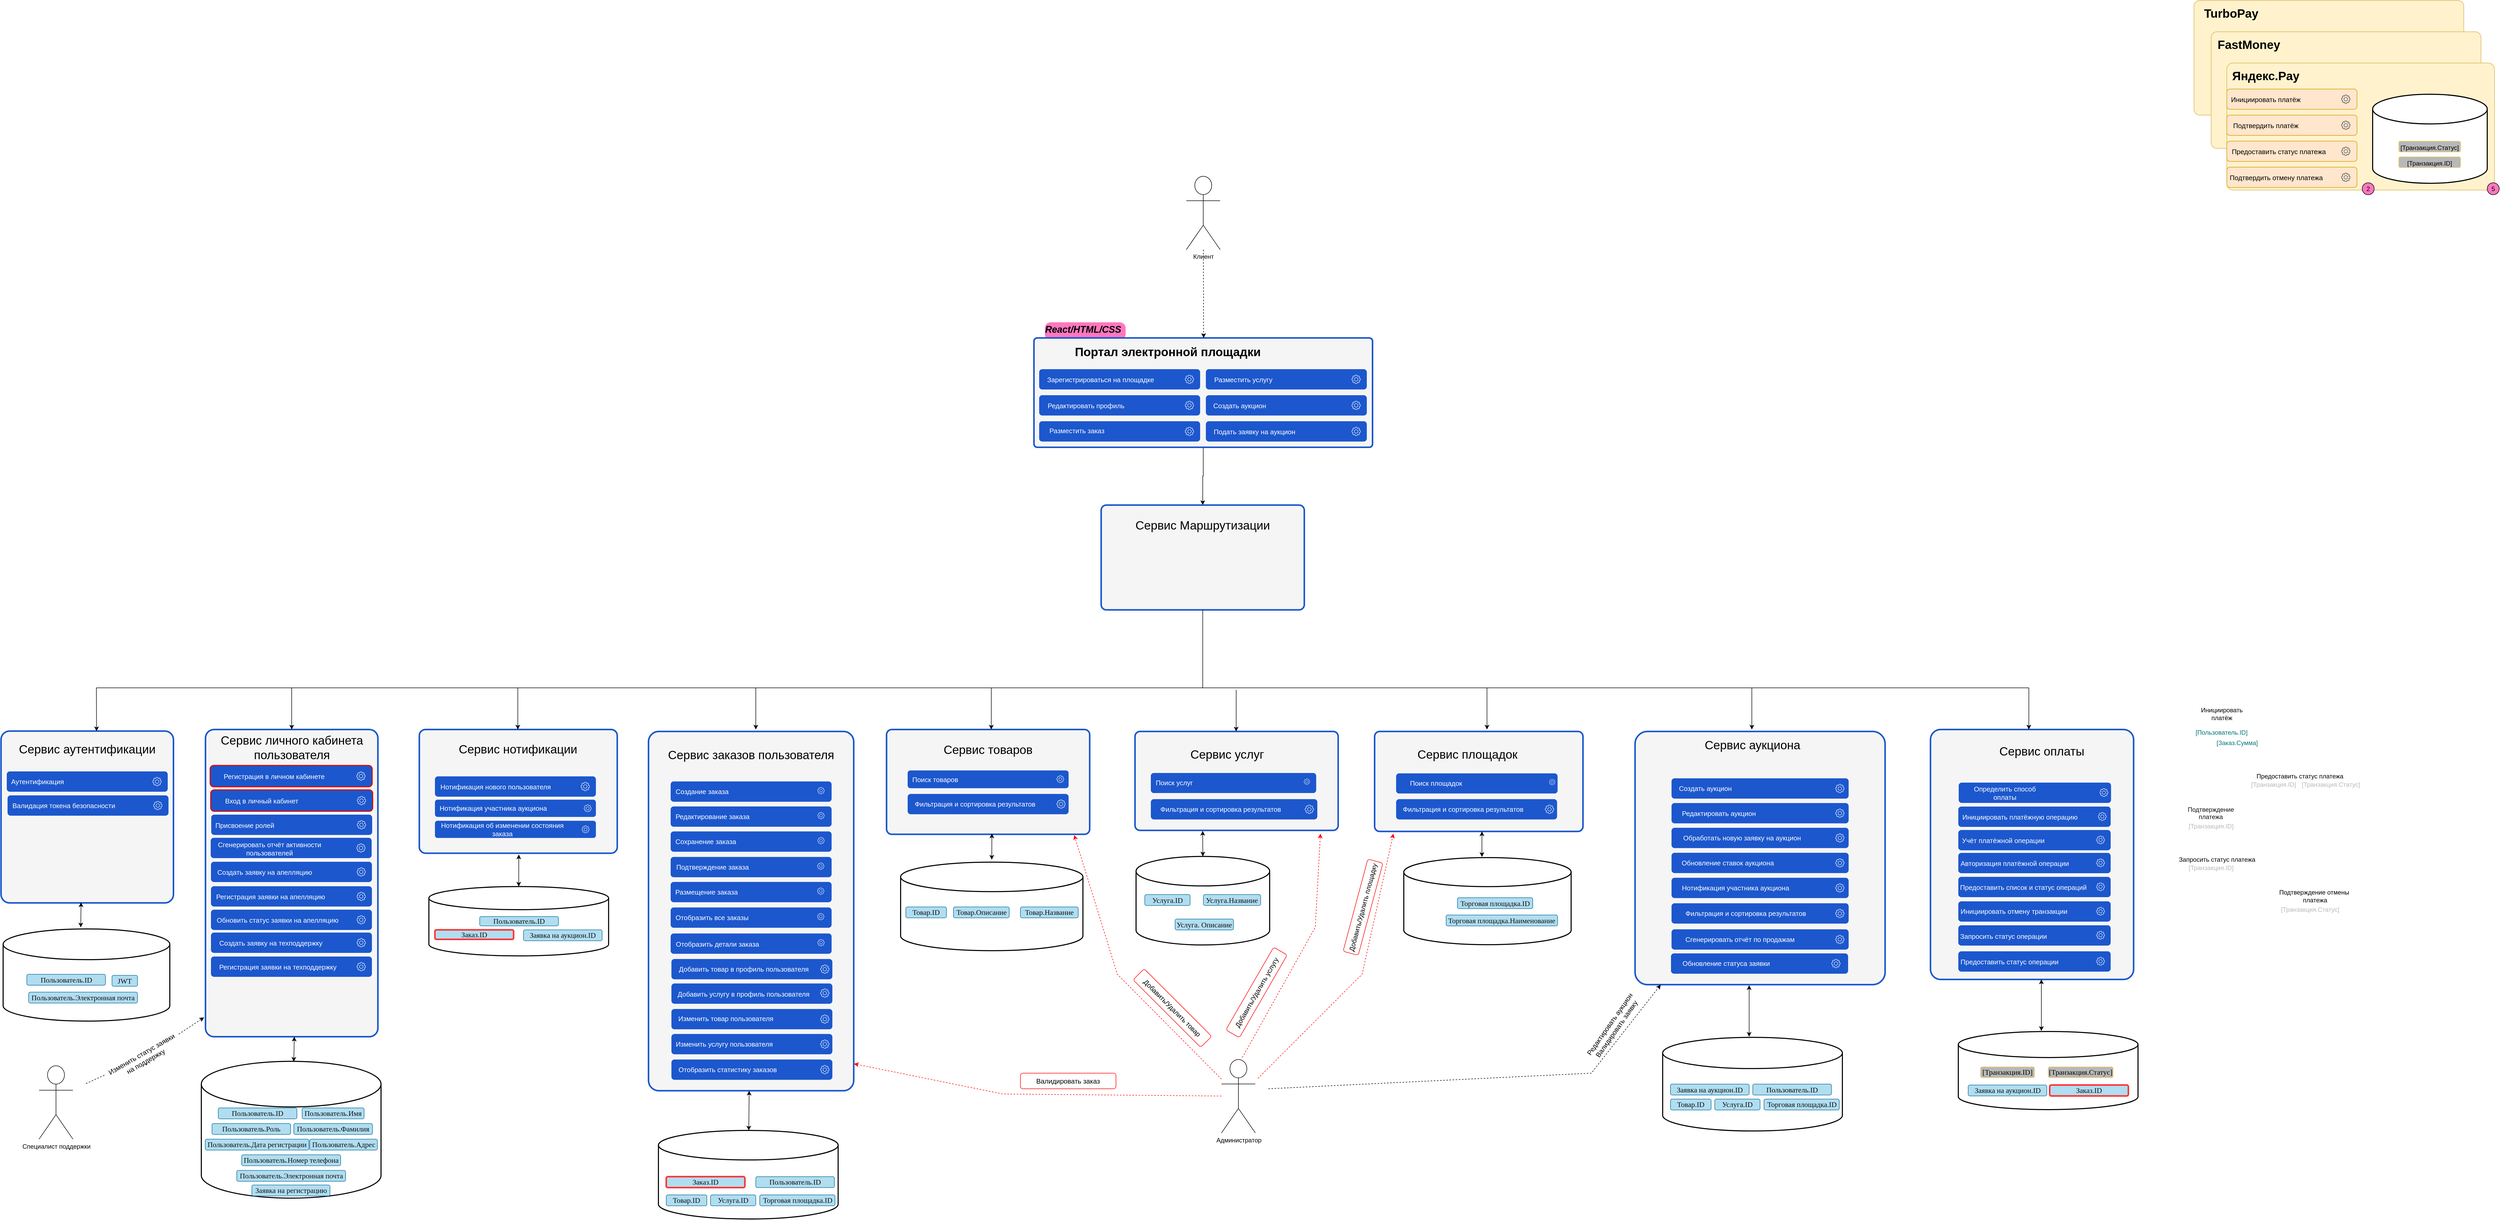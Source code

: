 <mxfile version="25.0.2">
  <diagram name="Страница — 1" id="X6evqEoIUaE586o9c56O">
    <mxGraphModel dx="3112" dy="4297" grid="1" gridSize="10" guides="1" tooltips="1" connect="1" arrows="1" fold="1" page="1" pageScale="1" pageWidth="827" pageHeight="1169" math="0" shadow="0">
      <root>
        <mxCell id="0" />
        <mxCell id="1" parent="0" />
        <mxCell id="MyxevA6ZjmK5k_RvAgFB-2" value="&lt;span style=&quot;color: rgba(0, 0, 0, 0); font-family: monospace; font-size: 0px; text-align: start; text-wrap: nowrap; background-color: rgb(255, 255, 255);&quot;&gt;%3CmxGraphModel%3E%3Croot%3E%3CmxCell%20id%3D%220%22%2F%3E%3CmxCell%20id%3D%221%22%20parent%3D%220%22%2F%3E%3CmxCell%20id%3D%222%22%20value%3D%22%D0%A0%D0%B5%D0%B3%D0%B8%D1%81%D1%82%D1%80%D0%B0%D1%86%D0%B8%D1%8F%20%D0%BF%D0%BE%D0%BB%D1%8C%D0%B7%D0%BE%D0%B2%D0%B0%D1%82%D0%B5%D0%BB%D1%8F%22%20style%3D%22text%3Bhtml%3D1%3Balign%3Dcenter%3BverticalAlign%3Dmiddle%3BwhiteSpace%3Dwrap%3Brounded%3D1%3BfontSize%3D13%3BfontColor%3D%23FFFFFF%3BstrokeColor%3Dnone%3Bmovable%3D1%3Bresizable%3D1%3Brotatable%3D1%3Bdeletable%3D1%3Beditable%3D1%3Blocked%3D0%3Bconnectable%3D1%3B%22%20vertex%3D%221%22%20parent%3D%221%22%3E%3CmxGeometry%20x%3D%221301%22%20y%3D%22165.5%22%20width%3D%22172%22%20height%3D%2230%22%20as%3D%22geometry%22%2F%3E%3C%2FmxCell%3E%3CmxCell%20id%3D%223%22%20value%3D%22%22%20style%3D%22group%22%20vertex%3D%221%22%20connectable%3D%220%22%20parent%3D%221%22%3E%3CmxGeometry%20x%3D%221298%22%20y%3D%22210%22%20width%3D%22309%22%20height%3D%2239%22%20as%3D%22geometry%22%2F%3E%3C%2FmxCell%3E%3CmxCell%20id%3D%224%22%20value%3D%22%22%20style%3D%22rounded%3D1%3BwhiteSpace%3Dwrap%3Bhtml%3D1%3BfillColor%3D%231C57CD%3BstrokeColor%3Dnone%3B%22%20vertex%3D%221%22%20parent%3D%223%22%3E%3CmxGeometry%20width%3D%22309%22%20height%3D%2239%22%20as%3D%22geometry%22%2F%3E%3C%2FmxCell%3E%3CmxCell%20id%3D%225%22%20value%3D%22%22%20style%3D%22sketch%3D0%3BoutlineConnect%3D0%3BfontColor%3D%23232F3E%3BgradientColor%3Dnone%3BfillColor%3Ddefault%3BstrokeColor%3Dnone%3Bdashed%3D0%3BverticalLabelPosition%3Dbottom%3BverticalAlign%3Dtop%3Balign%3Dcenter%3Bhtml%3D1%3BfontSize%3D12%3BfontStyle%3D0%3Baspect%3Dfixed%3BpointerEvents%3D1%3Bshape%3Dmxgraph.aws4.gear%3Brounded%3D1%3B%22%20vertex%3D%221%22%20parent%3D%223%22%3E%3CmxGeometry%20x%3D%22280%22%20y%3D%2211%22%20width%3D%2217%22%20height%3D%2217%22%20as%3D%22geometry%22%2F%3E%3C%2FmxCell%3E%3CmxCell%20id%3D%226%22%20value%3D%22%D0%90%D1%83%D1%82%D0%B5%D0%BD%D1%82%D0%B8%D1%84%D0%B8%D0%BA%D0%B0%D1%86%D0%B8%D1%8F%22%20style%3D%22text%3Bhtml%3D1%3Balign%3Dcenter%3BverticalAlign%3Dmiddle%3BwhiteSpace%3Dwrap%3Brounded%3D1%3BfontSize%3D13%3BfontColor%3D%23FFFFFF%3BstrokeColor%3Dnone%3B%22%20vertex%3D%221%22%20parent%3D%223%22%3E%3CmxGeometry%20x%3D%222%22%20y%3D%224.5%22%20width%3D%22114%22%20height%3D%2230%22%20as%3D%22geometry%22%2F%3E%3C%2FmxCell%3E%3CmxCell%20id%3D%227%22%20value%3D%22%22%20style%3D%22group%22%20vertex%3D%221%22%20connectable%3D%220%22%20parent%3D%221%22%3E%3CmxGeometry%20x%3D%221298%22%20y%3D%22255%22%20width%3D%22309%22%20height%3D%2239%22%20as%3D%22geometry%22%2F%3E%3C%2FmxCell%3E%3CmxCell%20id%3D%228%22%20value%3D%22%22%20style%3D%22rounded%3D1%3BwhiteSpace%3Dwrap%3Bhtml%3D1%3BfillColor%3D%231C57CD%3BstrokeColor%3Dnone%3B%22%20vertex%3D%221%22%20parent%3D%227%22%3E%3CmxGeometry%20width%3D%22309%22%20height%3D%2239%22%20as%3D%22geometry%22%2F%3E%3C%2FmxCell%3E%3CmxCell%20id%3D%229%22%20value%3D%22%22%20style%3D%22sketch%3D0%3BoutlineConnect%3D0%3BfontColor%3D%23232F3E%3BgradientColor%3Dnone%3BfillColor%3Ddefault%3BstrokeColor%3Dnone%3Bdashed%3D0%3BverticalLabelPosition%3Dbottom%3BverticalAlign%3Dtop%3Balign%3Dcenter%3Bhtml%3D1%3BfontSize%3D12%3BfontStyle%3D0%3Baspect%3Dfixed%3BpointerEvents%3D1%3Bshape%3Dmxgraph.aws4.gear%3Brounded%3D1%3B%22%20vertex%3D%221%22%20parent%3D%227%22%3E%3CmxGeometry%20x%3D%22280%22%20y%3D%2211%22%20width%3D%2217%22%20height%3D%2217%22%20as%3D%22geometry%22%2F%3E%3C%2FmxCell%3E%3CmxCell%20id%3D%2210%22%20value%3D%22%D0%9F%D1%80%D0%B8%D1%81%D0%B2%D0%BE%D0%B5%D0%BD%D0%B8%D0%B5%20%D1%80%D0%BE%D0%BB%D0%B5%D0%B9%22%20style%3D%22text%3Bhtml%3D1%3Balign%3Dcenter%3BverticalAlign%3Dmiddle%3BwhiteSpace%3Dwrap%3Brounded%3D1%3BfontSize%3D13%3BfontColor%3D%23FFFFFF%3BstrokeColor%3Dnone%3B%22%20vertex%3D%221%22%20parent%3D%227%22%3E%3CmxGeometry%20x%3D%223%22%20y%3D%225%22%20width%3D%22122%22%20height%3D%2230%22%20as%3D%22geometry%22%2F%3E%3C%2FmxCell%3E%3CmxCell%20id%3D%2211%22%20value%3D%22%22%20style%3D%22group%22%20vertex%3D%221%22%20connectable%3D%220%22%20parent%3D%221%22%3E%3CmxGeometry%20x%3D%221298%22%20y%3D%22298%22%20width%3D%22309%22%20height%3D%2239%22%20as%3D%22geometry%22%2F%3E%3C%2FmxCell%3E%3CmxCell%20id%3D%2212%22%20value%3D%22%22%20style%3D%22rounded%3D1%3BwhiteSpace%3Dwrap%3Bhtml%3D1%3BfillColor%3D%231C57CD%3BstrokeColor%3Dnone%3B%22%20vertex%3D%221%22%20parent%3D%2211%22%3E%3CmxGeometry%20width%3D%22309%22%20height%3D%2239%22%20as%3D%22geometry%22%2F%3E%3C%2FmxCell%3E%3CmxCell%20id%3D%2213%22%20value%3D%22%22%20style%3D%22sketch%3D0%3BoutlineConnect%3D0%3BfontColor%3D%23232F3E%3BgradientColor%3Dnone%3BfillColor%3Ddefault%3BstrokeColor%3Dnone%3Bdashed%3D0%3BverticalLabelPosition%3Dbottom%3BverticalAlign%3Dtop%3Balign%3Dcenter%3Bhtml%3D1%3BfontSize%3D12%3BfontStyle%3D0%3Baspect%3Dfixed%3BpointerEvents%3D1%3Bshape%3Dmxgraph.aws4.gear%3Brounded%3D1%3B%22%20vertex%3D%221%22%20parent%3D%2211%22%3E%3CmxGeometry%20x%3D%22280%22%20y%3D%2211%22%20width%3D%2217%22%20height%3D%2217%22%20as%3D%22geometry%22%2F%3E%3C%2FmxCell%3E%3CmxCell%20id%3D%2214%22%20value%3D%22%D0%9D%D0%BE%D1%82%D0%B8%D1%84%D0%B8%D0%BA%D0%B0%D1%86%D0%B8%D1%8F%20%D0%BD%D0%BE%D0%B2%D0%BE%D0%B3%D0%BE%20%D0%BF%D0%BE%D0%BB%D1%8C%D0%B7%D0%BE%D0%B2%D0%B0%D1%82%D0%B5%D0%BB%D1%8F%22%20style%3D%22text%3Bhtml%3D1%3Balign%3Dcenter%3BverticalAlign%3Dmiddle%3BwhiteSpace%3Dwrap%3Brounded%3D1%3BfontSize%3D13%3BfontColor%3D%23FFFFFF%3BstrokeColor%3Dnone%3B%22%20vertex%3D%221%22%20parent%3D%2211%22%3E%3CmxGeometry%20x%3D%223%22%20y%3D%224.5%22%20width%3D%22227%22%20height%3D%2230%22%20as%3D%22geometry%22%2F%3E%3C%2FmxCell%3E%3CmxCell%20id%3D%2215%22%20value%3D%22%22%20style%3D%22group%22%20vertex%3D%221%22%20connectable%3D%220%22%20parent%3D%221%22%3E%3CmxGeometry%20x%3D%221298%22%20y%3D%22345%22%20width%3D%22309%22%20height%3D%2239%22%20as%3D%22geometry%22%2F%3E%3C%2FmxCell%3E%3CmxCell%20id%3D%2216%22%20value%3D%22%22%20style%3D%22rounded%3D1%3BwhiteSpace%3Dwrap%3Bhtml%3D1%3BfillColor%3D%231C57CD%3BstrokeColor%3Dnone%3B%22%20vertex%3D%221%22%20parent%3D%2215%22%3E%3CmxGeometry%20width%3D%22309%22%20height%3D%2239%22%20as%3D%22geometry%22%2F%3E%3C%2FmxCell%3E%3CmxCell%20id%3D%2217%22%20value%3D%22%22%20style%3D%22sketch%3D0%3BoutlineConnect%3D0%3BfontColor%3D%23232F3E%3BgradientColor%3Dnone%3BfillColor%3Ddefault%3BstrokeColor%3Dnone%3Bdashed%3D0%3BverticalLabelPosition%3Dbottom%3BverticalAlign%3Dtop%3Balign%3Dcenter%3Bhtml%3D1%3BfontSize%3D12%3BfontStyle%3D0%3Baspect%3Dfixed%3BpointerEvents%3D1%3Bshape%3Dmxgraph.aws4.gear%3Brounded%3D1%3B%22%20vertex%3D%221%22%20parent%3D%2215%22%3E%3CmxGeometry%20x%3D%22280%22%20y%3D%2211%22%20width%3D%2217%22%20height%3D%2217%22%20as%3D%22geometry%22%2F%3E%3C%2FmxCell%3E%3CmxCell%20id%3D%2218%22%20value%3D%22%D0%92%D0%B0%D0%BB%D0%B8%D0%B4%D0%B0%D1%86%D0%B8%D1%8F%20%D1%82%D0%BE%D0%BA%D0%B5%D0%BD%D0%B0%20%D0%B1%D0%B5%D0%B7%D0%BE%D0%BF%D0%B0%D1%81%D0%BD%D0%BE%D1%81%D1%82%D0%B8%22%20style%3D%22text%3Bhtml%3D1%3Balign%3Dcenter%3BverticalAlign%3Dmiddle%3BwhiteSpace%3Dwrap%3Brounded%3D1%3BfontSize%3D13%3BfontColor%3D%23FFFFFF%3BstrokeColor%3Dnone%3B%22%20vertex%3D%221%22%20parent%3D%2215%22%3E%3CmxGeometry%20x%3D%223%22%20y%3D%224.5%22%20width%3D%22209%22%20height%3D%2230%22%20as%3D%22geometry%22%2F%3E%3C%2FmxCell%3E%3C%2Froot%3E%3C%2FmxGraphModel%3E&lt;/span&gt;" style="rounded=1;whiteSpace=wrap;html=1;arcSize=5;fillColor=#f5f5f5;strokeColor=#1C57CD;strokeWidth=3;" parent="1" vertex="1">
          <mxGeometry x="979.5" y="560" width="331" height="590" as="geometry" />
        </mxCell>
        <mxCell id="amrdFf7GHf08PIuPMs9V-139" value="" style="strokeWidth=2;html=1;shape=mxgraph.flowchart.database;whiteSpace=wrap;rounded=1;movable=1;resizable=1;rotatable=1;deletable=1;editable=1;locked=0;connectable=1;" parent="1" vertex="1">
          <mxGeometry x="591" y="943" width="320" height="177" as="geometry" />
        </mxCell>
        <mxCell id="MyxevA6ZjmK5k_RvAgFB-8" value="" style="rounded=1;whiteSpace=wrap;html=1;arcSize=5;fillColor=#f5f5f5;strokeColor=#1C57CD;strokeWidth=3;" parent="1" vertex="1">
          <mxGeometry x="3724" y="563.75" width="480" height="486.25" as="geometry" />
        </mxCell>
        <mxCell id="MyxevA6ZjmK5k_RvAgFB-10" value="" style="group" parent="1" vertex="1" connectable="0">
          <mxGeometry x="4310" y="560" width="390" height="730" as="geometry" />
        </mxCell>
        <mxCell id="MyxevA6ZjmK5k_RvAgFB-11" value="" style="rounded=1;whiteSpace=wrap;html=1;arcSize=5;fillColor=#f5f5f5;strokeColor=#1C57CD;strokeWidth=3;" parent="MyxevA6ZjmK5k_RvAgFB-10" vertex="1">
          <mxGeometry x="-18.85" width="390" height="480" as="geometry" />
        </mxCell>
        <mxCell id="MyxevA6ZjmK5k_RvAgFB-12" value="&lt;span style=&quot;font-size: 23px;&quot;&gt;Сервис оплаты&lt;/span&gt;&lt;div&gt;&lt;span style=&quot;font-size: 23px;&quot;&gt;&lt;br&gt;&lt;/span&gt;&lt;/div&gt;" style="text;html=1;align=center;verticalAlign=middle;whiteSpace=wrap;rounded=1;fontSize=13;" parent="MyxevA6ZjmK5k_RvAgFB-10" vertex="1">
          <mxGeometry x="18.856" width="352.297" height="111.05" as="geometry" />
        </mxCell>
        <mxCell id="amrdFf7GHf08PIuPMs9V-189" value="" style="group" parent="MyxevA6ZjmK5k_RvAgFB-10" vertex="1" connectable="0">
          <mxGeometry x="35.291" y="102" width="292.5" height="39" as="geometry" />
        </mxCell>
        <mxCell id="amrdFf7GHf08PIuPMs9V-190" value="" style="rounded=1;whiteSpace=wrap;html=1;fillColor=#1C57CD;strokeColor=none;" parent="amrdFf7GHf08PIuPMs9V-189" vertex="1">
          <mxGeometry width="292.5" height="39" as="geometry" />
        </mxCell>
        <mxCell id="amrdFf7GHf08PIuPMs9V-191" value="" style="sketch=0;outlineConnect=0;fontColor=#232F3E;gradientColor=none;fillColor=#FFFFFF;strokeColor=none;dashed=0;verticalLabelPosition=bottom;verticalAlign=top;align=center;html=1;fontSize=12;fontStyle=0;aspect=fixed;pointerEvents=1;shape=mxgraph.aws4.gear;rounded=1;" parent="amrdFf7GHf08PIuPMs9V-189" vertex="1">
          <mxGeometry x="270.728" y="11" width="16.092" height="16.092" as="geometry" />
        </mxCell>
        <mxCell id="amrdFf7GHf08PIuPMs9V-192" value="Определить способ оплаты" style="text;html=1;align=center;verticalAlign=middle;whiteSpace=wrap;rounded=1;fontSize=13;fontColor=#FFFFFF;strokeColor=none;" parent="amrdFf7GHf08PIuPMs9V-189" vertex="1">
          <mxGeometry x="6.626" y="4.5" width="163.762" height="30" as="geometry" />
        </mxCell>
        <mxCell id="amrdFf7GHf08PIuPMs9V-193" value="" style="group" parent="MyxevA6ZjmK5k_RvAgFB-10" vertex="1" connectable="0">
          <mxGeometry x="34.551" y="426" width="292.5" height="39" as="geometry" />
        </mxCell>
        <mxCell id="amrdFf7GHf08PIuPMs9V-194" value="" style="rounded=1;whiteSpace=wrap;html=1;fillColor=#1C57CD;strokeColor=none;" parent="amrdFf7GHf08PIuPMs9V-193" vertex="1">
          <mxGeometry width="292.5" height="39" as="geometry" />
        </mxCell>
        <mxCell id="amrdFf7GHf08PIuPMs9V-195" value="" style="sketch=0;outlineConnect=0;fontColor=#232F3E;gradientColor=none;fillColor=#FFFFFF;strokeColor=none;dashed=0;verticalLabelPosition=bottom;verticalAlign=top;align=center;html=1;fontSize=12;fontStyle=0;aspect=fixed;pointerEvents=1;shape=mxgraph.aws4.gear;rounded=1;" parent="amrdFf7GHf08PIuPMs9V-193" vertex="1">
          <mxGeometry x="265.049" y="11" width="16.092" height="16.092" as="geometry" />
        </mxCell>
        <mxCell id="amrdFf7GHf08PIuPMs9V-196" value="Предоставить статус операции" style="text;html=1;align=center;verticalAlign=middle;whiteSpace=wrap;rounded=1;fontSize=13;fontColor=#FFFFFF;strokeColor=none;" parent="amrdFf7GHf08PIuPMs9V-193" vertex="1">
          <mxGeometry y="4.5" width="195.947" height="30" as="geometry" />
        </mxCell>
        <mxCell id="amrdFf7GHf08PIuPMs9V-197" value="" style="group" parent="MyxevA6ZjmK5k_RvAgFB-10" vertex="1" connectable="0">
          <mxGeometry x="34.551" y="376" width="292.5" height="39" as="geometry" />
        </mxCell>
        <mxCell id="amrdFf7GHf08PIuPMs9V-198" value="" style="rounded=1;whiteSpace=wrap;html=1;fillColor=#1C57CD;strokeColor=none;" parent="amrdFf7GHf08PIuPMs9V-197" vertex="1">
          <mxGeometry width="292.5" height="39" as="geometry" />
        </mxCell>
        <mxCell id="amrdFf7GHf08PIuPMs9V-199" value="" style="sketch=0;outlineConnect=0;fontColor=#232F3E;gradientColor=none;fillColor=#FFFFFF;strokeColor=none;dashed=0;verticalLabelPosition=bottom;verticalAlign=top;align=center;html=1;fontSize=12;fontStyle=0;aspect=fixed;pointerEvents=1;shape=mxgraph.aws4.gear;rounded=1;" parent="amrdFf7GHf08PIuPMs9V-197" vertex="1">
          <mxGeometry x="265.049" y="11" width="16.092" height="16.092" as="geometry" />
        </mxCell>
        <mxCell id="amrdFf7GHf08PIuPMs9V-200" value="Запросить статус операции" style="text;html=1;align=center;verticalAlign=middle;whiteSpace=wrap;rounded=1;fontSize=13;fontColor=#FFFFFF;strokeColor=none;" parent="amrdFf7GHf08PIuPMs9V-197" vertex="1">
          <mxGeometry x="2.84" y="6" width="169.442" height="30" as="geometry" />
        </mxCell>
        <mxCell id="amrdFf7GHf08PIuPMs9V-201" value="" style="group" parent="MyxevA6ZjmK5k_RvAgFB-10" vertex="1" connectable="0">
          <mxGeometry x="34.551" y="330" width="292.5" height="39" as="geometry" />
        </mxCell>
        <mxCell id="amrdFf7GHf08PIuPMs9V-202" value="" style="rounded=1;whiteSpace=wrap;html=1;fillColor=#1C57CD;strokeColor=none;" parent="amrdFf7GHf08PIuPMs9V-201" vertex="1">
          <mxGeometry width="292.5" height="39" as="geometry" />
        </mxCell>
        <mxCell id="amrdFf7GHf08PIuPMs9V-203" value="" style="sketch=0;outlineConnect=0;fontColor=#232F3E;gradientColor=none;fillColor=#FFFFFF;strokeColor=none;dashed=0;verticalLabelPosition=bottom;verticalAlign=top;align=center;html=1;fontSize=12;fontStyle=0;aspect=fixed;pointerEvents=1;shape=mxgraph.aws4.gear;rounded=1;" parent="amrdFf7GHf08PIuPMs9V-201" vertex="1">
          <mxGeometry x="265.049" y="11" width="16.092" height="16.092" as="geometry" />
        </mxCell>
        <mxCell id="amrdFf7GHf08PIuPMs9V-204" value="Инициировать отмену транзакции" style="text;html=1;align=center;verticalAlign=middle;whiteSpace=wrap;rounded=1;fontSize=13;fontColor=#FFFFFF;strokeColor=none;" parent="amrdFf7GHf08PIuPMs9V-201" vertex="1">
          <mxGeometry x="1.893" y="4" width="211.092" height="30" as="geometry" />
        </mxCell>
        <mxCell id="amrdFf7GHf08PIuPMs9V-205" value="" style="group" parent="MyxevA6ZjmK5k_RvAgFB-10" vertex="1" connectable="0">
          <mxGeometry x="34.551" y="283" width="292.5" height="39" as="geometry" />
        </mxCell>
        <mxCell id="amrdFf7GHf08PIuPMs9V-206" value="" style="rounded=1;whiteSpace=wrap;html=1;fillColor=#1C57CD;strokeColor=none;" parent="amrdFf7GHf08PIuPMs9V-205" vertex="1">
          <mxGeometry width="292.5" height="39" as="geometry" />
        </mxCell>
        <mxCell id="amrdFf7GHf08PIuPMs9V-207" value="" style="sketch=0;outlineConnect=0;fontColor=#232F3E;gradientColor=none;fillColor=#FFFFFF;strokeColor=none;dashed=0;verticalLabelPosition=bottom;verticalAlign=top;align=center;html=1;fontSize=12;fontStyle=0;aspect=fixed;pointerEvents=1;shape=mxgraph.aws4.gear;rounded=1;" parent="amrdFf7GHf08PIuPMs9V-205" vertex="1">
          <mxGeometry x="265.049" y="11" width="16.092" height="16.092" as="geometry" />
        </mxCell>
        <mxCell id="amrdFf7GHf08PIuPMs9V-208" value="Предоставить список и статус операций" style="text;html=1;align=center;verticalAlign=middle;whiteSpace=wrap;rounded=1;fontSize=13;fontColor=#FFFFFF;strokeColor=none;" parent="amrdFf7GHf08PIuPMs9V-205" vertex="1">
          <mxGeometry y="4.5" width="248.956" height="30" as="geometry" />
        </mxCell>
        <mxCell id="amrdFf7GHf08PIuPMs9V-209" value="" style="group" parent="MyxevA6ZjmK5k_RvAgFB-10" vertex="1" connectable="0">
          <mxGeometry x="27.925" y="237" width="299.126" height="39" as="geometry" />
        </mxCell>
        <mxCell id="amrdFf7GHf08PIuPMs9V-210" value="" style="rounded=1;whiteSpace=wrap;html=1;fillColor=#1C57CD;strokeColor=none;" parent="amrdFf7GHf08PIuPMs9V-209" vertex="1">
          <mxGeometry x="6.626" width="292.5" height="39" as="geometry" />
        </mxCell>
        <mxCell id="amrdFf7GHf08PIuPMs9V-211" value="" style="sketch=0;outlineConnect=0;fontColor=#232F3E;gradientColor=none;fillColor=#FFFFFF;strokeColor=none;dashed=0;verticalLabelPosition=bottom;verticalAlign=top;align=center;html=1;fontSize=12;fontStyle=0;aspect=fixed;pointerEvents=1;shape=mxgraph.aws4.gear;rounded=1;" parent="amrdFf7GHf08PIuPMs9V-209" vertex="1">
          <mxGeometry x="271.675" y="11" width="16.092" height="16.092" as="geometry" />
        </mxCell>
        <mxCell id="amrdFf7GHf08PIuPMs9V-212" value="Авторизация платёжной операции" style="text;html=1;align=center;verticalAlign=middle;whiteSpace=wrap;rounded=1;fontSize=13;fontColor=#FFFFFF;strokeColor=none;" parent="amrdFf7GHf08PIuPMs9V-209" vertex="1">
          <mxGeometry y="4.5" width="230.024" height="30" as="geometry" />
        </mxCell>
        <mxCell id="amrdFf7GHf08PIuPMs9V-213" value="" style="group" parent="MyxevA6ZjmK5k_RvAgFB-10" vertex="1" connectable="0">
          <mxGeometry x="34.551" y="193" width="292.5" height="39" as="geometry" />
        </mxCell>
        <mxCell id="amrdFf7GHf08PIuPMs9V-214" value="" style="rounded=1;whiteSpace=wrap;html=1;fillColor=#1C57CD;strokeColor=none;" parent="amrdFf7GHf08PIuPMs9V-213" vertex="1">
          <mxGeometry width="292.5" height="39" as="geometry" />
        </mxCell>
        <mxCell id="amrdFf7GHf08PIuPMs9V-215" value="" style="sketch=0;outlineConnect=0;fontColor=#232F3E;gradientColor=none;fillColor=#FFFFFF;strokeColor=none;dashed=0;verticalLabelPosition=bottom;verticalAlign=top;align=center;html=1;fontSize=12;fontStyle=0;aspect=fixed;pointerEvents=1;shape=mxgraph.aws4.gear;rounded=1;" parent="amrdFf7GHf08PIuPMs9V-213" vertex="1">
          <mxGeometry x="265.049" y="11" width="16.092" height="16.092" as="geometry" />
        </mxCell>
        <mxCell id="amrdFf7GHf08PIuPMs9V-216" value="Учёт платёжной операции" style="text;html=1;align=center;verticalAlign=middle;whiteSpace=wrap;rounded=1;fontSize=13;fontColor=#FFFFFF;strokeColor=none;" parent="amrdFf7GHf08PIuPMs9V-213" vertex="1">
          <mxGeometry x="4.733" y="4.5" width="163.762" height="30" as="geometry" />
        </mxCell>
        <mxCell id="amrdFf7GHf08PIuPMs9V-217" value="" style="group" parent="MyxevA6ZjmK5k_RvAgFB-10" vertex="1" connectable="0">
          <mxGeometry x="37.864" y="148" width="292.5" height="39" as="geometry" />
        </mxCell>
        <mxCell id="amrdFf7GHf08PIuPMs9V-218" value="" style="rounded=1;whiteSpace=wrap;html=1;fillColor=#1C57CD;strokeColor=none;" parent="amrdFf7GHf08PIuPMs9V-217" vertex="1">
          <mxGeometry x="-3.313" width="292.5" height="39" as="geometry" />
        </mxCell>
        <mxCell id="amrdFf7GHf08PIuPMs9V-219" value="" style="sketch=0;outlineConnect=0;fontColor=#232F3E;gradientColor=none;fillColor=#FFFFFF;strokeColor=none;dashed=0;verticalLabelPosition=bottom;verticalAlign=top;align=center;html=1;fontSize=12;fontStyle=0;aspect=fixed;pointerEvents=1;shape=mxgraph.aws4.gear;rounded=1;" parent="amrdFf7GHf08PIuPMs9V-217" vertex="1">
          <mxGeometry x="265.049" y="11" width="16.092" height="16.092" as="geometry" />
        </mxCell>
        <mxCell id="amrdFf7GHf08PIuPMs9V-220" value="Инициировать платёжную операцию" style="text;html=1;align=center;verticalAlign=middle;whiteSpace=wrap;rounded=1;fontSize=13;fontColor=#FFFFFF;strokeColor=none;" parent="amrdFf7GHf08PIuPMs9V-217" vertex="1">
          <mxGeometry y="4.5" width="230.024" height="30" as="geometry" />
        </mxCell>
        <mxCell id="KuLfuHzcLtWkHHC6kxAZ-250" value="" style="endArrow=classic;startArrow=classic;html=1;rounded=0;entryX=0.441;entryY=0.999;entryDx=0;entryDy=0;entryPerimeter=0;" edge="1" parent="MyxevA6ZjmK5k_RvAgFB-10">
          <mxGeometry width="50" height="50" relative="1" as="geometry">
            <mxPoint x="194" y="578.87" as="sourcePoint" />
            <mxPoint x="194" y="480.004" as="targetPoint" />
          </mxGeometry>
        </mxCell>
        <mxCell id="KuLfuHzcLtWkHHC6kxAZ-135" value="" style="strokeWidth=2;html=1;shape=mxgraph.flowchart.database;whiteSpace=wrap;rounded=1;movable=1;resizable=1;rotatable=1;deletable=1;editable=1;locked=0;connectable=1;" vertex="1" parent="MyxevA6ZjmK5k_RvAgFB-10">
          <mxGeometry x="34.55" y="580" width="345" height="150" as="geometry" />
        </mxCell>
        <mxCell id="MyxevA6ZjmK5k_RvAgFB-13" value="" style="group" parent="1" vertex="1" connectable="0">
          <mxGeometry x="2764" y="563.75" width="390" height="190" as="geometry" />
        </mxCell>
        <mxCell id="MyxevA6ZjmK5k_RvAgFB-14" value="" style="rounded=1;whiteSpace=wrap;html=1;arcSize=5;fillColor=#f5f5f5;strokeColor=#1C57CD;strokeWidth=3;" parent="MyxevA6ZjmK5k_RvAgFB-13" vertex="1">
          <mxGeometry width="390" height="190" as="geometry" />
        </mxCell>
        <mxCell id="MyxevA6ZjmK5k_RvAgFB-15" value="&lt;div&gt;&lt;span style=&quot;font-size: 23px;&quot;&gt;Сервис услуг&lt;/span&gt;&lt;/div&gt;" style="text;html=1;align=center;verticalAlign=middle;whiteSpace=wrap;rounded=1;fontSize=13;" parent="MyxevA6ZjmK5k_RvAgFB-13" vertex="1">
          <mxGeometry x="1.178" y="7.972" width="352.296" height="71.748" as="geometry" />
        </mxCell>
        <mxCell id="amrdFf7GHf08PIuPMs9V-90" value="" style="group" parent="MyxevA6ZjmK5k_RvAgFB-13" vertex="1" connectable="0">
          <mxGeometry x="30.367" y="79.72" width="317.471" height="38.59" as="geometry" />
        </mxCell>
        <mxCell id="amrdFf7GHf08PIuPMs9V-91" value="" style="rounded=1;whiteSpace=wrap;html=1;fillColor=#1C57CD;strokeColor=none;" parent="amrdFf7GHf08PIuPMs9V-90" vertex="1">
          <mxGeometry width="317.471" height="38.59" as="geometry" />
        </mxCell>
        <mxCell id="amrdFf7GHf08PIuPMs9V-92" value="" style="sketch=0;outlineConnect=0;fontColor=#232F3E;gradientColor=none;fillColor=#FFFFFF;strokeColor=none;dashed=0;verticalLabelPosition=bottom;verticalAlign=top;align=center;html=1;fontSize=12;fontStyle=0;aspect=fixed;pointerEvents=1;shape=mxgraph.aws4.gear;rounded=1;" parent="amrdFf7GHf08PIuPMs9V-90" vertex="1">
          <mxGeometry x="293.84" y="10.884" width="11.488" height="11.488" as="geometry" />
        </mxCell>
        <mxCell id="amrdFf7GHf08PIuPMs9V-93" value="Поиск услуг" style="text;html=1;align=center;verticalAlign=middle;whiteSpace=wrap;rounded=1;fontSize=13;fontColor=#FFFFFF;strokeColor=none;" parent="amrdFf7GHf08PIuPMs9V-90" vertex="1">
          <mxGeometry x="4.11" y="3.958" width="83.22" height="29.685" as="geometry" />
        </mxCell>
        <mxCell id="amrdFf7GHf08PIuPMs9V-174" value="" style="group" parent="MyxevA6ZjmK5k_RvAgFB-13" vertex="1" connectable="0">
          <mxGeometry x="30.37" y="130" width="319.63" height="39" as="geometry" />
        </mxCell>
        <mxCell id="amrdFf7GHf08PIuPMs9V-175" value="" style="rounded=1;whiteSpace=wrap;html=1;fillColor=#1C57CD;strokeColor=none;" parent="amrdFf7GHf08PIuPMs9V-174" vertex="1">
          <mxGeometry width="319.63" height="39" as="geometry" />
        </mxCell>
        <mxCell id="amrdFf7GHf08PIuPMs9V-176" value="" style="sketch=0;outlineConnect=0;fontColor=#232F3E;gradientColor=none;fillColor=#FFFFFF;strokeColor=none;dashed=0;verticalLabelPosition=bottom;verticalAlign=top;align=center;html=1;fontSize=12;fontStyle=0;aspect=fixed;pointerEvents=1;shape=mxgraph.aws4.gear;rounded=1;" parent="amrdFf7GHf08PIuPMs9V-174" vertex="1">
          <mxGeometry x="295.839" y="11" width="17" height="17" as="geometry" />
        </mxCell>
        <mxCell id="amrdFf7GHf08PIuPMs9V-177" value="Фильтрация и сортировка результатов" style="text;html=1;align=center;verticalAlign=middle;whiteSpace=wrap;rounded=1;fontSize=13;fontColor=#FFFFFF;strokeColor=none;" parent="amrdFf7GHf08PIuPMs9V-174" vertex="1">
          <mxGeometry x="5.172" y="4.5" width="256.532" height="30" as="geometry" />
        </mxCell>
        <mxCell id="amrdFf7GHf08PIuPMs9V-1" value="" style="strokeWidth=2;html=1;shape=mxgraph.flowchart.database;whiteSpace=wrap;rounded=1;movable=1;resizable=1;rotatable=1;deletable=1;editable=1;locked=0;connectable=1;" parent="1" vertex="1">
          <mxGeometry x="971.5" y="1197.25" width="345" height="262.75" as="geometry" />
        </mxCell>
        <mxCell id="amrdFf7GHf08PIuPMs9V-3" value="&lt;p style=&quot;margin: 0px 0px 0px 13px; text-indent: -13px; font-variant-numeric: normal; font-variant-east-asian: normal; font-variant-alternates: normal; font-kerning: auto; font-optical-sizing: auto; font-feature-settings: normal; font-variation-settings: normal; font-variant-position: normal; font-stretch: normal; font-size: 14px; line-height: normal; color: rgb(14, 14, 14); text-align: start;&quot; class=&quot;p1&quot;&gt;&lt;font face=&quot;Times New Roman&quot;&gt;Пользователь.Роль&lt;/font&gt;&lt;/p&gt;" style="rounded=1;whiteSpace=wrap;html=1;fillColor=#b1ddf0;strokeColor=#10739e;" parent="1" vertex="1">
          <mxGeometry x="992" y="1316.75" width="151" height="21" as="geometry" />
        </mxCell>
        <mxCell id="amrdFf7GHf08PIuPMs9V-4" value="&lt;p style=&quot;margin: 0px 0px 0px 13px; text-indent: -13px; font-variant-numeric: normal; font-variant-east-asian: normal; font-variant-alternates: normal; font-kerning: auto; font-optical-sizing: auto; font-feature-settings: normal; font-variation-settings: normal; font-variant-position: normal; font-stretch: normal; font-size: 14px; line-height: normal; color: rgb(14, 14, 14); text-align: start;&quot; class=&quot;p1&quot;&gt;&lt;font face=&quot;Times New Roman&quot;&gt;Пользователь.ID&lt;/font&gt;&lt;/p&gt;" style="rounded=1;whiteSpace=wrap;html=1;fillColor=#b1ddf0;strokeColor=#10739e;" parent="1" vertex="1">
          <mxGeometry x="1004" y="1286.75" width="151" height="21" as="geometry" />
        </mxCell>
        <mxCell id="amrdFf7GHf08PIuPMs9V-5" value="&lt;p style=&quot;margin: 0px 0px 0px 13px; text-indent: -13px; font-variant-numeric: normal; font-variant-east-asian: normal; font-variant-alternates: normal; font-kerning: auto; font-optical-sizing: auto; font-feature-settings: normal; font-variation-settings: normal; font-variant-position: normal; font-stretch: normal; font-size: 14px; line-height: normal; color: rgb(14, 14, 14); text-align: start;&quot; class=&quot;p1&quot;&gt;&lt;font face=&quot;Times New Roman&quot;&gt;Пользователь.Имя&lt;/font&gt;&lt;/p&gt;" style="rounded=1;whiteSpace=wrap;html=1;fillColor=#b1ddf0;strokeColor=#10739e;" parent="1" vertex="1">
          <mxGeometry x="1165" y="1286.75" width="119" height="21" as="geometry" />
        </mxCell>
        <mxCell id="amrdFf7GHf08PIuPMs9V-6" value="&lt;p style=&quot;margin: 0px 0px 0px 13px; text-indent: -13px; font-variant-numeric: normal; font-variant-east-asian: normal; font-variant-alternates: normal; font-kerning: auto; font-optical-sizing: auto; font-feature-settings: normal; font-variation-settings: normal; font-variant-position: normal; font-stretch: normal; font-size: 14px; line-height: normal; color: rgb(14, 14, 14); text-align: start;&quot; class=&quot;p1&quot;&gt;&lt;font face=&quot;Times New Roman&quot;&gt;Пользователь.Фамилия&lt;/font&gt;&lt;/p&gt;" style="rounded=1;whiteSpace=wrap;html=1;fillColor=#b1ddf0;strokeColor=#10739e;" parent="1" vertex="1">
          <mxGeometry x="1149" y="1316.75" width="151" height="21" as="geometry" />
        </mxCell>
        <mxCell id="amrdFf7GHf08PIuPMs9V-7" value="&lt;p style=&quot;margin: 0px 0px 0px 13px; text-indent: -13px; font-variant-numeric: normal; font-variant-east-asian: normal; font-variant-alternates: normal; font-kerning: auto; font-optical-sizing: auto; font-feature-settings: normal; font-variation-settings: normal; font-variant-position: normal; font-stretch: normal; font-size: 14px; line-height: normal; color: rgb(14, 14, 14); text-align: start;&quot; class=&quot;p1&quot;&gt;&lt;font face=&quot;Times New Roman&quot;&gt;Пользователь.Адрес&lt;/font&gt;&lt;/p&gt;" style="rounded=1;whiteSpace=wrap;html=1;fillColor=#b1ddf0;strokeColor=#10739e;" parent="1" vertex="1">
          <mxGeometry x="1179.5" y="1346.75" width="130" height="21" as="geometry" />
        </mxCell>
        <mxCell id="amrdFf7GHf08PIuPMs9V-8" value="&lt;p style=&quot;margin: 0px 0px 0px 13px; text-indent: -13px; font-variant-numeric: normal; font-variant-east-asian: normal; font-variant-alternates: normal; font-kerning: auto; font-optical-sizing: auto; font-feature-settings: normal; font-variation-settings: normal; font-variant-position: normal; font-stretch: normal; font-size: 14px; line-height: normal; color: rgb(14, 14, 14); text-align: start;&quot; class=&quot;p1&quot;&gt;&lt;font face=&quot;Times New Roman&quot;&gt;Пользователь.Дата регистрации&lt;/font&gt;&lt;/p&gt;" style="rounded=1;whiteSpace=wrap;html=1;fillColor=#b1ddf0;strokeColor=#10739e;" parent="1" vertex="1">
          <mxGeometry x="979" y="1346.75" width="199" height="21" as="geometry" />
        </mxCell>
        <mxCell id="amrdFf7GHf08PIuPMs9V-9" value="&lt;p style=&quot;margin: 0px 0px 0px 13px; text-indent: -13px; font-variant-numeric: normal; font-variant-east-asian: normal; font-variant-alternates: normal; font-kerning: auto; font-optical-sizing: auto; font-feature-settings: normal; font-variation-settings: normal; font-variant-position: normal; font-stretch: normal; font-size: 14px; line-height: normal; color: rgb(14, 14, 14); text-align: start;&quot; class=&quot;p1&quot;&gt;&lt;font face=&quot;Times New Roman&quot;&gt;Пользователь.Номер телефона&lt;/font&gt;&lt;/p&gt;" style="rounded=1;whiteSpace=wrap;html=1;fillColor=#b1ddf0;strokeColor=#10739e;" parent="1" vertex="1">
          <mxGeometry x="1049" y="1376.75" width="190" height="21" as="geometry" />
        </mxCell>
        <mxCell id="KuLfuHzcLtWkHHC6kxAZ-245" value="" style="rounded=0;orthogonalLoop=1;jettySize=auto;html=1;startArrow=classic;startFill=1;" edge="1" parent="1" source="amrdFf7GHf08PIuPMs9V-44" target="MyxevA6ZjmK5k_RvAgFB-5">
          <mxGeometry relative="1" as="geometry" />
        </mxCell>
        <mxCell id="amrdFf7GHf08PIuPMs9V-44" value="" style="strokeWidth=2;html=1;shape=mxgraph.flowchart.database;whiteSpace=wrap;rounded=1;movable=1;resizable=1;rotatable=1;deletable=1;editable=1;locked=0;connectable=1;" parent="1" vertex="1">
          <mxGeometry x="1849.05" y="1330" width="345" height="170" as="geometry" />
        </mxCell>
        <mxCell id="amrdFf7GHf08PIuPMs9V-45" value="&lt;p style=&quot;margin: 0px 0px 0px 13px; text-indent: -13px; font-variant-numeric: normal; font-variant-east-asian: normal; font-variant-alternates: normal; font-kerning: auto; font-optical-sizing: auto; font-feature-settings: normal; font-variation-settings: normal; font-variant-position: normal; font-stretch: normal; line-height: normal; color: rgb(14, 14, 14); text-align: start;&quot; class=&quot;p1&quot;&gt;&lt;font style=&quot;font-size: 14px;&quot; face=&quot;Times New Roman&quot;&gt;Заявка на регистрацию&lt;/font&gt;&lt;/p&gt;" style="rounded=1;whiteSpace=wrap;html=1;fillColor=#b1ddf0;strokeColor=#10739e;" parent="1" vertex="1">
          <mxGeometry x="1068.5" y="1434.75" width="150" height="21" as="geometry" />
        </mxCell>
        <mxCell id="amrdFf7GHf08PIuPMs9V-47" value="&lt;p style=&quot;margin: 0px 0px 0px 13px; text-indent: -13px; font-variant-numeric: normal; font-variant-east-asian: normal; font-variant-alternates: normal; font-kerning: auto; font-optical-sizing: auto; font-feature-settings: normal; font-variation-settings: normal; font-variant-position: normal; font-stretch: normal; font-size: 14px; line-height: normal; color: rgb(14, 14, 14); text-align: start;&quot; class=&quot;p1&quot;&gt;&lt;font face=&quot;Times New Roman&quot;&gt;Пользователь.Электронная почта&lt;/font&gt;&lt;/p&gt;" style="rounded=1;whiteSpace=wrap;html=1;fillColor=#b1ddf0;strokeColor=#10739e;" parent="1" vertex="1">
          <mxGeometry x="1039.5" y="1406.75" width="209" height="21" as="geometry" />
        </mxCell>
        <mxCell id="MyxevA6ZjmK5k_RvAgFB-5" value="" style="rounded=1;whiteSpace=wrap;html=1;arcSize=5;fillColor=#f5f5f5;strokeColor=#1C57CD;strokeWidth=3;" parent="1" vertex="1">
          <mxGeometry x="1830" y="563.75" width="394" height="690" as="geometry" />
        </mxCell>
        <mxCell id="MyxevA6ZjmK5k_RvAgFB-6" value="&lt;span style=&quot;font-size: 23px;&quot;&gt;Сервис заказов пользователя&lt;/span&gt;" style="text;html=1;align=center;verticalAlign=middle;whiteSpace=wrap;rounded=1;fontSize=13;arcSize=25;" parent="1" vertex="1">
          <mxGeometry x="1849.05" y="573.75" width="355.91" height="70" as="geometry" />
        </mxCell>
        <mxCell id="amrdFf7GHf08PIuPMs9V-40" value="" style="group" parent="1" vertex="1" connectable="0">
          <mxGeometry x="1872.5" y="996.75" width="309" height="39" as="geometry" />
        </mxCell>
        <mxCell id="amrdFf7GHf08PIuPMs9V-42" value="" style="sketch=0;outlineConnect=0;fontColor=#232F3E;gradientColor=none;fillColor=default;strokeColor=none;dashed=0;verticalLabelPosition=bottom;verticalAlign=top;align=center;html=1;fontSize=12;fontStyle=0;aspect=fixed;pointerEvents=1;shape=mxgraph.aws4.gear;rounded=1;" parent="amrdFf7GHf08PIuPMs9V-40" vertex="1">
          <mxGeometry x="282" y="11.0" width="13.357" height="13.357" as="geometry" />
        </mxCell>
        <mxCell id="amrdFf7GHf08PIuPMs9V-43" value="Нотификация об изменении состояния заказа" style="text;html=1;align=center;verticalAlign=middle;whiteSpace=wrap;rounded=1;fontSize=13;fontColor=#FFFFFF;strokeColor=none;" parent="amrdFf7GHf08PIuPMs9V-40" vertex="1">
          <mxGeometry x="6" y="4.5" width="247" height="30.0" as="geometry" />
        </mxCell>
        <mxCell id="amrdFf7GHf08PIuPMs9V-36" value="" style="group" parent="1" vertex="1" connectable="0">
          <mxGeometry x="1872.5" y="951.75" width="309" height="39" as="geometry" />
        </mxCell>
        <mxCell id="amrdFf7GHf08PIuPMs9V-37" value="" style="rounded=1;whiteSpace=wrap;html=1;fillColor=#1C57CD;strokeColor=none;" parent="amrdFf7GHf08PIuPMs9V-36" vertex="1">
          <mxGeometry width="309" height="39" as="geometry" />
        </mxCell>
        <mxCell id="amrdFf7GHf08PIuPMs9V-38" value="" style="sketch=0;outlineConnect=0;fontColor=#232F3E;gradientColor=none;fillColor=default;strokeColor=none;dashed=0;verticalLabelPosition=bottom;verticalAlign=top;align=center;html=1;fontSize=12;fontStyle=0;aspect=fixed;pointerEvents=1;shape=mxgraph.aws4.gear;rounded=1;" parent="amrdFf7GHf08PIuPMs9V-36" vertex="1">
          <mxGeometry x="282" y="11.0" width="13.357" height="13.357" as="geometry" />
        </mxCell>
        <mxCell id="amrdFf7GHf08PIuPMs9V-39" value="Отобразить детали заказа" style="text;html=1;align=center;verticalAlign=middle;whiteSpace=wrap;rounded=1;fontSize=13;fontColor=#FFFFFF;strokeColor=none;" parent="amrdFf7GHf08PIuPMs9V-36" vertex="1">
          <mxGeometry x="5" y="5" width="169" height="30.0" as="geometry" />
        </mxCell>
        <mxCell id="amrdFf7GHf08PIuPMs9V-32" value="" style="group" parent="1" vertex="1" connectable="0">
          <mxGeometry x="1872.5" y="901.75" width="309" height="39" as="geometry" />
        </mxCell>
        <mxCell id="amrdFf7GHf08PIuPMs9V-33" value="" style="rounded=1;whiteSpace=wrap;html=1;fillColor=#1C57CD;strokeColor=none;" parent="amrdFf7GHf08PIuPMs9V-32" vertex="1">
          <mxGeometry width="309" height="39" as="geometry" />
        </mxCell>
        <mxCell id="amrdFf7GHf08PIuPMs9V-34" value="" style="sketch=0;outlineConnect=0;fontColor=#232F3E;gradientColor=none;fillColor=default;strokeColor=none;dashed=0;verticalLabelPosition=bottom;verticalAlign=top;align=center;html=1;fontSize=12;fontStyle=0;aspect=fixed;pointerEvents=1;shape=mxgraph.aws4.gear;rounded=1;" parent="amrdFf7GHf08PIuPMs9V-32" vertex="1">
          <mxGeometry x="281.5" y="11.0" width="13.357" height="13.357" as="geometry" />
        </mxCell>
        <mxCell id="amrdFf7GHf08PIuPMs9V-35" value="Отобразить все заказы" style="text;html=1;align=center;verticalAlign=middle;whiteSpace=wrap;rounded=1;fontSize=13;fontColor=#FFFFFF;strokeColor=none;" parent="amrdFf7GHf08PIuPMs9V-32" vertex="1">
          <mxGeometry x="3" y="4.5" width="152" height="30.0" as="geometry" />
        </mxCell>
        <mxCell id="amrdFf7GHf08PIuPMs9V-28" value="" style="group" parent="1" vertex="1" connectable="0">
          <mxGeometry x="1872.5" y="852.75" width="309" height="39" as="geometry" />
        </mxCell>
        <mxCell id="amrdFf7GHf08PIuPMs9V-29" value="" style="rounded=1;whiteSpace=wrap;html=1;fillColor=#1C57CD;strokeColor=none;" parent="amrdFf7GHf08PIuPMs9V-28" vertex="1">
          <mxGeometry width="309" height="39" as="geometry" />
        </mxCell>
        <mxCell id="amrdFf7GHf08PIuPMs9V-30" value="" style="sketch=0;outlineConnect=0;fontColor=#232F3E;gradientColor=none;fillColor=default;strokeColor=none;dashed=0;verticalLabelPosition=bottom;verticalAlign=top;align=center;html=1;fontSize=12;fontStyle=0;aspect=fixed;pointerEvents=1;shape=mxgraph.aws4.gear;rounded=1;" parent="amrdFf7GHf08PIuPMs9V-28" vertex="1">
          <mxGeometry x="281.5" y="11.0" width="13.357" height="13.357" as="geometry" />
        </mxCell>
        <mxCell id="amrdFf7GHf08PIuPMs9V-31" value="Размещение заказа" style="text;html=1;align=center;verticalAlign=middle;whiteSpace=wrap;rounded=1;fontSize=13;fontColor=#FFFFFF;strokeColor=none;" parent="amrdFf7GHf08PIuPMs9V-28" vertex="1">
          <mxGeometry x="3" y="4.5" width="130.5" height="30.0" as="geometry" />
        </mxCell>
        <mxCell id="amrdFf7GHf08PIuPMs9V-24" value="" style="group" parent="1" vertex="1" connectable="0">
          <mxGeometry x="1872.5" y="804.75" width="309" height="39" as="geometry" />
        </mxCell>
        <mxCell id="amrdFf7GHf08PIuPMs9V-25" value="" style="rounded=1;whiteSpace=wrap;html=1;fillColor=#1C57CD;strokeColor=none;" parent="amrdFf7GHf08PIuPMs9V-24" vertex="1">
          <mxGeometry width="309" height="39" as="geometry" />
        </mxCell>
        <mxCell id="amrdFf7GHf08PIuPMs9V-26" value="" style="sketch=0;outlineConnect=0;fontColor=#232F3E;gradientColor=none;fillColor=default;strokeColor=none;dashed=0;verticalLabelPosition=bottom;verticalAlign=top;align=center;html=1;fontSize=12;fontStyle=0;aspect=fixed;pointerEvents=1;shape=mxgraph.aws4.gear;rounded=1;" parent="amrdFf7GHf08PIuPMs9V-24" vertex="1">
          <mxGeometry x="281.5" y="11.0" width="13.357" height="13.357" as="geometry" />
        </mxCell>
        <mxCell id="amrdFf7GHf08PIuPMs9V-27" value="Подтверждение заказа" style="text;html=1;align=center;verticalAlign=middle;whiteSpace=wrap;rounded=1;fontSize=13;fontColor=#FFFFFF;strokeColor=none;" parent="amrdFf7GHf08PIuPMs9V-24" vertex="1">
          <mxGeometry x="4" y="4.5" width="152" height="30.0" as="geometry" />
        </mxCell>
        <mxCell id="amrdFf7GHf08PIuPMs9V-20" value="" style="group" parent="1" vertex="1" connectable="0">
          <mxGeometry x="1872.5" y="755.75" width="309" height="39" as="geometry" />
        </mxCell>
        <mxCell id="amrdFf7GHf08PIuPMs9V-21" value="" style="rounded=1;whiteSpace=wrap;html=1;fillColor=#1C57CD;strokeColor=none;" parent="amrdFf7GHf08PIuPMs9V-20" vertex="1">
          <mxGeometry width="309" height="39" as="geometry" />
        </mxCell>
        <mxCell id="amrdFf7GHf08PIuPMs9V-22" value="" style="sketch=0;outlineConnect=0;fontColor=#232F3E;gradientColor=none;fillColor=default;strokeColor=none;dashed=0;verticalLabelPosition=bottom;verticalAlign=top;align=center;html=1;fontSize=12;fontStyle=0;aspect=fixed;pointerEvents=1;shape=mxgraph.aws4.gear;rounded=1;" parent="amrdFf7GHf08PIuPMs9V-20" vertex="1">
          <mxGeometry x="282" y="11.0" width="13.357" height="13.357" as="geometry" />
        </mxCell>
        <mxCell id="amrdFf7GHf08PIuPMs9V-23" value="Сохранение заказа" style="text;html=1;align=center;verticalAlign=middle;whiteSpace=wrap;rounded=1;fontSize=13;fontColor=#FFFFFF;strokeColor=none;" parent="amrdFf7GHf08PIuPMs9V-20" vertex="1">
          <mxGeometry x="4" y="4" width="126" height="30.0" as="geometry" />
        </mxCell>
        <mxCell id="amrdFf7GHf08PIuPMs9V-16" value="" style="group" parent="1" vertex="1" connectable="0">
          <mxGeometry x="1872.5" y="707.75" width="309" height="39" as="geometry" />
        </mxCell>
        <mxCell id="amrdFf7GHf08PIuPMs9V-17" value="" style="rounded=1;whiteSpace=wrap;html=1;fillColor=#1C57CD;strokeColor=none;" parent="amrdFf7GHf08PIuPMs9V-16" vertex="1">
          <mxGeometry width="309" height="39" as="geometry" />
        </mxCell>
        <mxCell id="amrdFf7GHf08PIuPMs9V-18" value="" style="sketch=0;outlineConnect=0;fontColor=#232F3E;gradientColor=none;fillColor=default;strokeColor=none;dashed=0;verticalLabelPosition=bottom;verticalAlign=top;align=center;html=1;fontSize=12;fontStyle=0;aspect=fixed;pointerEvents=1;shape=mxgraph.aws4.gear;rounded=1;" parent="amrdFf7GHf08PIuPMs9V-16" vertex="1">
          <mxGeometry x="282" y="11.0" width="13.357" height="13.357" as="geometry" />
        </mxCell>
        <mxCell id="amrdFf7GHf08PIuPMs9V-19" value="Редактирование заказа" style="text;html=1;align=center;verticalAlign=middle;whiteSpace=wrap;rounded=1;fontSize=13;fontColor=#FFFFFF;strokeColor=none;" parent="amrdFf7GHf08PIuPMs9V-16" vertex="1">
          <mxGeometry x="3" y="4.5" width="154" height="30.0" as="geometry" />
        </mxCell>
        <mxCell id="amrdFf7GHf08PIuPMs9V-12" value="" style="group" parent="1" vertex="1" connectable="0">
          <mxGeometry x="1872.5" y="659.75" width="309" height="39" as="geometry" />
        </mxCell>
        <mxCell id="amrdFf7GHf08PIuPMs9V-13" value="" style="rounded=1;whiteSpace=wrap;html=1;fillColor=#1C57CD;strokeColor=none;" parent="amrdFf7GHf08PIuPMs9V-12" vertex="1">
          <mxGeometry width="309" height="39" as="geometry" />
        </mxCell>
        <mxCell id="amrdFf7GHf08PIuPMs9V-14" value="" style="sketch=0;outlineConnect=0;fontColor=#232F3E;gradientColor=none;fillColor=default;strokeColor=none;dashed=0;verticalLabelPosition=bottom;verticalAlign=top;align=center;html=1;fontSize=12;fontStyle=0;aspect=fixed;pointerEvents=1;shape=mxgraph.aws4.gear;rounded=1;" parent="amrdFf7GHf08PIuPMs9V-12" vertex="1">
          <mxGeometry x="282" y="11.0" width="13.357" height="13.357" as="geometry" />
        </mxCell>
        <mxCell id="amrdFf7GHf08PIuPMs9V-15" value="Создание заказа" style="text;html=1;align=center;verticalAlign=middle;whiteSpace=wrap;rounded=1;fontSize=13;fontColor=#FFFFFF;strokeColor=none;" parent="amrdFf7GHf08PIuPMs9V-12" vertex="1">
          <mxGeometry x="5" y="4.5" width="110" height="30.0" as="geometry" />
        </mxCell>
        <mxCell id="amrdFf7GHf08PIuPMs9V-64" value="" style="group" parent="1" vertex="1" connectable="0">
          <mxGeometry x="1874" y="1000.75" width="309" height="39" as="geometry" />
        </mxCell>
        <mxCell id="amrdFf7GHf08PIuPMs9V-65" value="" style="rounded=1;whiteSpace=wrap;html=1;fillColor=#1C57CD;strokeColor=none;" parent="amrdFf7GHf08PIuPMs9V-64" vertex="1">
          <mxGeometry width="309" height="39" as="geometry" />
        </mxCell>
        <mxCell id="amrdFf7GHf08PIuPMs9V-66" value="" style="sketch=0;outlineConnect=0;fontColor=#232F3E;gradientColor=none;fillColor=#FFFFFF;strokeColor=none;dashed=0;verticalLabelPosition=bottom;verticalAlign=top;align=center;html=1;fontSize=12;fontStyle=0;aspect=fixed;pointerEvents=1;shape=mxgraph.aws4.gear;rounded=1;" parent="amrdFf7GHf08PIuPMs9V-64" vertex="1">
          <mxGeometry x="286" y="11" width="17" height="17" as="geometry" />
        </mxCell>
        <mxCell id="amrdFf7GHf08PIuPMs9V-67" value="Добавить товар в профиль пользователя" style="text;html=1;align=center;verticalAlign=middle;whiteSpace=wrap;rounded=1;fontSize=13;fontColor=#FFFFFF;strokeColor=none;" parent="amrdFf7GHf08PIuPMs9V-64" vertex="1">
          <mxGeometry x="8" y="4" width="262" height="30" as="geometry" />
        </mxCell>
        <mxCell id="amrdFf7GHf08PIuPMs9V-68" value="" style="group" parent="1" vertex="1" connectable="0">
          <mxGeometry x="1874" y="1047.75" width="309" height="39" as="geometry" />
        </mxCell>
        <mxCell id="amrdFf7GHf08PIuPMs9V-69" value="" style="rounded=1;whiteSpace=wrap;html=1;fillColor=#1C57CD;strokeColor=none;" parent="amrdFf7GHf08PIuPMs9V-68" vertex="1">
          <mxGeometry width="309" height="39" as="geometry" />
        </mxCell>
        <mxCell id="amrdFf7GHf08PIuPMs9V-70" value="" style="sketch=0;outlineConnect=0;fontColor=#232F3E;gradientColor=none;fillColor=#FFFFFF;strokeColor=none;dashed=0;verticalLabelPosition=bottom;verticalAlign=top;align=center;html=1;fontSize=12;fontStyle=0;aspect=fixed;pointerEvents=1;shape=mxgraph.aws4.gear;rounded=1;" parent="amrdFf7GHf08PIuPMs9V-68" vertex="1">
          <mxGeometry x="286" y="10" width="17" height="17" as="geometry" />
        </mxCell>
        <mxCell id="amrdFf7GHf08PIuPMs9V-71" value="Добавить услугу в профиль пользователя" style="text;html=1;align=center;verticalAlign=middle;whiteSpace=wrap;rounded=1;fontSize=13;fontColor=#FFFFFF;strokeColor=none;" parent="amrdFf7GHf08PIuPMs9V-68" vertex="1">
          <mxGeometry x="2" y="5" width="273" height="30" as="geometry" />
        </mxCell>
        <mxCell id="amrdFf7GHf08PIuPMs9V-72" value="" style="group" parent="1" vertex="1" connectable="0">
          <mxGeometry x="1874" y="1096.75" width="309" height="39" as="geometry" />
        </mxCell>
        <mxCell id="amrdFf7GHf08PIuPMs9V-73" value="" style="rounded=1;whiteSpace=wrap;html=1;fillColor=#1C57CD;strokeColor=none;" parent="amrdFf7GHf08PIuPMs9V-72" vertex="1">
          <mxGeometry width="309" height="39" as="geometry" />
        </mxCell>
        <mxCell id="amrdFf7GHf08PIuPMs9V-74" value="" style="sketch=0;outlineConnect=0;fontColor=#232F3E;gradientColor=none;fillColor=#FFFFFF;strokeColor=none;dashed=0;verticalLabelPosition=bottom;verticalAlign=top;align=center;html=1;fontSize=12;fontStyle=0;aspect=fixed;pointerEvents=1;shape=mxgraph.aws4.gear;rounded=1;" parent="amrdFf7GHf08PIuPMs9V-72" vertex="1">
          <mxGeometry x="286" y="11" width="17" height="17" as="geometry" />
        </mxCell>
        <mxCell id="amrdFf7GHf08PIuPMs9V-75" value="Изменить товар пользователя" style="text;html=1;align=center;verticalAlign=middle;whiteSpace=wrap;rounded=1;fontSize=13;fontColor=#FFFFFF;strokeColor=none;" parent="amrdFf7GHf08PIuPMs9V-72" vertex="1">
          <mxGeometry x="7" y="3" width="195" height="30" as="geometry" />
        </mxCell>
        <mxCell id="amrdFf7GHf08PIuPMs9V-76" value="" style="group" parent="1" vertex="1" connectable="0">
          <mxGeometry x="1874" y="1144.75" width="309" height="39" as="geometry" />
        </mxCell>
        <mxCell id="amrdFf7GHf08PIuPMs9V-77" value="" style="rounded=1;whiteSpace=wrap;html=1;fillColor=#1C57CD;strokeColor=none;" parent="amrdFf7GHf08PIuPMs9V-76" vertex="1">
          <mxGeometry width="309" height="39" as="geometry" />
        </mxCell>
        <mxCell id="amrdFf7GHf08PIuPMs9V-78" value="" style="sketch=0;outlineConnect=0;fontColor=#232F3E;gradientColor=none;fillColor=#FFFFFF;strokeColor=none;dashed=0;verticalLabelPosition=bottom;verticalAlign=top;align=center;html=1;fontSize=12;fontStyle=0;aspect=fixed;pointerEvents=1;shape=mxgraph.aws4.gear;rounded=1;" parent="amrdFf7GHf08PIuPMs9V-76" vertex="1">
          <mxGeometry x="286" y="11" width="17" height="17" as="geometry" />
        </mxCell>
        <mxCell id="amrdFf7GHf08PIuPMs9V-79" value="Изменить услугу пользователя" style="text;html=1;align=center;verticalAlign=middle;whiteSpace=wrap;rounded=1;fontSize=13;fontColor=#FFFFFF;strokeColor=none;" parent="amrdFf7GHf08PIuPMs9V-76" vertex="1">
          <mxGeometry x="4" y="4.5" width="195" height="30" as="geometry" />
        </mxCell>
        <mxCell id="MyxevA6ZjmK5k_RvAgFB-9" value="&lt;span style=&quot;font-size: 23px;&quot;&gt;Сервис аукциона&lt;/span&gt;&lt;div&gt;&lt;span style=&quot;font-size: 23px;&quot;&gt;&lt;br&gt;&lt;/span&gt;&lt;/div&gt;" style="text;html=1;align=center;verticalAlign=middle;whiteSpace=wrap;rounded=1;fontSize=13;" parent="1" vertex="1">
          <mxGeometry x="3745" y="564.2" width="409" height="79.55" as="geometry" />
        </mxCell>
        <mxCell id="amrdFf7GHf08PIuPMs9V-87" value="" style="group" parent="1" vertex="1" connectable="0">
          <mxGeometry x="3224" y="563.75" width="400" height="192" as="geometry" />
        </mxCell>
        <mxCell id="amrdFf7GHf08PIuPMs9V-88" value="" style="rounded=1;whiteSpace=wrap;html=1;arcSize=5;fillColor=#f5f5f5;strokeColor=#1C57CD;strokeWidth=3;" parent="amrdFf7GHf08PIuPMs9V-87" vertex="1">
          <mxGeometry width="400.0" height="192" as="geometry" />
        </mxCell>
        <mxCell id="amrdFf7GHf08PIuPMs9V-89" value="&lt;div&gt;&lt;span style=&quot;font-size: 23px;&quot;&gt;Сервис площадок&amp;nbsp;&lt;/span&gt;&lt;/div&gt;" style="text;html=1;align=center;verticalAlign=middle;whiteSpace=wrap;rounded=1;fontSize=13;" parent="amrdFf7GHf08PIuPMs9V-87" vertex="1">
          <mxGeometry x="1.208" y="8.056" width="361.329" height="72.503" as="geometry" />
        </mxCell>
        <mxCell id="amrdFf7GHf08PIuPMs9V-106" value="" style="group" parent="amrdFf7GHf08PIuPMs9V-87" vertex="1" connectable="0">
          <mxGeometry x="41.267" y="80.56" width="317.471" height="38.59" as="geometry" />
        </mxCell>
        <mxCell id="amrdFf7GHf08PIuPMs9V-107" value="" style="rounded=1;whiteSpace=wrap;html=1;fillColor=#1C57CD;strokeColor=none;" parent="amrdFf7GHf08PIuPMs9V-106" vertex="1">
          <mxGeometry width="310" height="38.59" as="geometry" />
        </mxCell>
        <mxCell id="amrdFf7GHf08PIuPMs9V-108" value="" style="sketch=0;outlineConnect=0;fontColor=#232F3E;gradientColor=none;fillColor=#FFFFFF;strokeColor=none;dashed=0;verticalLabelPosition=bottom;verticalAlign=top;align=center;html=1;fontSize=12;fontStyle=0;aspect=fixed;pointerEvents=1;shape=mxgraph.aws4.gear;rounded=1;" parent="amrdFf7GHf08PIuPMs9V-106" vertex="1">
          <mxGeometry x="293.84" y="10.884" width="11.488" height="11.488" as="geometry" />
        </mxCell>
        <mxCell id="amrdFf7GHf08PIuPMs9V-109" value="Поиск площадок" style="text;html=1;align=center;verticalAlign=middle;whiteSpace=wrap;rounded=1;fontSize=13;fontColor=#FFFFFF;strokeColor=none;" parent="amrdFf7GHf08PIuPMs9V-106" vertex="1">
          <mxGeometry x="4.11" y="3.96" width="145.89" height="29.68" as="geometry" />
        </mxCell>
        <mxCell id="amrdFf7GHf08PIuPMs9V-178" value="" style="group" parent="amrdFf7GHf08PIuPMs9V-87" vertex="1" connectable="0">
          <mxGeometry x="41.27" y="130" width="309" height="39" as="geometry" />
        </mxCell>
        <mxCell id="amrdFf7GHf08PIuPMs9V-179" value="" style="rounded=1;whiteSpace=wrap;html=1;fillColor=#1C57CD;strokeColor=none;" parent="amrdFf7GHf08PIuPMs9V-178" vertex="1">
          <mxGeometry width="309" height="39" as="geometry" />
        </mxCell>
        <mxCell id="amrdFf7GHf08PIuPMs9V-180" value="" style="sketch=0;outlineConnect=0;fontColor=#232F3E;gradientColor=none;fillColor=#FFFFFF;strokeColor=none;dashed=0;verticalLabelPosition=bottom;verticalAlign=top;align=center;html=1;fontSize=12;fontStyle=0;aspect=fixed;pointerEvents=1;shape=mxgraph.aws4.gear;rounded=1;" parent="amrdFf7GHf08PIuPMs9V-178" vertex="1">
          <mxGeometry x="286" y="11" width="17" height="17" as="geometry" />
        </mxCell>
        <mxCell id="amrdFf7GHf08PIuPMs9V-181" value="Фильтрация и сортировка результатов" style="text;html=1;align=center;verticalAlign=middle;whiteSpace=wrap;rounded=1;fontSize=13;fontColor=#FFFFFF;strokeColor=none;" parent="amrdFf7GHf08PIuPMs9V-178" vertex="1">
          <mxGeometry x="5" y="4.5" width="248" height="30" as="geometry" />
        </mxCell>
        <mxCell id="amrdFf7GHf08PIuPMs9V-102" value="" style="strokeWidth=2;html=1;shape=mxgraph.flowchart.database;whiteSpace=wrap;rounded=1;movable=1;resizable=1;rotatable=1;deletable=1;editable=1;locked=0;connectable=1;" parent="1" vertex="1">
          <mxGeometry x="2766" y="803.75" width="256.5" height="170" as="geometry" />
        </mxCell>
        <mxCell id="amrdFf7GHf08PIuPMs9V-103" value="&lt;p style=&quot;margin: 0px 0px 0px 13px; text-indent: -13px; font-variant-numeric: normal; font-variant-east-asian: normal; font-variant-alternates: normal; font-kerning: auto; font-optical-sizing: auto; font-feature-settings: normal; font-variation-settings: normal; font-variant-position: normal; font-stretch: normal; font-size: 14px; line-height: normal; color: rgb(14, 14, 14); text-align: start;&quot; class=&quot;p1&quot;&gt;&lt;font face=&quot;Times New Roman&quot;&gt;Услуга.ID&lt;/font&gt;&lt;/p&gt;" style="rounded=1;whiteSpace=wrap;html=1;fillColor=#b1ddf0;strokeColor=#10739e;" parent="1" vertex="1">
          <mxGeometry x="2782.75" y="877" width="87" height="21" as="geometry" />
        </mxCell>
        <mxCell id="amrdFf7GHf08PIuPMs9V-104" value="&lt;p style=&quot;margin: 0px 0px 0px 13px; text-indent: -13px; font-variant-numeric: normal; font-variant-east-asian: normal; font-variant-alternates: normal; font-kerning: auto; font-optical-sizing: auto; font-feature-settings: normal; font-variation-settings: normal; font-variant-position: normal; font-stretch: normal; font-size: 14px; line-height: normal; color: rgb(14, 14, 14); text-align: start;&quot; class=&quot;p1&quot;&gt;&lt;font face=&quot;Times New Roman&quot;&gt;Услуга.Название&lt;/font&gt;&lt;/p&gt;" style="rounded=1;whiteSpace=wrap;html=1;fillColor=#b1ddf0;strokeColor=#10739e;" parent="1" vertex="1">
          <mxGeometry x="2895.25" y="877" width="110" height="21" as="geometry" />
        </mxCell>
        <mxCell id="amrdFf7GHf08PIuPMs9V-105" value="&lt;p style=&quot;margin: 0px 0px 0px 13px; text-indent: -13px; font-variant-numeric: normal; font-variant-east-asian: normal; font-variant-alternates: normal; font-kerning: auto; font-optical-sizing: auto; font-feature-settings: normal; font-variation-settings: normal; font-variant-position: normal; font-stretch: normal; font-size: 14px; line-height: normal; color: rgb(14, 14, 14); text-align: start;&quot; class=&quot;p1&quot;&gt;&lt;font face=&quot;Times New Roman&quot;&gt;Услуга. Описание&lt;/font&gt;&lt;/p&gt;" style="rounded=1;whiteSpace=wrap;html=1;fillColor=#b1ddf0;strokeColor=#10739e;" parent="1" vertex="1">
          <mxGeometry x="2841" y="924" width="112" height="21" as="geometry" />
        </mxCell>
        <mxCell id="amrdFf7GHf08PIuPMs9V-110" value="" style="strokeWidth=2;html=1;shape=mxgraph.flowchart.database;whiteSpace=wrap;rounded=1;movable=1;resizable=1;rotatable=1;deletable=1;editable=1;locked=0;connectable=1;" parent="1" vertex="1">
          <mxGeometry x="3280" y="806" width="321.25" height="167.25" as="geometry" />
        </mxCell>
        <mxCell id="amrdFf7GHf08PIuPMs9V-111" value="&lt;p style=&quot;margin: 0px 0px 0px 13px; text-indent: -13px; font-variant-numeric: normal; font-variant-east-asian: normal; font-variant-alternates: normal; font-kerning: auto; font-optical-sizing: auto; font-feature-settings: normal; font-variation-settings: normal; font-variant-position: normal; font-stretch: normal; font-size: 14px; line-height: normal; color: rgb(14, 14, 14); text-align: start;&quot; class=&quot;p1&quot;&gt;&lt;font face=&quot;Times New Roman&quot;&gt;Торговая площадка.ID&lt;/font&gt;&lt;/p&gt;" style="rounded=1;whiteSpace=wrap;html=1;fillColor=#b1ddf0;strokeColor=#10739e;" parent="1" vertex="1">
          <mxGeometry x="3383" y="883" width="144.5" height="21" as="geometry" />
        </mxCell>
        <mxCell id="amrdFf7GHf08PIuPMs9V-112" value="&lt;p style=&quot;margin: 0px 0px 0px 13px; text-indent: -13px; font-variant-numeric: normal; font-variant-east-asian: normal; font-variant-alternates: normal; font-kerning: auto; font-optical-sizing: auto; font-feature-settings: normal; font-variation-settings: normal; font-variant-position: normal; font-stretch: normal; font-size: 14px; line-height: normal; color: rgb(14, 14, 14); text-align: start;&quot; class=&quot;p1&quot;&gt;&lt;font face=&quot;Times New Roman&quot;&gt;Торговая площадка.Наименование&lt;/font&gt;&lt;/p&gt;" style="rounded=1;whiteSpace=wrap;html=1;fillColor=#b1ddf0;strokeColor=#10739e;" parent="1" vertex="1">
          <mxGeometry x="3361.25" y="916.25" width="214" height="21" as="geometry" />
        </mxCell>
        <mxCell id="amrdFf7GHf08PIuPMs9V-140" value="&lt;p style=&quot;margin: 0px 0px 0px 13px; text-indent: -13px; font-variant-numeric: normal; font-variant-east-asian: normal; font-variant-alternates: normal; font-kerning: auto; font-optical-sizing: auto; font-feature-settings: normal; font-variation-settings: normal; font-variant-position: normal; font-stretch: normal; line-height: normal; color: rgb(14, 14, 14); text-align: start;&quot; class=&quot;p1&quot;&gt;&lt;font face=&quot;Times New Roman&quot;&gt;&lt;span style=&quot;font-size: 14px;&quot;&gt;JWT&lt;/span&gt;&lt;/font&gt;&lt;/p&gt;" style="rounded=1;whiteSpace=wrap;html=1;fillColor=#b1ddf0;strokeColor=#10739e;" parent="1" vertex="1">
          <mxGeometry x="800" y="1032.13" width="49" height="21" as="geometry" />
        </mxCell>
        <mxCell id="amrdFf7GHf08PIuPMs9V-142" value="&lt;p style=&quot;margin: 0px 0px 0px 13px; text-indent: -13px; font-variant-numeric: normal; font-variant-east-asian: normal; font-variant-alternates: normal; font-kerning: auto; font-optical-sizing: auto; font-feature-settings: normal; font-variation-settings: normal; font-variant-position: normal; font-stretch: normal; font-size: 14px; line-height: normal; color: rgb(14, 14, 14); text-align: start;&quot; class=&quot;p1&quot;&gt;&lt;font face=&quot;Times New Roman&quot;&gt;Пользователь.ID&lt;/font&gt;&lt;/p&gt;" style="rounded=1;whiteSpace=wrap;html=1;fillColor=#b1ddf0;strokeColor=#10739e;" parent="1" vertex="1">
          <mxGeometry x="636.5" y="1030.13" width="151" height="21" as="geometry" />
        </mxCell>
        <mxCell id="amrdFf7GHf08PIuPMs9V-149" value="&lt;p style=&quot;margin: 0px 0px 0px 13px; text-indent: -13px; font-variant-numeric: normal; font-variant-east-asian: normal; font-variant-alternates: normal; font-kerning: auto; font-optical-sizing: auto; font-feature-settings: normal; font-variation-settings: normal; font-variant-position: normal; font-stretch: normal; font-size: 14px; line-height: normal; color: rgb(14, 14, 14); text-align: start;&quot; class=&quot;p1&quot;&gt;&lt;font face=&quot;Times New Roman&quot;&gt;Пользователь.Электронная почта&lt;/font&gt;&lt;/p&gt;" style="rounded=1;whiteSpace=wrap;html=1;fillColor=#b1ddf0;strokeColor=#10739e;" parent="1" vertex="1">
          <mxGeometry x="640" y="1064.38" width="209" height="21" as="geometry" />
        </mxCell>
        <mxCell id="amrdFf7GHf08PIuPMs9V-150" value="" style="group" parent="1" vertex="1" connectable="0">
          <mxGeometry x="3794" y="653.75" width="340" height="39" as="geometry" />
        </mxCell>
        <mxCell id="amrdFf7GHf08PIuPMs9V-151" value="" style="rounded=1;whiteSpace=wrap;html=1;fillColor=#1C57CD;strokeColor=none;" parent="amrdFf7GHf08PIuPMs9V-150" vertex="1">
          <mxGeometry width="340" height="39" as="geometry" />
        </mxCell>
        <mxCell id="amrdFf7GHf08PIuPMs9V-152" value="" style="sketch=0;outlineConnect=0;fontColor=#232F3E;gradientColor=none;fillColor=#FFFFFF;strokeColor=none;dashed=0;verticalLabelPosition=bottom;verticalAlign=top;align=center;html=1;fontSize=12;fontStyle=0;aspect=fixed;pointerEvents=1;shape=mxgraph.aws4.gear;rounded=1;" parent="amrdFf7GHf08PIuPMs9V-150" vertex="1">
          <mxGeometry x="314.693" y="11" width="17" height="17" as="geometry" />
        </mxCell>
        <mxCell id="amrdFf7GHf08PIuPMs9V-153" value="Создать аукцион" style="text;html=1;align=center;verticalAlign=middle;whiteSpace=wrap;rounded=1;fontSize=13;fontColor=#FFFFFF;strokeColor=none;" parent="amrdFf7GHf08PIuPMs9V-150" vertex="1">
          <mxGeometry x="3.301" y="4.5" width="124.337" height="30" as="geometry" />
        </mxCell>
        <mxCell id="amrdFf7GHf08PIuPMs9V-154" value="" style="group" parent="1" vertex="1" connectable="0">
          <mxGeometry x="3794" y="701.25" width="340" height="39" as="geometry" />
        </mxCell>
        <mxCell id="amrdFf7GHf08PIuPMs9V-155" value="" style="rounded=1;whiteSpace=wrap;html=1;fillColor=#1C57CD;strokeColor=none;" parent="amrdFf7GHf08PIuPMs9V-154" vertex="1">
          <mxGeometry width="340" height="39" as="geometry" />
        </mxCell>
        <mxCell id="amrdFf7GHf08PIuPMs9V-156" value="" style="sketch=0;outlineConnect=0;fontColor=#232F3E;gradientColor=none;fillColor=#FFFFFF;strokeColor=none;dashed=0;verticalLabelPosition=bottom;verticalAlign=top;align=center;html=1;fontSize=12;fontStyle=0;aspect=fixed;pointerEvents=1;shape=mxgraph.aws4.gear;rounded=1;" parent="amrdFf7GHf08PIuPMs9V-154" vertex="1">
          <mxGeometry x="314.693" y="11" width="17" height="17" as="geometry" />
        </mxCell>
        <mxCell id="amrdFf7GHf08PIuPMs9V-157" value="Редактировать аукцион" style="text;html=1;align=center;verticalAlign=middle;whiteSpace=wrap;rounded=1;fontSize=13;fontColor=#FFFFFF;strokeColor=none;" parent="amrdFf7GHf08PIuPMs9V-154" vertex="1">
          <mxGeometry x="3.301" y="4.5" width="176.052" height="30" as="geometry" />
        </mxCell>
        <mxCell id="amrdFf7GHf08PIuPMs9V-158" value="" style="group" parent="1" vertex="1" connectable="0">
          <mxGeometry x="3794" y="748.75" width="340" height="39" as="geometry" />
        </mxCell>
        <mxCell id="amrdFf7GHf08PIuPMs9V-159" value="" style="rounded=1;whiteSpace=wrap;html=1;fillColor=#1C57CD;strokeColor=none;" parent="amrdFf7GHf08PIuPMs9V-158" vertex="1">
          <mxGeometry width="340" height="39" as="geometry" />
        </mxCell>
        <mxCell id="amrdFf7GHf08PIuPMs9V-160" value="" style="sketch=0;outlineConnect=0;fontColor=#232F3E;gradientColor=none;fillColor=#FFFFFF;strokeColor=none;dashed=0;verticalLabelPosition=bottom;verticalAlign=top;align=center;html=1;fontSize=12;fontStyle=0;aspect=fixed;pointerEvents=1;shape=mxgraph.aws4.gear;rounded=1;" parent="amrdFf7GHf08PIuPMs9V-158" vertex="1">
          <mxGeometry x="314.693" y="11" width="17" height="17" as="geometry" />
        </mxCell>
        <mxCell id="amrdFf7GHf08PIuPMs9V-161" value="Обработать новую заявку на аукцион" style="text;html=1;align=center;verticalAlign=middle;whiteSpace=wrap;rounded=1;fontSize=13;fontColor=#FFFFFF;strokeColor=none;" parent="amrdFf7GHf08PIuPMs9V-158" vertex="1">
          <mxGeometry x="3.301" y="4.5" width="265.178" height="30" as="geometry" />
        </mxCell>
        <mxCell id="amrdFf7GHf08PIuPMs9V-162" value="" style="group" parent="1" vertex="1" connectable="0">
          <mxGeometry x="3794" y="796.75" width="340" height="39" as="geometry" />
        </mxCell>
        <mxCell id="amrdFf7GHf08PIuPMs9V-163" value="" style="rounded=1;whiteSpace=wrap;html=1;fillColor=#1C57CD;strokeColor=none;" parent="amrdFf7GHf08PIuPMs9V-162" vertex="1">
          <mxGeometry width="340" height="39" as="geometry" />
        </mxCell>
        <mxCell id="amrdFf7GHf08PIuPMs9V-164" value="" style="sketch=0;outlineConnect=0;fontColor=#232F3E;gradientColor=none;fillColor=#FFFFFF;strokeColor=none;dashed=0;verticalLabelPosition=bottom;verticalAlign=top;align=center;html=1;fontSize=12;fontStyle=0;aspect=fixed;pointerEvents=1;shape=mxgraph.aws4.gear;rounded=1;" parent="amrdFf7GHf08PIuPMs9V-162" vertex="1">
          <mxGeometry x="314.693" y="11" width="17" height="17" as="geometry" />
        </mxCell>
        <mxCell id="amrdFf7GHf08PIuPMs9V-165" value="Обновление ставок аукциона" style="text;html=1;align=center;verticalAlign=middle;whiteSpace=wrap;rounded=1;fontSize=13;fontColor=#FFFFFF;strokeColor=none;" parent="amrdFf7GHf08PIuPMs9V-162" vertex="1">
          <mxGeometry x="4.401" y="4.5" width="207.961" height="30" as="geometry" />
        </mxCell>
        <mxCell id="amrdFf7GHf08PIuPMs9V-166" value="" style="group" parent="1" vertex="1" connectable="0">
          <mxGeometry x="3794" y="844.75" width="340" height="39" as="geometry" />
        </mxCell>
        <mxCell id="amrdFf7GHf08PIuPMs9V-167" value="" style="rounded=1;whiteSpace=wrap;html=1;fillColor=#1C57CD;strokeColor=none;" parent="amrdFf7GHf08PIuPMs9V-166" vertex="1">
          <mxGeometry width="340" height="39" as="geometry" />
        </mxCell>
        <mxCell id="amrdFf7GHf08PIuPMs9V-168" value="" style="sketch=0;outlineConnect=0;fontColor=#232F3E;gradientColor=none;fillColor=#FFFFFF;strokeColor=none;dashed=0;verticalLabelPosition=bottom;verticalAlign=top;align=center;html=1;fontSize=12;fontStyle=0;aspect=fixed;pointerEvents=1;shape=mxgraph.aws4.gear;rounded=1;" parent="amrdFf7GHf08PIuPMs9V-166" vertex="1">
          <mxGeometry x="314.693" y="11" width="17" height="17" as="geometry" />
        </mxCell>
        <mxCell id="amrdFf7GHf08PIuPMs9V-169" value="Нотификация участника аукциона" style="text;html=1;align=center;verticalAlign=middle;whiteSpace=wrap;rounded=1;fontSize=13;fontColor=#FFFFFF;strokeColor=none;" parent="amrdFf7GHf08PIuPMs9V-166" vertex="1">
          <mxGeometry x="3.301" y="4.5" width="239.871" height="30" as="geometry" />
        </mxCell>
        <mxCell id="amrdFf7GHf08PIuPMs9V-182" value="" style="group" parent="1" vertex="1" connectable="0">
          <mxGeometry x="3794" y="893.75" width="340" height="39" as="geometry" />
        </mxCell>
        <mxCell id="amrdFf7GHf08PIuPMs9V-183" value="" style="rounded=1;whiteSpace=wrap;html=1;fillColor=#1C57CD;strokeColor=none;" parent="amrdFf7GHf08PIuPMs9V-182" vertex="1">
          <mxGeometry width="340" height="39" as="geometry" />
        </mxCell>
        <mxCell id="amrdFf7GHf08PIuPMs9V-184" value="" style="sketch=0;outlineConnect=0;fontColor=#232F3E;gradientColor=none;fillColor=#FFFFFF;strokeColor=none;dashed=0;verticalLabelPosition=bottom;verticalAlign=top;align=center;html=1;fontSize=12;fontStyle=0;aspect=fixed;pointerEvents=1;shape=mxgraph.aws4.gear;rounded=1;" parent="amrdFf7GHf08PIuPMs9V-182" vertex="1">
          <mxGeometry x="314.693" y="11" width="17" height="17" as="geometry" />
        </mxCell>
        <mxCell id="amrdFf7GHf08PIuPMs9V-185" value="Фильтрация и сортировка результатов" style="text;html=1;align=center;verticalAlign=middle;whiteSpace=wrap;rounded=1;fontSize=13;fontColor=#FFFFFF;strokeColor=none;" parent="amrdFf7GHf08PIuPMs9V-182" vertex="1">
          <mxGeometry x="5.502" y="4.5" width="272.88" height="30" as="geometry" />
        </mxCell>
        <mxCell id="amrdFf7GHf08PIuPMs9V-221" value="" style="group" parent="1" vertex="1" connectable="0">
          <mxGeometry x="1390" y="560" width="380" height="560" as="geometry" />
        </mxCell>
        <mxCell id="amrdFf7GHf08PIuPMs9V-222" value="" style="rounded=1;whiteSpace=wrap;html=1;arcSize=5;fillColor=#f5f5f5;strokeColor=#1C57CD;strokeWidth=3;" parent="amrdFf7GHf08PIuPMs9V-221" vertex="1">
          <mxGeometry width="380" height="237.576" as="geometry" />
        </mxCell>
        <mxCell id="amrdFf7GHf08PIuPMs9V-223" value="&lt;div&gt;&lt;span style=&quot;font-size: 23px;&quot;&gt;Сервис нотификации&lt;/span&gt;&lt;/div&gt;" style="text;html=1;align=center;verticalAlign=middle;whiteSpace=wrap;rounded=1;fontSize=13;" parent="amrdFf7GHf08PIuPMs9V-221" vertex="1">
          <mxGeometry x="18.37" width="343.26" height="76.364" as="geometry" />
        </mxCell>
        <mxCell id="amrdFf7GHf08PIuPMs9V-228" value="" style="group" parent="amrdFf7GHf08PIuPMs9V-221" vertex="1" connectable="0">
          <mxGeometry x="30" y="175.212" width="309" height="33.091" as="geometry" />
        </mxCell>
        <mxCell id="amrdFf7GHf08PIuPMs9V-229" value="" style="rounded=1;whiteSpace=wrap;html=1;fillColor=#1C57CD;strokeColor=none;" parent="amrdFf7GHf08PIuPMs9V-228" vertex="1">
          <mxGeometry width="309" height="33.091" as="geometry" />
        </mxCell>
        <mxCell id="amrdFf7GHf08PIuPMs9V-230" value="" style="sketch=0;outlineConnect=0;fontColor=#232F3E;gradientColor=none;fillColor=default;strokeColor=none;dashed=0;verticalLabelPosition=bottom;verticalAlign=top;align=center;html=1;fontSize=12;fontStyle=0;aspect=fixed;pointerEvents=1;shape=mxgraph.aws4.gear;rounded=1;" parent="amrdFf7GHf08PIuPMs9V-228" vertex="1">
          <mxGeometry x="282" y="9.333" width="14.424" height="14.424" as="geometry" />
        </mxCell>
        <mxCell id="amrdFf7GHf08PIuPMs9V-231" value="Нотификация об изменении состояния заказа" style="text;html=1;align=center;verticalAlign=middle;whiteSpace=wrap;rounded=1;fontSize=13;fontColor=#FFFFFF;strokeColor=none;" parent="amrdFf7GHf08PIuPMs9V-228" vertex="1">
          <mxGeometry x="6" y="3.818" width="247" height="25.455" as="geometry" />
        </mxCell>
        <mxCell id="amrdFf7GHf08PIuPMs9V-236" value="" style="group" parent="amrdFf7GHf08PIuPMs9V-221" vertex="1" connectable="0">
          <mxGeometry x="30" y="134.788" width="309" height="33.091" as="geometry" />
        </mxCell>
        <mxCell id="amrdFf7GHf08PIuPMs9V-237" value="" style="rounded=1;whiteSpace=wrap;html=1;fillColor=#1C57CD;strokeColor=none;" parent="amrdFf7GHf08PIuPMs9V-236" vertex="1">
          <mxGeometry width="309" height="33.091" as="geometry" />
        </mxCell>
        <mxCell id="amrdFf7GHf08PIuPMs9V-238" value="" style="sketch=0;outlineConnect=0;fontColor=#232F3E;gradientColor=none;fillColor=#FFFFFF;strokeColor=none;dashed=0;verticalLabelPosition=bottom;verticalAlign=top;align=center;html=1;fontSize=12;fontStyle=0;aspect=fixed;pointerEvents=1;shape=mxgraph.aws4.gear;rounded=1;" parent="amrdFf7GHf08PIuPMs9V-236" vertex="1">
          <mxGeometry x="286" y="9.333" width="14.424" height="14.424" as="geometry" />
        </mxCell>
        <mxCell id="amrdFf7GHf08PIuPMs9V-239" value="Нотификация участника аукциона" style="text;html=1;align=center;verticalAlign=middle;whiteSpace=wrap;rounded=1;fontSize=13;fontColor=#FFFFFF;strokeColor=none;" parent="amrdFf7GHf08PIuPMs9V-236" vertex="1">
          <mxGeometry x="3" y="3.818" width="218" height="25.455" as="geometry" />
        </mxCell>
        <mxCell id="KuLfuHzcLtWkHHC6kxAZ-243" style="edgeStyle=orthogonalEdgeStyle;rounded=0;orthogonalLoop=1;jettySize=auto;html=1;exitX=0.5;exitY=0;exitDx=0;exitDy=0;exitPerimeter=0;startArrow=classic;startFill=1;" edge="1" parent="amrdFf7GHf08PIuPMs9V-221" source="KuLfuHzcLtWkHHC6kxAZ-40">
          <mxGeometry relative="1" as="geometry">
            <mxPoint x="191" y="240" as="targetPoint" />
          </mxGeometry>
        </mxCell>
        <mxCell id="KuLfuHzcLtWkHHC6kxAZ-40" value="" style="strokeWidth=2;html=1;shape=mxgraph.flowchart.database;whiteSpace=wrap;rounded=1;movable=1;resizable=1;rotatable=1;deletable=1;editable=1;locked=0;connectable=1;" vertex="1" parent="amrdFf7GHf08PIuPMs9V-221">
          <mxGeometry x="18.37" y="301.64" width="345" height="133.09" as="geometry" />
        </mxCell>
        <mxCell id="KuLfuHzcLtWkHHC6kxAZ-41" value="&lt;p style=&quot;margin: 0px 0px 0px 13px; text-indent: -13px; font-variant-numeric: normal; font-variant-east-asian: normal; font-variant-alternates: normal; font-kerning: auto; font-optical-sizing: auto; font-feature-settings: normal; font-variation-settings: normal; font-variant-position: normal; font-stretch: normal; font-size: 14px; line-height: normal; color: rgb(14, 14, 14); text-align: start;&quot; class=&quot;p1&quot;&gt;&lt;font face=&quot;Times New Roman&quot;&gt;Пользователь.ID&lt;/font&gt;&lt;/p&gt;" style="rounded=1;whiteSpace=wrap;html=1;fillColor=#b1ddf0;strokeColor=#10739e;" vertex="1" parent="amrdFf7GHf08PIuPMs9V-221">
          <mxGeometry x="116" y="359.273" width="151" height="17.818" as="geometry" />
        </mxCell>
        <mxCell id="KuLfuHzcLtWkHHC6kxAZ-43" value="&lt;p style=&quot;margin: 0px 0px 0px 13px; text-indent: -13px; font-variant-numeric: normal; font-variant-east-asian: normal; font-variant-alternates: normal; font-kerning: auto; font-optical-sizing: auto; font-feature-settings: normal; font-variation-settings: normal; font-variant-position: normal; font-stretch: normal; font-size: 14px; line-height: normal; color: rgb(14, 14, 14); text-align: start;&quot; class=&quot;p1&quot;&gt;&lt;font face=&quot;Times New Roman&quot;&gt;Заказ.ID&lt;/font&gt;&lt;/p&gt;" style="rounded=1;whiteSpace=wrap;html=1;fillColor=#b1ddf0;strokeColor=#FF3333;strokeWidth=3;" vertex="1" parent="amrdFf7GHf08PIuPMs9V-221">
          <mxGeometry x="30" y="384.73" width="151" height="18.27" as="geometry" />
        </mxCell>
        <mxCell id="KuLfuHzcLtWkHHC6kxAZ-144" value="&lt;p style=&quot;margin: 0px 0px 0px 13px; text-indent: -13px; font-variant-numeric: normal; font-variant-east-asian: normal; font-variant-alternates: normal; font-kerning: auto; font-optical-sizing: auto; font-feature-settings: normal; font-variation-settings: normal; font-variant-position: normal; font-stretch: normal; font-size: 14px; line-height: normal; color: rgb(14, 14, 14); text-align: start;&quot; class=&quot;p1&quot;&gt;&lt;font face=&quot;Times New Roman&quot;&gt;Заявка на аукцион.ID&lt;/font&gt;&lt;/p&gt;" style="rounded=1;whiteSpace=wrap;html=1;fillColor=#b1ddf0;strokeColor=#10739e;" vertex="1" parent="amrdFf7GHf08PIuPMs9V-221">
          <mxGeometry x="200" y="384.73" width="151" height="21" as="geometry" />
        </mxCell>
        <mxCell id="amrdFf7GHf08PIuPMs9V-224" value="" style="group" parent="1" vertex="1" connectable="0">
          <mxGeometry x="1420" y="650" width="309" height="39" as="geometry" />
        </mxCell>
        <mxCell id="amrdFf7GHf08PIuPMs9V-225" value="" style="rounded=1;whiteSpace=wrap;html=1;fillColor=#1C57CD;strokeColor=none;" parent="amrdFf7GHf08PIuPMs9V-224" vertex="1">
          <mxGeometry width="309" height="39" as="geometry" />
        </mxCell>
        <mxCell id="amrdFf7GHf08PIuPMs9V-226" value="" style="sketch=0;outlineConnect=0;fontColor=#232F3E;gradientColor=none;fillColor=default;strokeColor=none;dashed=0;verticalLabelPosition=bottom;verticalAlign=top;align=center;html=1;fontSize=12;fontStyle=0;aspect=fixed;pointerEvents=1;shape=mxgraph.aws4.gear;rounded=1;" parent="amrdFf7GHf08PIuPMs9V-224" vertex="1">
          <mxGeometry x="280" y="11" width="17" height="17" as="geometry" />
        </mxCell>
        <mxCell id="amrdFf7GHf08PIuPMs9V-227" value="Нотификация нового пользователя" style="text;html=1;align=center;verticalAlign=middle;whiteSpace=wrap;rounded=1;fontSize=13;fontColor=#FFFFFF;strokeColor=none;" parent="amrdFf7GHf08PIuPMs9V-224" vertex="1">
          <mxGeometry x="3" y="4.5" width="227" height="30" as="geometry" />
        </mxCell>
        <mxCell id="amrdFf7GHf08PIuPMs9V-256" value="" style="group" parent="1" vertex="1" connectable="0">
          <mxGeometry x="3794" y="943.75" width="340" height="39" as="geometry" />
        </mxCell>
        <mxCell id="amrdFf7GHf08PIuPMs9V-257" value="" style="rounded=1;whiteSpace=wrap;html=1;fillColor=#1C57CD;strokeColor=none;" parent="amrdFf7GHf08PIuPMs9V-256" vertex="1">
          <mxGeometry width="340" height="39" as="geometry" />
        </mxCell>
        <mxCell id="amrdFf7GHf08PIuPMs9V-258" value="" style="sketch=0;outlineConnect=0;fontColor=#232F3E;gradientColor=none;fillColor=#FFFFFF;strokeColor=none;dashed=0;verticalLabelPosition=bottom;verticalAlign=top;align=center;html=1;fontSize=12;fontStyle=0;aspect=fixed;pointerEvents=1;shape=mxgraph.aws4.gear;rounded=1;" parent="amrdFf7GHf08PIuPMs9V-256" vertex="1">
          <mxGeometry x="314.693" y="11" width="17" height="17" as="geometry" />
        </mxCell>
        <mxCell id="amrdFf7GHf08PIuPMs9V-259" value="Сгенерировать отчёт по продажам" style="text;html=1;align=center;verticalAlign=middle;whiteSpace=wrap;rounded=1;fontSize=13;fontColor=#FFFFFF;strokeColor=none;" parent="amrdFf7GHf08PIuPMs9V-256" vertex="1">
          <mxGeometry x="6.602" y="4.5" width="248.673" height="30" as="geometry" />
        </mxCell>
        <mxCell id="amrdFf7GHf08PIuPMs9V-260" value="" style="group" parent="1" vertex="1" connectable="0">
          <mxGeometry x="1874" y="1193.75" width="309" height="39" as="geometry" />
        </mxCell>
        <mxCell id="amrdFf7GHf08PIuPMs9V-261" value="" style="rounded=1;whiteSpace=wrap;html=1;fillColor=#1C57CD;strokeColor=none;" parent="amrdFf7GHf08PIuPMs9V-260" vertex="1">
          <mxGeometry width="309" height="39" as="geometry" />
        </mxCell>
        <mxCell id="amrdFf7GHf08PIuPMs9V-262" value="" style="sketch=0;outlineConnect=0;fontColor=#232F3E;gradientColor=none;fillColor=#FFFFFF;strokeColor=none;dashed=0;verticalLabelPosition=bottom;verticalAlign=top;align=center;html=1;fontSize=12;fontStyle=0;aspect=fixed;pointerEvents=1;shape=mxgraph.aws4.gear;rounded=1;" parent="amrdFf7GHf08PIuPMs9V-260" vertex="1">
          <mxGeometry x="286" y="11" width="17" height="17" as="geometry" />
        </mxCell>
        <mxCell id="amrdFf7GHf08PIuPMs9V-263" value="Отобразить статистику заказов" style="text;html=1;align=center;verticalAlign=middle;whiteSpace=wrap;rounded=1;fontSize=13;fontColor=#FFFFFF;strokeColor=none;" parent="amrdFf7GHf08PIuPMs9V-260" vertex="1">
          <mxGeometry x="6.5" y="4.5" width="202" height="30" as="geometry" />
        </mxCell>
        <mxCell id="amrdFf7GHf08PIuPMs9V-268" value="" style="group" parent="1" vertex="1" connectable="0">
          <mxGeometry x="989.5" y="768" width="309" height="39" as="geometry" />
        </mxCell>
        <mxCell id="amrdFf7GHf08PIuPMs9V-269" value="" style="rounded=1;whiteSpace=wrap;html=1;fillColor=#1C57CD;strokeColor=none;" parent="amrdFf7GHf08PIuPMs9V-268" vertex="1">
          <mxGeometry width="309" height="39" as="geometry" />
        </mxCell>
        <mxCell id="amrdFf7GHf08PIuPMs9V-270" value="" style="sketch=0;outlineConnect=0;fontColor=#232F3E;gradientColor=none;fillColor=#FFFFFF;strokeColor=none;dashed=0;verticalLabelPosition=bottom;verticalAlign=top;align=center;html=1;fontSize=12;fontStyle=0;aspect=fixed;pointerEvents=1;shape=mxgraph.aws4.gear;rounded=1;" parent="amrdFf7GHf08PIuPMs9V-268" vertex="1">
          <mxGeometry x="280" y="11" width="17" height="17" as="geometry" />
        </mxCell>
        <mxCell id="amrdFf7GHf08PIuPMs9V-271" value="Сгенерировать отчёт активности пользователей" style="text;html=1;align=center;verticalAlign=middle;whiteSpace=wrap;rounded=1;fontSize=13;fontColor=#FFFFFF;strokeColor=none;" parent="amrdFf7GHf08PIuPMs9V-268" vertex="1">
          <mxGeometry x="5" y="6" width="215" height="30" as="geometry" />
        </mxCell>
        <mxCell id="amrdFf7GHf08PIuPMs9V-116" value="&lt;span style=&quot;color: rgba(0, 0, 0, 0); font-family: monospace; font-size: 0px; text-align: start; text-wrap: nowrap; background-color: rgb(255, 255, 255);&quot;&gt;%3CmxGraphModel%3E%3Croot%3E%3CmxCell%20id%3D%220%22%2F%3E%3CmxCell%20id%3D%221%22%20parent%3D%220%22%2F%3E%3CmxCell%20id%3D%222%22%20value%3D%22%D0%A0%D0%B5%D0%B3%D0%B8%D1%81%D1%82%D1%80%D0%B0%D1%86%D0%B8%D1%8F%20%D0%BF%D0%BE%D0%BB%D1%8C%D0%B7%D0%BE%D0%B2%D0%B0%D1%82%D0%B5%D0%BB%D1%8F%22%20style%3D%22text%3Bhtml%3D1%3Balign%3Dcenter%3BverticalAlign%3Dmiddle%3BwhiteSpace%3Dwrap%3Brounded%3D1%3BfontSize%3D13%3BfontColor%3D%23FFFFFF%3BstrokeColor%3Dnone%3Bmovable%3D1%3Bresizable%3D1%3Brotatable%3D1%3Bdeletable%3D1%3Beditable%3D1%3Blocked%3D0%3Bconnectable%3D1%3B%22%20vertex%3D%221%22%20parent%3D%221%22%3E%3CmxGeometry%20x%3D%221301%22%20y%3D%22165.5%22%20width%3D%22172%22%20height%3D%2230%22%20as%3D%22geometry%22%2F%3E%3C%2FmxCell%3E%3CmxCell%20id%3D%223%22%20value%3D%22%22%20style%3D%22group%22%20vertex%3D%221%22%20connectable%3D%220%22%20parent%3D%221%22%3E%3CmxGeometry%20x%3D%221298%22%20y%3D%22210%22%20width%3D%22309%22%20height%3D%2239%22%20as%3D%22geometry%22%2F%3E%3C%2FmxCell%3E%3CmxCell%20id%3D%224%22%20value%3D%22%22%20style%3D%22rounded%3D1%3BwhiteSpace%3Dwrap%3Bhtml%3D1%3BfillColor%3D%231C57CD%3BstrokeColor%3Dnone%3B%22%20vertex%3D%221%22%20parent%3D%223%22%3E%3CmxGeometry%20width%3D%22309%22%20height%3D%2239%22%20as%3D%22geometry%22%2F%3E%3C%2FmxCell%3E%3CmxCell%20id%3D%225%22%20value%3D%22%22%20style%3D%22sketch%3D0%3BoutlineConnect%3D0%3BfontColor%3D%23232F3E%3BgradientColor%3Dnone%3BfillColor%3Ddefault%3BstrokeColor%3Dnone%3Bdashed%3D0%3BverticalLabelPosition%3Dbottom%3BverticalAlign%3Dtop%3Balign%3Dcenter%3Bhtml%3D1%3BfontSize%3D12%3BfontStyle%3D0%3Baspect%3Dfixed%3BpointerEvents%3D1%3Bshape%3Dmxgraph.aws4.gear%3Brounded%3D1%3B%22%20vertex%3D%221%22%20parent%3D%223%22%3E%3CmxGeometry%20x%3D%22280%22%20y%3D%2211%22%20width%3D%2217%22%20height%3D%2217%22%20as%3D%22geometry%22%2F%3E%3C%2FmxCell%3E%3CmxCell%20id%3D%226%22%20value%3D%22%D0%90%D1%83%D1%82%D0%B5%D0%BD%D1%82%D0%B8%D1%84%D0%B8%D0%BA%D0%B0%D1%86%D0%B8%D1%8F%22%20style%3D%22text%3Bhtml%3D1%3Balign%3Dcenter%3BverticalAlign%3Dmiddle%3BwhiteSpace%3Dwrap%3Brounded%3D1%3BfontSize%3D13%3BfontColor%3D%23FFFFFF%3BstrokeColor%3Dnone%3B%22%20vertex%3D%221%22%20parent%3D%223%22%3E%3CmxGeometry%20x%3D%222%22%20y%3D%224.5%22%20width%3D%22114%22%20height%3D%2230%22%20as%3D%22geometry%22%2F%3E%3C%2FmxCell%3E%3CmxCell%20id%3D%227%22%20value%3D%22%22%20style%3D%22group%22%20vertex%3D%221%22%20connectable%3D%220%22%20parent%3D%221%22%3E%3CmxGeometry%20x%3D%221298%22%20y%3D%22255%22%20width%3D%22309%22%20height%3D%2239%22%20as%3D%22geometry%22%2F%3E%3C%2FmxCell%3E%3CmxCell%20id%3D%228%22%20value%3D%22%22%20style%3D%22rounded%3D1%3BwhiteSpace%3Dwrap%3Bhtml%3D1%3BfillColor%3D%231C57CD%3BstrokeColor%3Dnone%3B%22%20vertex%3D%221%22%20parent%3D%227%22%3E%3CmxGeometry%20width%3D%22309%22%20height%3D%2239%22%20as%3D%22geometry%22%2F%3E%3C%2FmxCell%3E%3CmxCell%20id%3D%229%22%20value%3D%22%22%20style%3D%22sketch%3D0%3BoutlineConnect%3D0%3BfontColor%3D%23232F3E%3BgradientColor%3Dnone%3BfillColor%3Ddefault%3BstrokeColor%3Dnone%3Bdashed%3D0%3BverticalLabelPosition%3Dbottom%3BverticalAlign%3Dtop%3Balign%3Dcenter%3Bhtml%3D1%3BfontSize%3D12%3BfontStyle%3D0%3Baspect%3Dfixed%3BpointerEvents%3D1%3Bshape%3Dmxgraph.aws4.gear%3Brounded%3D1%3B%22%20vertex%3D%221%22%20parent%3D%227%22%3E%3CmxGeometry%20x%3D%22280%22%20y%3D%2211%22%20width%3D%2217%22%20height%3D%2217%22%20as%3D%22geometry%22%2F%3E%3C%2FmxCell%3E%3CmxCell%20id%3D%2210%22%20value%3D%22%D0%9F%D1%80%D0%B8%D1%81%D0%B2%D0%BE%D0%B5%D0%BD%D0%B8%D0%B5%20%D1%80%D0%BE%D0%BB%D0%B5%D0%B9%22%20style%3D%22text%3Bhtml%3D1%3Balign%3Dcenter%3BverticalAlign%3Dmiddle%3BwhiteSpace%3Dwrap%3Brounded%3D1%3BfontSize%3D13%3BfontColor%3D%23FFFFFF%3BstrokeColor%3Dnone%3B%22%20vertex%3D%221%22%20parent%3D%227%22%3E%3CmxGeometry%20x%3D%223%22%20y%3D%225%22%20width%3D%22122%22%20height%3D%2230%22%20as%3D%22geometry%22%2F%3E%3C%2FmxCell%3E%3CmxCell%20id%3D%2211%22%20value%3D%22%22%20style%3D%22group%22%20vertex%3D%221%22%20connectable%3D%220%22%20parent%3D%221%22%3E%3CmxGeometry%20x%3D%221298%22%20y%3D%22298%22%20width%3D%22309%22%20height%3D%2239%22%20as%3D%22geometry%22%2F%3E%3C%2FmxCell%3E%3CmxCell%20id%3D%2212%22%20value%3D%22%22%20style%3D%22rounded%3D1%3BwhiteSpace%3Dwrap%3Bhtml%3D1%3BfillColor%3D%231C57CD%3BstrokeColor%3Dnone%3B%22%20vertex%3D%221%22%20parent%3D%2211%22%3E%3CmxGeometry%20width%3D%22309%22%20height%3D%2239%22%20as%3D%22geometry%22%2F%3E%3C%2FmxCell%3E%3CmxCell%20id%3D%2213%22%20value%3D%22%22%20style%3D%22sketch%3D0%3BoutlineConnect%3D0%3BfontColor%3D%23232F3E%3BgradientColor%3Dnone%3BfillColor%3Ddefault%3BstrokeColor%3Dnone%3Bdashed%3D0%3BverticalLabelPosition%3Dbottom%3BverticalAlign%3Dtop%3Balign%3Dcenter%3Bhtml%3D1%3BfontSize%3D12%3BfontStyle%3D0%3Baspect%3Dfixed%3BpointerEvents%3D1%3Bshape%3Dmxgraph.aws4.gear%3Brounded%3D1%3B%22%20vertex%3D%221%22%20parent%3D%2211%22%3E%3CmxGeometry%20x%3D%22280%22%20y%3D%2211%22%20width%3D%2217%22%20height%3D%2217%22%20as%3D%22geometry%22%2F%3E%3C%2FmxCell%3E%3CmxCell%20id%3D%2214%22%20value%3D%22%D0%9D%D0%BE%D1%82%D0%B8%D1%84%D0%B8%D0%BA%D0%B0%D1%86%D0%B8%D1%8F%20%D0%BD%D0%BE%D0%B2%D0%BE%D0%B3%D0%BE%20%D0%BF%D0%BE%D0%BB%D1%8C%D0%B7%D0%BE%D0%B2%D0%B0%D1%82%D0%B5%D0%BB%D1%8F%22%20style%3D%22text%3Bhtml%3D1%3Balign%3Dcenter%3BverticalAlign%3Dmiddle%3BwhiteSpace%3Dwrap%3Brounded%3D1%3BfontSize%3D13%3BfontColor%3D%23FFFFFF%3BstrokeColor%3Dnone%3B%22%20vertex%3D%221%22%20parent%3D%2211%22%3E%3CmxGeometry%20x%3D%223%22%20y%3D%224.5%22%20width%3D%22227%22%20height%3D%2230%22%20as%3D%22geometry%22%2F%3E%3C%2FmxCell%3E%3CmxCell%20id%3D%2215%22%20value%3D%22%22%20style%3D%22group%22%20vertex%3D%221%22%20connectable%3D%220%22%20parent%3D%221%22%3E%3CmxGeometry%20x%3D%221298%22%20y%3D%22345%22%20width%3D%22309%22%20height%3D%2239%22%20as%3D%22geometry%22%2F%3E%3C%2FmxCell%3E%3CmxCell%20id%3D%2216%22%20value%3D%22%22%20style%3D%22rounded%3D1%3BwhiteSpace%3Dwrap%3Bhtml%3D1%3BfillColor%3D%231C57CD%3BstrokeColor%3Dnone%3B%22%20vertex%3D%221%22%20parent%3D%2215%22%3E%3CmxGeometry%20width%3D%22309%22%20height%3D%2239%22%20as%3D%22geometry%22%2F%3E%3C%2FmxCell%3E%3CmxCell%20id%3D%2217%22%20value%3D%22%22%20style%3D%22sketch%3D0%3BoutlineConnect%3D0%3BfontColor%3D%23232F3E%3BgradientColor%3Dnone%3BfillColor%3Ddefault%3BstrokeColor%3Dnone%3Bdashed%3D0%3BverticalLabelPosition%3Dbottom%3BverticalAlign%3Dtop%3Balign%3Dcenter%3Bhtml%3D1%3BfontSize%3D12%3BfontStyle%3D0%3Baspect%3Dfixed%3BpointerEvents%3D1%3Bshape%3Dmxgraph.aws4.gear%3Brounded%3D1%3B%22%20vertex%3D%221%22%20parent%3D%2215%22%3E%3CmxGeometry%20x%3D%22280%22%20y%3D%2211%22%20width%3D%2217%22%20height%3D%2217%22%20as%3D%22geometry%22%2F%3E%3C%2FmxCell%3E%3CmxCell%20id%3D%2218%22%20value%3D%22%D0%92%D0%B0%D0%BB%D0%B8%D0%B4%D0%B0%D1%86%D0%B8%D1%8F%20%D1%82%D0%BE%D0%BA%D0%B5%D0%BD%D0%B0%20%D0%B1%D0%B5%D0%B7%D0%BE%D0%BF%D0%B0%D1%81%D0%BD%D0%BE%D1%81%D1%82%D0%B8%22%20style%3D%22text%3Bhtml%3D1%3Balign%3Dcenter%3BverticalAlign%3Dmiddle%3BwhiteSpace%3Dwrap%3Brounded%3D1%3BfontSize%3D13%3BfontColor%3D%23FFFFFF%3BstrokeColor%3Dnone%3B%22%20vertex%3D%221%22%20parent%3D%2215%22%3E%3CmxGeometry%20x%3D%223%22%20y%3D%224.5%22%20width%3D%22209%22%20height%3D%2230%22%20as%3D%22geometry%22%2F%3E%3C%2FmxCell%3E%3C%2Froot%3E%3C%2FmxGraphModel%3E&lt;/span&gt;" style="rounded=1;whiteSpace=wrap;html=1;arcSize=5;fillColor=#f5f5f5;strokeColor=#1C57CD;strokeWidth=3;" parent="1" vertex="1">
          <mxGeometry x="587" y="563" width="331" height="330" as="geometry" />
        </mxCell>
        <mxCell id="amrdFf7GHf08PIuPMs9V-117" value="&lt;span style=&quot;font-size: 23px;&quot;&gt;Сервис&amp;nbsp;&lt;/span&gt;&lt;span style=&quot;font-size: 23px;&quot;&gt;аутентификации&lt;/span&gt;" style="text;html=1;align=center;verticalAlign=middle;whiteSpace=wrap;rounded=1;fontSize=13;" parent="1" vertex="1">
          <mxGeometry x="593" y="563" width="319" height="70" as="geometry" />
        </mxCell>
        <mxCell id="amrdFf7GHf08PIuPMs9V-118" value="Регистрация пользователя" style="text;html=1;align=center;verticalAlign=middle;whiteSpace=wrap;rounded=1;fontSize=13;fontColor=#FFFFFF;strokeColor=none;movable=1;resizable=1;rotatable=1;deletable=1;editable=1;locked=0;connectable=1;" parent="1" vertex="1">
          <mxGeometry x="601" y="645" width="172" height="30" as="geometry" />
        </mxCell>
        <mxCell id="amrdFf7GHf08PIuPMs9V-119" value="" style="group" parent="1" vertex="1" connectable="0">
          <mxGeometry x="598" y="640.5" width="309" height="39" as="geometry" />
        </mxCell>
        <mxCell id="amrdFf7GHf08PIuPMs9V-120" value="" style="rounded=1;whiteSpace=wrap;html=1;fillColor=#1C57CD;strokeColor=none;" parent="amrdFf7GHf08PIuPMs9V-119" vertex="1">
          <mxGeometry width="309" height="39" as="geometry" />
        </mxCell>
        <mxCell id="amrdFf7GHf08PIuPMs9V-121" value="" style="sketch=0;outlineConnect=0;fontColor=#232F3E;gradientColor=none;fillColor=default;strokeColor=none;dashed=0;verticalLabelPosition=bottom;verticalAlign=top;align=center;html=1;fontSize=12;fontStyle=0;aspect=fixed;pointerEvents=1;shape=mxgraph.aws4.gear;rounded=1;" parent="amrdFf7GHf08PIuPMs9V-119" vertex="1">
          <mxGeometry x="280" y="11" width="17" height="17" as="geometry" />
        </mxCell>
        <mxCell id="amrdFf7GHf08PIuPMs9V-122" value="Аутентификация" style="text;html=1;align=center;verticalAlign=middle;whiteSpace=wrap;rounded=1;fontSize=13;fontColor=#FFFFFF;strokeColor=none;" parent="amrdFf7GHf08PIuPMs9V-119" vertex="1">
          <mxGeometry x="2" y="4.5" width="114" height="30" as="geometry" />
        </mxCell>
        <mxCell id="amrdFf7GHf08PIuPMs9V-131" value="" style="group" parent="1" vertex="1" connectable="0">
          <mxGeometry x="599.5" y="686.5" width="309" height="39" as="geometry" />
        </mxCell>
        <mxCell id="amrdFf7GHf08PIuPMs9V-132" value="" style="rounded=1;whiteSpace=wrap;html=1;fillColor=#1C57CD;strokeColor=none;" parent="amrdFf7GHf08PIuPMs9V-131" vertex="1">
          <mxGeometry width="309" height="39" as="geometry" />
        </mxCell>
        <mxCell id="amrdFf7GHf08PIuPMs9V-133" value="" style="sketch=0;outlineConnect=0;fontColor=#232F3E;gradientColor=none;fillColor=default;strokeColor=none;dashed=0;verticalLabelPosition=bottom;verticalAlign=top;align=center;html=1;fontSize=12;fontStyle=0;aspect=fixed;pointerEvents=1;shape=mxgraph.aws4.gear;rounded=1;" parent="amrdFf7GHf08PIuPMs9V-131" vertex="1">
          <mxGeometry x="280" y="11" width="17" height="17" as="geometry" />
        </mxCell>
        <mxCell id="amrdFf7GHf08PIuPMs9V-134" value="Валидация токена безопасности" style="text;html=1;align=center;verticalAlign=middle;whiteSpace=wrap;rounded=1;fontSize=13;fontColor=#FFFFFF;strokeColor=none;" parent="amrdFf7GHf08PIuPMs9V-131" vertex="1">
          <mxGeometry x="3" y="4.5" width="209" height="30" as="geometry" />
        </mxCell>
        <mxCell id="MyxevA6ZjmK5k_RvAgFB-3" value="&lt;span style=&quot;font-size: 23px;&quot;&gt;Сервис личного кабинета пользователя&lt;/span&gt;" style="text;html=1;align=center;verticalAlign=middle;whiteSpace=wrap;rounded=1;fontSize=13;" parent="1" vertex="1">
          <mxGeometry x="985.5" y="560" width="319" height="70" as="geometry" />
        </mxCell>
        <mxCell id="MyxevA6ZjmK5k_RvAgFB-16" value="Регистрация пользователя" style="text;html=1;align=center;verticalAlign=middle;whiteSpace=wrap;rounded=1;fontSize=13;fontColor=#FFFFFF;strokeColor=none;movable=1;resizable=1;rotatable=1;deletable=1;editable=1;locked=0;connectable=1;" parent="1" vertex="1">
          <mxGeometry x="993.5" y="642" width="172" height="30" as="geometry" />
        </mxCell>
        <mxCell id="MyxevA6ZjmK5k_RvAgFB-17" value="" style="group" parent="1" vertex="1" connectable="0">
          <mxGeometry x="990.5" y="637.5" width="309" height="39" as="geometry" />
        </mxCell>
        <mxCell id="MyxevA6ZjmK5k_RvAgFB-19" value="" style="sketch=0;outlineConnect=0;fontColor=#232F3E;gradientColor=none;fillColor=default;strokeColor=none;dashed=0;verticalLabelPosition=bottom;verticalAlign=top;align=center;html=1;fontSize=12;fontStyle=0;aspect=fixed;pointerEvents=1;shape=mxgraph.aws4.gear;rounded=1;" parent="MyxevA6ZjmK5k_RvAgFB-17" vertex="1">
          <mxGeometry x="280" y="11" width="17" height="17" as="geometry" />
        </mxCell>
        <mxCell id="MyxevA6ZjmK5k_RvAgFB-20" value="Аутентификация" style="text;html=1;align=center;verticalAlign=middle;whiteSpace=wrap;rounded=1;fontSize=13;fontColor=#FFFFFF;strokeColor=none;" parent="MyxevA6ZjmK5k_RvAgFB-17" vertex="1">
          <mxGeometry x="2" y="4.5" width="114" height="30" as="geometry" />
        </mxCell>
        <mxCell id="MyxevA6ZjmK5k_RvAgFB-21" value="" style="group" parent="1" vertex="1" connectable="0">
          <mxGeometry x="990.5" y="723.5" width="309" height="39" as="geometry" />
        </mxCell>
        <mxCell id="MyxevA6ZjmK5k_RvAgFB-22" value="" style="rounded=1;whiteSpace=wrap;html=1;fillColor=#1C57CD;strokeColor=none;" parent="MyxevA6ZjmK5k_RvAgFB-21" vertex="1">
          <mxGeometry width="309" height="39" as="geometry" />
        </mxCell>
        <mxCell id="MyxevA6ZjmK5k_RvAgFB-23" value="" style="sketch=0;outlineConnect=0;fontColor=#232F3E;gradientColor=none;fillColor=default;strokeColor=none;dashed=0;verticalLabelPosition=bottom;verticalAlign=top;align=center;html=1;fontSize=12;fontStyle=0;aspect=fixed;pointerEvents=1;shape=mxgraph.aws4.gear;rounded=1;" parent="MyxevA6ZjmK5k_RvAgFB-21" vertex="1">
          <mxGeometry x="280" y="11" width="17" height="17" as="geometry" />
        </mxCell>
        <mxCell id="MyxevA6ZjmK5k_RvAgFB-24" value="Присвоение ролей" style="text;html=1;align=center;verticalAlign=middle;whiteSpace=wrap;rounded=1;fontSize=13;fontColor=#FFFFFF;strokeColor=none;" parent="MyxevA6ZjmK5k_RvAgFB-21" vertex="1">
          <mxGeometry x="3" y="5" width="122" height="30" as="geometry" />
        </mxCell>
        <mxCell id="KuLfuHzcLtWkHHC6kxAZ-25" value="&lt;p style=&quot;margin: 0px 0px 0px 13px; text-indent: -13px; font-variant-numeric: normal; font-variant-east-asian: normal; font-variant-alternates: normal; font-kerning: auto; font-optical-sizing: auto; font-feature-settings: normal; font-variation-settings: normal; font-variant-position: normal; font-stretch: normal; font-size: 14px; line-height: normal; color: rgb(14, 14, 14); text-align: start;&quot; class=&quot;p1&quot;&gt;&lt;font face=&quot;Times New Roman&quot;&gt;Пользователь.ID&lt;/font&gt;&lt;/p&gt;" style="rounded=1;whiteSpace=wrap;html=1;fillColor=#b1ddf0;strokeColor=#10739e;" vertex="1" parent="1">
          <mxGeometry x="2036" y="1418.75" width="151" height="21" as="geometry" />
        </mxCell>
        <mxCell id="KuLfuHzcLtWkHHC6kxAZ-26" value="&lt;p style=&quot;margin: 0px 0px 0px 13px; text-indent: -13px; font-variant-numeric: normal; font-variant-east-asian: normal; font-variant-alternates: normal; font-kerning: auto; font-optical-sizing: auto; font-feature-settings: normal; font-variation-settings: normal; font-variant-position: normal; font-stretch: normal; font-size: 14px; line-height: normal; color: rgb(14, 14, 14); text-align: start;&quot; class=&quot;p1&quot;&gt;&lt;font face=&quot;Times New Roman&quot;&gt;Заказ.ID&lt;/font&gt;&lt;/p&gt;" style="rounded=1;whiteSpace=wrap;html=1;fillColor=#b1ddf0;strokeColor=#FF3333;strokeWidth=3;" vertex="1" parent="1">
          <mxGeometry x="1864.05" y="1418.75" width="151" height="21" as="geometry" />
        </mxCell>
        <mxCell id="KuLfuHzcLtWkHHC6kxAZ-27" value="" style="group;strokeColor=#e20707;strokeWidth=4;rounded=1;" vertex="1" connectable="0" parent="1">
          <mxGeometry x="989.5" y="630" width="309" height="39" as="geometry" />
        </mxCell>
        <mxCell id="KuLfuHzcLtWkHHC6kxAZ-28" value="" style="rounded=1;whiteSpace=wrap;html=1;fillColor=#1C57CD;strokeColor=none;" vertex="1" parent="KuLfuHzcLtWkHHC6kxAZ-27">
          <mxGeometry width="309" height="39" as="geometry" />
        </mxCell>
        <mxCell id="KuLfuHzcLtWkHHC6kxAZ-29" value="" style="sketch=0;outlineConnect=0;fontColor=#232F3E;gradientColor=none;fillColor=default;strokeColor=none;dashed=0;verticalLabelPosition=bottom;verticalAlign=top;align=center;html=1;fontSize=12;fontStyle=0;aspect=fixed;pointerEvents=1;shape=mxgraph.aws4.gear;rounded=1;" vertex="1" parent="KuLfuHzcLtWkHHC6kxAZ-27">
          <mxGeometry x="280" y="11" width="17" height="17" as="geometry" />
        </mxCell>
        <mxCell id="KuLfuHzcLtWkHHC6kxAZ-30" value="Регистрация в личном кабинете" style="text;html=1;align=center;verticalAlign=middle;whiteSpace=wrap;rounded=1;fontSize=13;fontColor=#FFFFFF;strokeColor=none;" vertex="1" parent="KuLfuHzcLtWkHHC6kxAZ-27">
          <mxGeometry x="3" y="5" width="237" height="30" as="geometry" />
        </mxCell>
        <mxCell id="KuLfuHzcLtWkHHC6kxAZ-32" value="" style="group;strokeColor=#e20707;strokeWidth=4;rounded=1;" vertex="1" connectable="0" parent="1">
          <mxGeometry x="990.5" y="677" width="309" height="39" as="geometry" />
        </mxCell>
        <mxCell id="KuLfuHzcLtWkHHC6kxAZ-33" value="" style="rounded=1;whiteSpace=wrap;html=1;fillColor=#1C57CD;strokeColor=none;" vertex="1" parent="KuLfuHzcLtWkHHC6kxAZ-32">
          <mxGeometry width="309" height="39" as="geometry" />
        </mxCell>
        <mxCell id="KuLfuHzcLtWkHHC6kxAZ-34" value="" style="sketch=0;outlineConnect=0;fontColor=#232F3E;gradientColor=none;fillColor=default;strokeColor=none;dashed=0;verticalLabelPosition=bottom;verticalAlign=top;align=center;html=1;fontSize=12;fontStyle=0;aspect=fixed;pointerEvents=1;shape=mxgraph.aws4.gear;rounded=1;" vertex="1" parent="KuLfuHzcLtWkHHC6kxAZ-32">
          <mxGeometry x="280" y="11" width="17" height="17" as="geometry" />
        </mxCell>
        <mxCell id="KuLfuHzcLtWkHHC6kxAZ-35" value="Вход в личный кабинет" style="text;html=1;align=center;verticalAlign=middle;whiteSpace=wrap;rounded=1;fontSize=13;fontColor=#FFFFFF;strokeColor=none;" vertex="1" parent="KuLfuHzcLtWkHHC6kxAZ-32">
          <mxGeometry x="3" y="5" width="187" height="30" as="geometry" />
        </mxCell>
        <mxCell id="KuLfuHzcLtWkHHC6kxAZ-37" value="&lt;p style=&quot;margin: 0px 0px 0px 13px; text-indent: -13px; font-variant-numeric: normal; font-variant-east-asian: normal; font-variant-alternates: normal; font-kerning: auto; font-optical-sizing: auto; font-feature-settings: normal; font-variation-settings: normal; font-variant-position: normal; font-stretch: normal; font-size: 14px; line-height: normal; color: rgb(14, 14, 14); text-align: start;&quot; class=&quot;p1&quot;&gt;&lt;font face=&quot;Times New Roman&quot;&gt;Товар.ID&lt;/font&gt;&lt;/p&gt;" style="rounded=1;whiteSpace=wrap;html=1;fillColor=#b1ddf0;strokeColor=#10739e;" vertex="1" parent="1">
          <mxGeometry x="1864.05" y="1453.75" width="78" height="21" as="geometry" />
        </mxCell>
        <mxCell id="KuLfuHzcLtWkHHC6kxAZ-38" value="&lt;p style=&quot;margin: 0px 0px 0px 13px; text-indent: -13px; font-variant-numeric: normal; font-variant-east-asian: normal; font-variant-alternates: normal; font-kerning: auto; font-optical-sizing: auto; font-feature-settings: normal; font-variation-settings: normal; font-variant-position: normal; font-stretch: normal; font-size: 14px; line-height: normal; color: rgb(14, 14, 14); text-align: start;&quot; class=&quot;p1&quot;&gt;&lt;font face=&quot;Times New Roman&quot;&gt;Услуга.ID&lt;/font&gt;&lt;/p&gt;" style="rounded=1;whiteSpace=wrap;html=1;fillColor=#b1ddf0;strokeColor=#10739e;" vertex="1" parent="1">
          <mxGeometry x="1949" y="1453.75" width="87" height="21" as="geometry" />
        </mxCell>
        <mxCell id="KuLfuHzcLtWkHHC6kxAZ-39" value="&lt;p style=&quot;margin: 0px 0px 0px 13px; text-indent: -13px; font-variant-numeric: normal; font-variant-east-asian: normal; font-variant-alternates: normal; font-kerning: auto; font-optical-sizing: auto; font-feature-settings: normal; font-variation-settings: normal; font-variant-position: normal; font-stretch: normal; font-size: 14px; line-height: normal; color: rgb(14, 14, 14); text-align: start;&quot; class=&quot;p1&quot;&gt;&lt;font face=&quot;Times New Roman&quot;&gt;Торговая площадка.ID&lt;/font&gt;&lt;/p&gt;" style="rounded=1;whiteSpace=wrap;html=1;fillColor=#b1ddf0;strokeColor=#10739e;" vertex="1" parent="1">
          <mxGeometry x="2043.55" y="1453.75" width="144.5" height="21" as="geometry" />
        </mxCell>
        <mxCell id="KuLfuHzcLtWkHHC6kxAZ-1" value="" style="group" vertex="1" connectable="0" parent="1">
          <mxGeometry x="3793" y="990" width="340" height="39" as="geometry" />
        </mxCell>
        <mxCell id="KuLfuHzcLtWkHHC6kxAZ-2" value="" style="rounded=1;whiteSpace=wrap;html=1;fillColor=#1C57CD;strokeColor=none;" vertex="1" parent="KuLfuHzcLtWkHHC6kxAZ-1">
          <mxGeometry width="340" height="39" as="geometry" />
        </mxCell>
        <mxCell id="KuLfuHzcLtWkHHC6kxAZ-3" value="" style="sketch=0;outlineConnect=0;fontColor=#232F3E;gradientColor=none;fillColor=#FFFFFF;strokeColor=none;dashed=0;verticalLabelPosition=bottom;verticalAlign=top;align=center;html=1;fontSize=12;fontStyle=0;aspect=fixed;pointerEvents=1;shape=mxgraph.aws4.gear;rounded=1;" vertex="1" parent="KuLfuHzcLtWkHHC6kxAZ-1">
          <mxGeometry x="308.091" y="11" width="17" height="17" as="geometry" />
        </mxCell>
        <mxCell id="KuLfuHzcLtWkHHC6kxAZ-4" value="Обновление статуса заявки" style="text;html=1;align=center;verticalAlign=middle;whiteSpace=wrap;rounded=1;fontSize=13;fontColor=#FFFFFF;strokeColor=none;" vertex="1" parent="KuLfuHzcLtWkHHC6kxAZ-1">
          <mxGeometry x="8.803" y="4" width="193.657" height="30" as="geometry" />
        </mxCell>
        <mxCell id="KuLfuHzcLtWkHHC6kxAZ-5" value="" style="group" vertex="1" connectable="0" parent="1">
          <mxGeometry x="990" y="996" width="309" height="39" as="geometry" />
        </mxCell>
        <mxCell id="KuLfuHzcLtWkHHC6kxAZ-6" value="" style="rounded=1;whiteSpace=wrap;html=1;fillColor=#1C57CD;strokeColor=none;" vertex="1" parent="KuLfuHzcLtWkHHC6kxAZ-5">
          <mxGeometry width="309" height="39" as="geometry" />
        </mxCell>
        <mxCell id="KuLfuHzcLtWkHHC6kxAZ-7" value="" style="sketch=0;outlineConnect=0;fontColor=#232F3E;gradientColor=none;fillColor=#FFFFFF;strokeColor=none;dashed=0;verticalLabelPosition=bottom;verticalAlign=top;align=center;html=1;fontSize=12;fontStyle=0;aspect=fixed;pointerEvents=1;shape=mxgraph.aws4.gear;rounded=1;" vertex="1" parent="KuLfuHzcLtWkHHC6kxAZ-5">
          <mxGeometry x="280" y="11" width="17" height="17" as="geometry" />
        </mxCell>
        <mxCell id="KuLfuHzcLtWkHHC6kxAZ-8" value="Регистрация заявки на техподдержку" style="text;html=1;align=center;verticalAlign=middle;whiteSpace=wrap;rounded=1;fontSize=13;fontColor=#FFFFFF;strokeColor=none;" vertex="1" parent="KuLfuHzcLtWkHHC6kxAZ-5">
          <mxGeometry x="4" y="4.5" width="249" height="30" as="geometry" />
        </mxCell>
        <mxCell id="KuLfuHzcLtWkHHC6kxAZ-9" value="" style="group" vertex="1" connectable="0" parent="1">
          <mxGeometry x="990" y="950" width="309" height="39" as="geometry" />
        </mxCell>
        <mxCell id="KuLfuHzcLtWkHHC6kxAZ-10" value="" style="rounded=1;whiteSpace=wrap;html=1;fillColor=#1C57CD;strokeColor=none;" vertex="1" parent="KuLfuHzcLtWkHHC6kxAZ-9">
          <mxGeometry width="309" height="39" as="geometry" />
        </mxCell>
        <mxCell id="KuLfuHzcLtWkHHC6kxAZ-11" value="" style="sketch=0;outlineConnect=0;fontColor=#232F3E;gradientColor=none;fillColor=#FFFFFF;strokeColor=none;dashed=0;verticalLabelPosition=bottom;verticalAlign=top;align=center;html=1;fontSize=12;fontStyle=0;aspect=fixed;pointerEvents=1;shape=mxgraph.aws4.gear;rounded=1;" vertex="1" parent="KuLfuHzcLtWkHHC6kxAZ-9">
          <mxGeometry x="280" y="11" width="17" height="17" as="geometry" />
        </mxCell>
        <mxCell id="KuLfuHzcLtWkHHC6kxAZ-12" value="Создать заявку на техподдержку" style="text;html=1;align=center;verticalAlign=middle;whiteSpace=wrap;rounded=1;fontSize=13;fontColor=#FFFFFF;strokeColor=none;" vertex="1" parent="KuLfuHzcLtWkHHC6kxAZ-9">
          <mxGeometry y="4.5" width="230" height="30" as="geometry" />
        </mxCell>
        <mxCell id="KuLfuHzcLtWkHHC6kxAZ-13" value="" style="group" vertex="1" connectable="0" parent="1">
          <mxGeometry x="990" y="906" width="309" height="39" as="geometry" />
        </mxCell>
        <mxCell id="KuLfuHzcLtWkHHC6kxAZ-14" value="" style="rounded=1;whiteSpace=wrap;html=1;fillColor=#1C57CD;strokeColor=none;" vertex="1" parent="KuLfuHzcLtWkHHC6kxAZ-13">
          <mxGeometry width="309" height="39" as="geometry" />
        </mxCell>
        <mxCell id="KuLfuHzcLtWkHHC6kxAZ-15" value="" style="sketch=0;outlineConnect=0;fontColor=#232F3E;gradientColor=none;fillColor=#FFFFFF;strokeColor=none;dashed=0;verticalLabelPosition=bottom;verticalAlign=top;align=center;html=1;fontSize=12;fontStyle=0;aspect=fixed;pointerEvents=1;shape=mxgraph.aws4.gear;rounded=1;" vertex="1" parent="KuLfuHzcLtWkHHC6kxAZ-13">
          <mxGeometry x="280" y="11" width="17" height="17" as="geometry" />
        </mxCell>
        <mxCell id="KuLfuHzcLtWkHHC6kxAZ-16" value="Обновить статус заявки на апелляцию" style="text;html=1;align=center;verticalAlign=middle;whiteSpace=wrap;rounded=1;fontSize=13;fontColor=#FFFFFF;strokeColor=none;" vertex="1" parent="KuLfuHzcLtWkHHC6kxAZ-13">
          <mxGeometry x="3" y="4.5" width="250" height="30" as="geometry" />
        </mxCell>
        <mxCell id="KuLfuHzcLtWkHHC6kxAZ-17" value="" style="group" vertex="1" connectable="0" parent="1">
          <mxGeometry x="990" y="861" width="309" height="39" as="geometry" />
        </mxCell>
        <mxCell id="KuLfuHzcLtWkHHC6kxAZ-18" value="" style="rounded=1;whiteSpace=wrap;html=1;fillColor=#1C57CD;strokeColor=none;" vertex="1" parent="KuLfuHzcLtWkHHC6kxAZ-17">
          <mxGeometry width="309" height="39" as="geometry" />
        </mxCell>
        <mxCell id="KuLfuHzcLtWkHHC6kxAZ-19" value="" style="sketch=0;outlineConnect=0;fontColor=#232F3E;gradientColor=none;fillColor=#FFFFFF;strokeColor=none;dashed=0;verticalLabelPosition=bottom;verticalAlign=top;align=center;html=1;fontSize=12;fontStyle=0;aspect=fixed;pointerEvents=1;shape=mxgraph.aws4.gear;rounded=1;" vertex="1" parent="KuLfuHzcLtWkHHC6kxAZ-17">
          <mxGeometry x="280" y="11" width="17" height="17" as="geometry" />
        </mxCell>
        <mxCell id="KuLfuHzcLtWkHHC6kxAZ-20" value="Регистрация заявки на апелляцию" style="text;html=1;align=center;verticalAlign=middle;whiteSpace=wrap;rounded=1;fontSize=13;fontColor=#FFFFFF;strokeColor=none;" vertex="1" parent="KuLfuHzcLtWkHHC6kxAZ-17">
          <mxGeometry x="1" y="4.5" width="227" height="30" as="geometry" />
        </mxCell>
        <mxCell id="KuLfuHzcLtWkHHC6kxAZ-21" value="" style="group" vertex="1" connectable="0" parent="1">
          <mxGeometry x="990" y="814" width="309" height="39" as="geometry" />
        </mxCell>
        <mxCell id="KuLfuHzcLtWkHHC6kxAZ-22" value="" style="rounded=1;whiteSpace=wrap;html=1;fillColor=#1C57CD;strokeColor=none;" vertex="1" parent="KuLfuHzcLtWkHHC6kxAZ-21">
          <mxGeometry width="309" height="39" as="geometry" />
        </mxCell>
        <mxCell id="KuLfuHzcLtWkHHC6kxAZ-23" value="" style="sketch=0;outlineConnect=0;fontColor=#232F3E;gradientColor=none;fillColor=#FFFFFF;strokeColor=none;dashed=0;verticalLabelPosition=bottom;verticalAlign=top;align=center;html=1;fontSize=12;fontStyle=0;aspect=fixed;pointerEvents=1;shape=mxgraph.aws4.gear;rounded=1;" vertex="1" parent="KuLfuHzcLtWkHHC6kxAZ-21">
          <mxGeometry x="280" y="11" width="17" height="17" as="geometry" />
        </mxCell>
        <mxCell id="KuLfuHzcLtWkHHC6kxAZ-24" value="Создать заявку на апелляцию&amp;nbsp;" style="text;html=1;align=center;verticalAlign=middle;whiteSpace=wrap;rounded=1;fontSize=13;fontColor=#FFFFFF;strokeColor=none;" vertex="1" parent="KuLfuHzcLtWkHHC6kxAZ-21">
          <mxGeometry x="4" y="4.5" width="202" height="30" as="geometry" />
        </mxCell>
        <mxCell id="KuLfuHzcLtWkHHC6kxAZ-44" value="" style="strokeWidth=2;html=1;shape=mxgraph.flowchart.database;whiteSpace=wrap;rounded=1;movable=1;resizable=1;rotatable=1;deletable=1;editable=1;locked=0;connectable=1;" vertex="1" parent="1">
          <mxGeometry x="3777" y="1151.25" width="345" height="179.75" as="geometry" />
        </mxCell>
        <mxCell id="KuLfuHzcLtWkHHC6kxAZ-45" value="&lt;p style=&quot;margin: 0px 0px 0px 13px; text-indent: -13px; font-variant-numeric: normal; font-variant-east-asian: normal; font-variant-alternates: normal; font-kerning: auto; font-optical-sizing: auto; font-feature-settings: normal; font-variation-settings: normal; font-variant-position: normal; font-stretch: normal; font-size: 14px; line-height: normal; color: rgb(14, 14, 14); text-align: start;&quot; class=&quot;p1&quot;&gt;&lt;font face=&quot;Times New Roman&quot;&gt;Пользователь.ID&lt;/font&gt;&lt;/p&gt;" style="rounded=1;whiteSpace=wrap;html=1;fillColor=#b1ddf0;strokeColor=#10739e;" vertex="1" parent="1">
          <mxGeometry x="3950" y="1241" width="151" height="21" as="geometry" />
        </mxCell>
        <mxCell id="KuLfuHzcLtWkHHC6kxAZ-47" value="&lt;p style=&quot;margin: 0px 0px 0px 13px; text-indent: -13px; font-variant-numeric: normal; font-variant-east-asian: normal; font-variant-alternates: normal; font-kerning: auto; font-optical-sizing: auto; font-feature-settings: normal; font-variation-settings: normal; font-variant-position: normal; font-stretch: normal; font-size: 14px; line-height: normal; color: rgb(14, 14, 14); text-align: start;&quot; class=&quot;p1&quot;&gt;&lt;font face=&quot;Times New Roman&quot;&gt;Товар.ID&lt;/font&gt;&lt;/p&gt;" style="rounded=1;whiteSpace=wrap;html=1;fillColor=#b1ddf0;strokeColor=#10739e;" vertex="1" parent="1">
          <mxGeometry x="3792" y="1269.75" width="78" height="21" as="geometry" />
        </mxCell>
        <mxCell id="KuLfuHzcLtWkHHC6kxAZ-48" value="&lt;p style=&quot;margin: 0px 0px 0px 13px; text-indent: -13px; font-variant-numeric: normal; font-variant-east-asian: normal; font-variant-alternates: normal; font-kerning: auto; font-optical-sizing: auto; font-feature-settings: normal; font-variation-settings: normal; font-variant-position: normal; font-stretch: normal; font-size: 14px; line-height: normal; color: rgb(14, 14, 14); text-align: start;&quot; class=&quot;p1&quot;&gt;&lt;font face=&quot;Times New Roman&quot;&gt;Услуга.ID&lt;/font&gt;&lt;/p&gt;" style="rounded=1;whiteSpace=wrap;html=1;fillColor=#b1ddf0;strokeColor=#10739e;" vertex="1" parent="1">
          <mxGeometry x="3876.95" y="1269.75" width="87" height="21" as="geometry" />
        </mxCell>
        <mxCell id="KuLfuHzcLtWkHHC6kxAZ-49" value="&lt;p style=&quot;margin: 0px 0px 0px 13px; text-indent: -13px; font-variant-numeric: normal; font-variant-east-asian: normal; font-variant-alternates: normal; font-kerning: auto; font-optical-sizing: auto; font-feature-settings: normal; font-variation-settings: normal; font-variant-position: normal; font-stretch: normal; font-size: 14px; line-height: normal; color: rgb(14, 14, 14); text-align: start;&quot; class=&quot;p1&quot;&gt;&lt;font face=&quot;Times New Roman&quot;&gt;Торговая площадка.ID&lt;/font&gt;&lt;/p&gt;" style="rounded=1;whiteSpace=wrap;html=1;fillColor=#b1ddf0;strokeColor=#10739e;" vertex="1" parent="1">
          <mxGeometry x="3971.5" y="1269.75" width="144.5" height="21" as="geometry" />
        </mxCell>
        <mxCell id="KuLfuHzcLtWkHHC6kxAZ-50" value="&lt;p style=&quot;margin: 0px 0px 0px 13px; text-indent: -13px; font-variant-numeric: normal; font-variant-east-asian: normal; font-variant-alternates: normal; font-kerning: auto; font-optical-sizing: auto; font-feature-settings: normal; font-variation-settings: normal; font-variant-position: normal; font-stretch: normal; font-size: 14px; line-height: normal; color: rgb(14, 14, 14); text-align: start;&quot; class=&quot;p1&quot;&gt;&lt;font face=&quot;Times New Roman&quot;&gt;Заявка на аукцион.ID&lt;/font&gt;&lt;/p&gt;" style="rounded=1;whiteSpace=wrap;html=1;fillColor=#b1ddf0;strokeColor=#10739e;" vertex="1" parent="1">
          <mxGeometry x="3792" y="1241" width="151" height="21" as="geometry" />
        </mxCell>
        <mxCell id="KuLfuHzcLtWkHHC6kxAZ-93" value="" style="group" vertex="1" connectable="0" parent="1">
          <mxGeometry x="4780" y="-840" width="535" height="220" as="geometry" />
        </mxCell>
        <mxCell id="KuLfuHzcLtWkHHC6kxAZ-94" value="" style="rounded=1;whiteSpace=wrap;html=1;arcSize=5;fillColor=#fff2cc;strokeColor=#d6b656;" vertex="1" parent="KuLfuHzcLtWkHHC6kxAZ-93">
          <mxGeometry x="17" width="518" height="220" as="geometry" />
        </mxCell>
        <mxCell id="KuLfuHzcLtWkHHC6kxAZ-95" value="TurboPay" style="text;html=1;align=center;verticalAlign=middle;whiteSpace=wrap;rounded=1;shadow=0;fontSize=23;fontStyle=1" vertex="1" parent="KuLfuHzcLtWkHHC6kxAZ-93">
          <mxGeometry width="177" height="49" as="geometry" />
        </mxCell>
        <mxCell id="KuLfuHzcLtWkHHC6kxAZ-96" value="" style="group" vertex="1" connectable="0" parent="1">
          <mxGeometry x="4830" y="-780" width="518" height="224" as="geometry" />
        </mxCell>
        <mxCell id="KuLfuHzcLtWkHHC6kxAZ-97" value="" style="rounded=1;whiteSpace=wrap;html=1;arcSize=5;fillColor=#fff2cc;strokeColor=#d6b656;" vertex="1" parent="KuLfuHzcLtWkHHC6kxAZ-96">
          <mxGeometry width="518" height="224" as="geometry" />
        </mxCell>
        <mxCell id="KuLfuHzcLtWkHHC6kxAZ-98" value="FastMoney" style="text;html=1;align=center;verticalAlign=middle;whiteSpace=wrap;rounded=1;shadow=0;fontSize=23;fontStyle=1" vertex="1" parent="KuLfuHzcLtWkHHC6kxAZ-96">
          <mxGeometry x="2" width="141" height="49" as="geometry" />
        </mxCell>
        <mxCell id="KuLfuHzcLtWkHHC6kxAZ-99" value="" style="group" vertex="1" connectable="0" parent="1">
          <mxGeometry x="4860" y="-720" width="514" height="244" as="geometry" />
        </mxCell>
        <mxCell id="KuLfuHzcLtWkHHC6kxAZ-100" value="" style="rounded=1;whiteSpace=wrap;html=1;arcSize=5;fillColor=#fff2cc;strokeColor=#d6b656;" vertex="1" parent="KuLfuHzcLtWkHHC6kxAZ-99">
          <mxGeometry width="514" height="244" as="geometry" />
        </mxCell>
        <mxCell id="KuLfuHzcLtWkHHC6kxAZ-101" value="Яндекс.Pay" style="text;html=1;align=center;verticalAlign=middle;whiteSpace=wrap;rounded=1;shadow=0;fontSize=23;fontStyle=1" vertex="1" parent="KuLfuHzcLtWkHHC6kxAZ-99">
          <mxGeometry width="150" height="49" as="geometry" />
        </mxCell>
        <mxCell id="KuLfuHzcLtWkHHC6kxAZ-102" value="&lt;p style=&quot;margin: 0px 0px 0px 21px; text-indent: -21px; font-variant-numeric: normal; font-variant-east-asian: normal; font-variant-alternates: normal; font-kerning: auto; font-optical-sizing: auto; font-feature-settings: normal; font-variation-settings: normal; font-variant-position: normal; font-stretch: normal; line-height: normal; color: rgb(14, 14, 14); text-align: start; text-wrap: wrap;&quot; class=&quot;p1&quot;&gt;&lt;font style=&quot;font-size: 12px;&quot; face=&quot;Helvetica&quot;&gt;Подтверждение платежа&lt;/font&gt;&lt;/p&gt;" style="edgeLabel;html=1;align=center;verticalAlign=middle;resizable=0;points=[];rounded=1;" vertex="1" connectable="0" parent="1">
          <mxGeometry x="4828.778" y="720.014" as="geometry" />
        </mxCell>
        <mxCell id="KuLfuHzcLtWkHHC6kxAZ-103" value="&lt;font style=&quot;font-size: 12px;&quot;&gt;Предоставить статус платежа&lt;/font&gt;" style="edgeLabel;html=1;align=center;verticalAlign=middle;resizable=0;points=[];rounded=1;" vertex="1" connectable="0" parent="1">
          <mxGeometry x="4999.87" y="649.55" as="geometry" />
        </mxCell>
        <mxCell id="KuLfuHzcLtWkHHC6kxAZ-104" value="&lt;font style=&quot;font-size: 12px;&quot;&gt;Подтверждение отмены&amp;nbsp;&lt;/font&gt;&lt;div&gt;&lt;font style=&quot;font-size: 12px;&quot;&gt;платежа&lt;/font&gt;&lt;/div&gt;" style="edgeLabel;html=1;align=center;verticalAlign=middle;resizable=0;points=[];rounded=1;" vertex="1" connectable="0" parent="1">
          <mxGeometry x="5029.11" y="879.895" as="geometry" />
        </mxCell>
        <mxCell id="KuLfuHzcLtWkHHC6kxAZ-105" value="&lt;span style=&quot;text-wrap: wrap;&quot;&gt;&lt;font style=&quot;font-size: 12px;&quot;&gt;Инициировать платёж&lt;/font&gt;&lt;/span&gt;" style="edgeLabel;html=1;align=center;verticalAlign=middle;resizable=0;points=[];rounded=1;" vertex="1" connectable="0" parent="1">
          <mxGeometry x="4849.998" y="529.779" as="geometry" />
        </mxCell>
        <mxCell id="KuLfuHzcLtWkHHC6kxAZ-106" value="&lt;font style=&quot;font-size: 12px;&quot;&gt;[Транзакция.ID]&lt;/font&gt;" style="text;html=1;align=center;verticalAlign=middle;whiteSpace=wrap;rounded=1;fontSize=13;labelBackgroundColor=none;fontColor=#B8B8B8;" vertex="1" parent="1">
          <mxGeometry x="4900" y="650" width="100" height="30" as="geometry" />
        </mxCell>
        <mxCell id="KuLfuHzcLtWkHHC6kxAZ-107" value="&lt;font style=&quot;font-size: 12px;&quot;&gt;[Транзакция.Статус]&lt;/font&gt;" style="text;html=1;align=center;verticalAlign=middle;whiteSpace=wrap;rounded=1;fontSize=13;labelBackgroundColor=none;fontColor=#B8B8B8;" vertex="1" parent="1">
          <mxGeometry x="4980" y="650" width="160" height="30" as="geometry" />
        </mxCell>
        <mxCell id="KuLfuHzcLtWkHHC6kxAZ-108" value="&lt;font style=&quot;font-size: 12px;&quot;&gt;[Пользователь.ID]&lt;/font&gt;" style="text;html=1;align=center;verticalAlign=middle;whiteSpace=wrap;rounded=1;fontSize=13;labelBackgroundColor=none;fontColor=#007575;" vertex="1" parent="1">
          <mxGeometry x="4770" y="550" width="160" height="30" as="geometry" />
        </mxCell>
        <mxCell id="KuLfuHzcLtWkHHC6kxAZ-109" value="&lt;font style=&quot;font-size: 12px;&quot;&gt;[Заказ.Сумма]&lt;/font&gt;" style="text;html=1;align=center;verticalAlign=middle;whiteSpace=wrap;rounded=1;fontSize=13;labelBackgroundColor=none;fontColor=#007575;" vertex="1" parent="1">
          <mxGeometry x="4800" y="570" width="160" height="30" as="geometry" />
        </mxCell>
        <mxCell id="KuLfuHzcLtWkHHC6kxAZ-110" value="&lt;font style=&quot;font-size: 12px;&quot;&gt;[Транзакция.ID]&lt;/font&gt;" style="text;html=1;align=center;verticalAlign=middle;whiteSpace=wrap;rounded=1;fontSize=13;labelBackgroundColor=none;fontColor=#B8B8B8;" vertex="1" parent="1">
          <mxGeometry x="4780" y="730" width="100" height="30" as="geometry" />
        </mxCell>
        <mxCell id="KuLfuHzcLtWkHHC6kxAZ-111" value="&lt;font style=&quot;font-size: 12px;&quot;&gt;Запросить статус платежа&lt;/font&gt;" style="edgeLabel;html=1;align=center;verticalAlign=middle;resizable=0;points=[];rounded=1;" vertex="1" connectable="0" parent="1">
          <mxGeometry x="4840.333" y="809.95" as="geometry" />
        </mxCell>
        <mxCell id="KuLfuHzcLtWkHHC6kxAZ-112" value="&lt;font style=&quot;font-size: 12px;&quot;&gt;[Транзакция.ID]&lt;/font&gt;" style="text;html=1;align=center;verticalAlign=middle;whiteSpace=wrap;rounded=1;fontSize=13;labelBackgroundColor=none;fontColor=#B8B8B8;" vertex="1" parent="1">
          <mxGeometry x="4780" y="810" width="100" height="30" as="geometry" />
        </mxCell>
        <mxCell id="KuLfuHzcLtWkHHC6kxAZ-113" value="&lt;font style=&quot;font-size: 12px;&quot;&gt;[Транзакция.Статус]&lt;/font&gt;" style="text;html=1;align=center;verticalAlign=middle;whiteSpace=wrap;rounded=1;fontSize=13;labelBackgroundColor=none;fontColor=#B8B8B8;" vertex="1" parent="1">
          <mxGeometry x="4940" y="890" width="160" height="30" as="geometry" />
        </mxCell>
        <mxCell id="KuLfuHzcLtWkHHC6kxAZ-114" value="2" style="ellipse;whiteSpace=wrap;html=1;aspect=fixed;rounded=1;fillColor=#FF77BF;" vertex="1" parent="1">
          <mxGeometry x="5120" y="-490" width="23" height="23" as="geometry" />
        </mxCell>
        <mxCell id="KuLfuHzcLtWkHHC6kxAZ-115" value="5" style="ellipse;whiteSpace=wrap;html=1;aspect=fixed;rounded=1;fillColor=#FF77BF;" vertex="1" parent="1">
          <mxGeometry x="5360" y="-490" width="23" height="23" as="geometry" />
        </mxCell>
        <mxCell id="KuLfuHzcLtWkHHC6kxAZ-116" value="" style="strokeWidth=2;html=1;shape=mxgraph.flowchart.database;whiteSpace=wrap;rounded=1;movable=1;resizable=1;rotatable=1;deletable=1;editable=1;locked=0;connectable=1;" vertex="1" parent="1">
          <mxGeometry x="5140" y="-660" width="220" height="171" as="geometry" />
        </mxCell>
        <mxCell id="KuLfuHzcLtWkHHC6kxAZ-117" value="&lt;p style=&quot;margin: 0px 0px 0px 13px; text-indent: -13px; font-variant-numeric: normal; font-variant-east-asian: normal; font-variant-alternates: normal; font-kerning: auto; font-optical-sizing: auto; font-feature-settings: normal; font-variation-settings: normal; font-variant-position: normal; font-stretch: normal; font-size: 14px; line-height: normal; text-align: start;&quot; class=&quot;p1&quot;&gt;&lt;span style=&quot;font-size: 12px; text-align: center; text-indent: 0px;&quot;&gt;[Транзакция.Статус]&lt;/span&gt;&lt;br&gt;&lt;/p&gt;" style="rounded=1;whiteSpace=wrap;html=1;fillColor=#B8B8B8;strokeColor=#FFD966;" vertex="1" parent="1">
          <mxGeometry x="5190" y="-570" width="119" height="21" as="geometry" />
        </mxCell>
        <mxCell id="KuLfuHzcLtWkHHC6kxAZ-118" value="&lt;p style=&quot;margin: 0px 0px 0px 13px; text-indent: -13px; font-variant-numeric: normal; font-variant-east-asian: normal; font-variant-alternates: normal; font-kerning: auto; font-optical-sizing: auto; font-feature-settings: normal; font-variation-settings: normal; font-variant-position: normal; font-stretch: normal; font-size: 14px; line-height: normal; text-align: start;&quot; class=&quot;p1&quot;&gt;&lt;span style=&quot;font-size: 12px; text-align: center; text-indent: 0px;&quot;&gt;[Транзакция.ID]&lt;/span&gt;&lt;br&gt;&lt;/p&gt;" style="rounded=1;whiteSpace=wrap;html=1;fillColor=#B8B8B8;strokeColor=#FFD966;" vertex="1" parent="1">
          <mxGeometry x="5190" y="-540" width="119" height="21" as="geometry" />
        </mxCell>
        <mxCell id="KuLfuHzcLtWkHHC6kxAZ-119" value="" style="group" vertex="1" connectable="0" parent="1">
          <mxGeometry x="4850" y="-670" width="260" height="39" as="geometry" />
        </mxCell>
        <mxCell id="KuLfuHzcLtWkHHC6kxAZ-120" value="" style="rounded=1;whiteSpace=wrap;html=1;fillColor=#ffe6cc;strokeColor=#d79b00;" vertex="1" parent="KuLfuHzcLtWkHHC6kxAZ-119">
          <mxGeometry x="10" width="250" height="39" as="geometry" />
        </mxCell>
        <mxCell id="KuLfuHzcLtWkHHC6kxAZ-121" value="" style="sketch=0;outlineConnect=0;fontColor=#232F3E;gradientColor=none;fillColor=#232F3D;strokeColor=none;dashed=0;verticalLabelPosition=bottom;verticalAlign=top;align=center;html=1;fontSize=12;fontStyle=0;aspect=fixed;pointerEvents=1;shape=mxgraph.aws4.gear;rounded=1;" vertex="1" parent="KuLfuHzcLtWkHHC6kxAZ-119">
          <mxGeometry x="230" y="11" width="17" height="17" as="geometry" />
        </mxCell>
        <mxCell id="KuLfuHzcLtWkHHC6kxAZ-122" value="Инициировать платёж" style="text;html=1;align=center;verticalAlign=middle;whiteSpace=wrap;rounded=1;fontSize=13;" vertex="1" parent="KuLfuHzcLtWkHHC6kxAZ-119">
          <mxGeometry y="4.5" width="170" height="30" as="geometry" />
        </mxCell>
        <mxCell id="KuLfuHzcLtWkHHC6kxAZ-123" value="" style="group" vertex="1" connectable="0" parent="1">
          <mxGeometry x="4850" y="-620" width="260" height="39" as="geometry" />
        </mxCell>
        <mxCell id="KuLfuHzcLtWkHHC6kxAZ-124" value="" style="rounded=1;whiteSpace=wrap;html=1;fillColor=#ffe6cc;strokeColor=#d79b00;" vertex="1" parent="KuLfuHzcLtWkHHC6kxAZ-123">
          <mxGeometry x="10" width="250" height="39" as="geometry" />
        </mxCell>
        <mxCell id="KuLfuHzcLtWkHHC6kxAZ-125" value="" style="sketch=0;outlineConnect=0;fontColor=#232F3E;gradientColor=none;fillColor=#232F3D;strokeColor=none;dashed=0;verticalLabelPosition=bottom;verticalAlign=top;align=center;html=1;fontSize=12;fontStyle=0;aspect=fixed;pointerEvents=1;shape=mxgraph.aws4.gear;rounded=1;" vertex="1" parent="KuLfuHzcLtWkHHC6kxAZ-123">
          <mxGeometry x="230" y="11" width="17" height="17" as="geometry" />
        </mxCell>
        <mxCell id="KuLfuHzcLtWkHHC6kxAZ-126" value="Подтвердить платёж" style="text;html=1;align=center;verticalAlign=middle;whiteSpace=wrap;rounded=1;fontSize=13;" vertex="1" parent="KuLfuHzcLtWkHHC6kxAZ-123">
          <mxGeometry y="4.5" width="170" height="30" as="geometry" />
        </mxCell>
        <mxCell id="KuLfuHzcLtWkHHC6kxAZ-127" value="" style="group" vertex="1" connectable="0" parent="1">
          <mxGeometry x="4860" y="-570" width="250" height="39" as="geometry" />
        </mxCell>
        <mxCell id="KuLfuHzcLtWkHHC6kxAZ-128" value="" style="rounded=1;whiteSpace=wrap;html=1;fillColor=#ffe6cc;strokeColor=#d79b00;" vertex="1" parent="KuLfuHzcLtWkHHC6kxAZ-127">
          <mxGeometry width="250" height="39" as="geometry" />
        </mxCell>
        <mxCell id="KuLfuHzcLtWkHHC6kxAZ-129" value="" style="sketch=0;outlineConnect=0;fontColor=#232F3E;gradientColor=none;fillColor=#232F3D;strokeColor=none;dashed=0;verticalLabelPosition=bottom;verticalAlign=top;align=center;html=1;fontSize=12;fontStyle=0;aspect=fixed;pointerEvents=1;shape=mxgraph.aws4.gear;rounded=1;" vertex="1" parent="KuLfuHzcLtWkHHC6kxAZ-127">
          <mxGeometry x="220" y="11" width="17" height="17" as="geometry" />
        </mxCell>
        <mxCell id="KuLfuHzcLtWkHHC6kxAZ-130" value="Предоставить статус платежа" style="text;html=1;align=center;verticalAlign=middle;whiteSpace=wrap;rounded=1;fontSize=13;" vertex="1" parent="KuLfuHzcLtWkHHC6kxAZ-127">
          <mxGeometry y="4.5" width="200" height="30" as="geometry" />
        </mxCell>
        <mxCell id="KuLfuHzcLtWkHHC6kxAZ-131" value="" style="group" vertex="1" connectable="0" parent="1">
          <mxGeometry x="4850" y="-520" width="260" height="39" as="geometry" />
        </mxCell>
        <mxCell id="KuLfuHzcLtWkHHC6kxAZ-132" value="" style="rounded=1;whiteSpace=wrap;html=1;fillColor=#ffe6cc;strokeColor=#d79b00;" vertex="1" parent="KuLfuHzcLtWkHHC6kxAZ-131">
          <mxGeometry x="10" width="250" height="39" as="geometry" />
        </mxCell>
        <mxCell id="KuLfuHzcLtWkHHC6kxAZ-133" value="" style="sketch=0;outlineConnect=0;fontColor=#232F3E;gradientColor=none;fillColor=#232F3D;strokeColor=none;dashed=0;verticalLabelPosition=bottom;verticalAlign=top;align=center;html=1;fontSize=12;fontStyle=0;aspect=fixed;pointerEvents=1;shape=mxgraph.aws4.gear;rounded=1;" vertex="1" parent="KuLfuHzcLtWkHHC6kxAZ-131">
          <mxGeometry x="230" y="11" width="17" height="17" as="geometry" />
        </mxCell>
        <mxCell id="KuLfuHzcLtWkHHC6kxAZ-134" value="Подтвердить отмену платежа" style="text;html=1;align=center;verticalAlign=middle;whiteSpace=wrap;rounded=1;fontSize=13;" vertex="1" parent="KuLfuHzcLtWkHHC6kxAZ-131">
          <mxGeometry y="4.5" width="210" height="30" as="geometry" />
        </mxCell>
        <mxCell id="KuLfuHzcLtWkHHC6kxAZ-138" value="&lt;p style=&quot;margin: 0px 0px 0px 13px; text-indent: -13px; font-variant-numeric: normal; font-variant-east-asian: normal; font-variant-alternates: normal; font-kerning: auto; font-optical-sizing: auto; font-feature-settings: normal; font-variation-settings: normal; font-variant-position: normal; font-stretch: normal; line-height: normal; text-align: start;&quot; class=&quot;p1&quot;&gt;&lt;span style=&quot;text-align: center; text-indent: 0px;&quot;&gt;&lt;font style=&quot;font-size: 14px;&quot; face=&quot;Times New Roman&quot;&gt;[Транзакция.ID]&lt;/font&gt;&lt;/span&gt;&lt;br&gt;&lt;/p&gt;" style="rounded=1;whiteSpace=wrap;html=1;fillColor=#B8B8B8;strokeColor=#FFD966;" vertex="1" parent="1">
          <mxGeometry x="4387" y="1207.75" width="104" height="21" as="geometry" />
        </mxCell>
        <mxCell id="KuLfuHzcLtWkHHC6kxAZ-139" value="&lt;p style=&quot;margin: 0px 0px 0px 13px; text-indent: -13px; font-variant-numeric: normal; font-variant-east-asian: normal; font-variant-alternates: normal; font-kerning: auto; font-optical-sizing: auto; font-feature-settings: normal; font-variation-settings: normal; font-variant-position: normal; font-stretch: normal; line-height: normal; text-align: start;&quot; class=&quot;p1&quot;&gt;&lt;span style=&quot;text-align: center; text-indent: 0px;&quot;&gt;&lt;font style=&quot;font-size: 14px;&quot; face=&quot;Times New Roman&quot;&gt;[Транзакция.Статус]&lt;/font&gt;&lt;/span&gt;&lt;br&gt;&lt;/p&gt;" style="rounded=1;whiteSpace=wrap;html=1;fillColor=#B8B8B8;strokeColor=#FFD966;" vertex="1" parent="1">
          <mxGeometry x="4517" y="1207.75" width="125" height="21" as="geometry" />
        </mxCell>
        <mxCell id="KuLfuHzcLtWkHHC6kxAZ-140" value="&lt;p style=&quot;margin: 0px 0px 0px 13px; text-indent: -13px; font-variant-numeric: normal; font-variant-east-asian: normal; font-variant-alternates: normal; font-kerning: auto; font-optical-sizing: auto; font-feature-settings: normal; font-variation-settings: normal; font-variant-position: normal; font-stretch: normal; font-size: 14px; line-height: normal; color: rgb(14, 14, 14); text-align: start;&quot; class=&quot;p1&quot;&gt;&lt;font face=&quot;Times New Roman&quot;&gt;Заказ.ID&lt;/font&gt;&lt;/p&gt;" style="rounded=1;whiteSpace=wrap;html=1;fillColor=#b1ddf0;strokeColor=#FF3333;strokeWidth=3;" vertex="1" parent="1">
          <mxGeometry x="4520" y="1242.75" width="151" height="21" as="geometry" />
        </mxCell>
        <mxCell id="KuLfuHzcLtWkHHC6kxAZ-141" value="&lt;p style=&quot;margin: 0px 0px 0px 13px; text-indent: -13px; font-variant-numeric: normal; font-variant-east-asian: normal; font-variant-alternates: normal; font-kerning: auto; font-optical-sizing: auto; font-feature-settings: normal; font-variation-settings: normal; font-variant-position: normal; font-stretch: normal; font-size: 14px; line-height: normal; color: rgb(14, 14, 14); text-align: start;&quot; class=&quot;p1&quot;&gt;&lt;font face=&quot;Times New Roman&quot;&gt;Заявка на аукцион.ID&lt;/font&gt;&lt;/p&gt;" style="rounded=1;whiteSpace=wrap;html=1;fillColor=#b1ddf0;strokeColor=#10739e;" vertex="1" parent="1">
          <mxGeometry x="4363.5" y="1242.75" width="151" height="21" as="geometry" />
        </mxCell>
        <mxCell id="KuLfuHzcLtWkHHC6kxAZ-145" value="" style="group" vertex="1" connectable="0" parent="1">
          <mxGeometry x="2591" y="-235" width="155" height="49" as="geometry" />
        </mxCell>
        <mxCell id="KuLfuHzcLtWkHHC6kxAZ-146" value="&lt;p style=&quot;margin: 0px 0px 0px 13px; text-indent: -13px; font-variant-numeric: normal; font-variant-east-asian: normal; font-variant-alternates: normal; font-kerning: auto; font-optical-sizing: auto; font-feature-settings: normal; font-variation-settings: normal; font-variant-position: normal; font-stretch: normal; font-size: 14px; line-height: normal; color: rgb(14, 14, 14); text-align: start;&quot; class=&quot;p1&quot;&gt;&lt;br&gt;&lt;/p&gt;" style="rounded=1;whiteSpace=wrap;html=1;fillColor=#FF77BF;strokeColor=none;arcSize=33;" vertex="1" parent="KuLfuHzcLtWkHHC6kxAZ-145">
          <mxGeometry y="13" width="155" height="34" as="geometry" />
        </mxCell>
        <mxCell id="KuLfuHzcLtWkHHC6kxAZ-147" value="&lt;font style=&quot;font-size: 18px;&quot;&gt;&lt;i&gt;React/HTML/CSS&lt;/i&gt;&lt;/font&gt;" style="text;html=1;align=center;verticalAlign=middle;whiteSpace=wrap;rounded=1;shadow=0;fontSize=23;fontStyle=1" vertex="1" parent="KuLfuHzcLtWkHHC6kxAZ-145">
          <mxGeometry x="29" width="89" height="49" as="geometry" />
        </mxCell>
        <mxCell id="KuLfuHzcLtWkHHC6kxAZ-227" style="edgeStyle=orthogonalEdgeStyle;rounded=0;orthogonalLoop=1;jettySize=auto;html=1;exitX=0.5;exitY=1;exitDx=0;exitDy=0;entryX=0.5;entryY=0;entryDx=0;entryDy=0;" edge="1" parent="1" source="KuLfuHzcLtWkHHC6kxAZ-148" target="KuLfuHzcLtWkHHC6kxAZ-197">
          <mxGeometry relative="1" as="geometry" />
        </mxCell>
        <mxCell id="KuLfuHzcLtWkHHC6kxAZ-148" value="" style="rounded=1;whiteSpace=wrap;html=1;arcSize=3;fillColor=#f5f5f5;strokeColor=#1C57CD;strokeWidth=3;align=center;verticalAlign=middle;fontFamily=Helvetica;fontSize=12;fontColor=#333333;resizable=1;" vertex="1" parent="1">
          <mxGeometry x="2570" y="-192" width="650" height="210" as="geometry" />
        </mxCell>
        <mxCell id="KuLfuHzcLtWkHHC6kxAZ-149" value="Портал электронной площадки" style="text;html=1;align=center;verticalAlign=middle;whiteSpace=wrap;rounded=1;shadow=0;fontSize=23;fontStyle=1" vertex="1" parent="1">
          <mxGeometry x="2637" y="-190" width="380" height="49" as="geometry" />
        </mxCell>
        <mxCell id="KuLfuHzcLtWkHHC6kxAZ-150" value="" style="group" vertex="1" connectable="0" parent="1">
          <mxGeometry x="2580" y="-132" width="309" height="39" as="geometry" />
        </mxCell>
        <mxCell id="KuLfuHzcLtWkHHC6kxAZ-151" value="" style="group" vertex="1" connectable="0" parent="KuLfuHzcLtWkHHC6kxAZ-150">
          <mxGeometry width="309" height="39" as="geometry" />
        </mxCell>
        <mxCell id="KuLfuHzcLtWkHHC6kxAZ-152" value="" style="rounded=1;whiteSpace=wrap;html=1;fillColor=#1C57CD;strokeColor=none;" vertex="1" parent="KuLfuHzcLtWkHHC6kxAZ-151">
          <mxGeometry width="309" height="39" as="geometry" />
        </mxCell>
        <mxCell id="KuLfuHzcLtWkHHC6kxAZ-153" value="" style="sketch=0;outlineConnect=0;fontColor=#FFFFFF;gradientColor=none;fillColor=#FFFFFF;strokeColor=none;dashed=0;verticalLabelPosition=bottom;verticalAlign=top;align=center;html=1;fontSize=12;fontStyle=0;aspect=fixed;pointerEvents=1;shape=mxgraph.aws4.gear;rounded=1;" vertex="1" parent="KuLfuHzcLtWkHHC6kxAZ-151">
          <mxGeometry x="280" y="11" width="17" height="17" as="geometry" />
        </mxCell>
        <mxCell id="KuLfuHzcLtWkHHC6kxAZ-154" value="Зарегистрироваться на площадке" style="text;html=1;align=center;verticalAlign=middle;whiteSpace=wrap;rounded=1;fontSize=13;fontColor=#FFFFFF;" vertex="1" parent="KuLfuHzcLtWkHHC6kxAZ-151">
          <mxGeometry x="9" y="4.5" width="218" height="30" as="geometry" />
        </mxCell>
        <mxCell id="KuLfuHzcLtWkHHC6kxAZ-155" value="" style="group" vertex="1" connectable="0" parent="1">
          <mxGeometry x="2580" y="-82" width="309" height="39" as="geometry" />
        </mxCell>
        <mxCell id="KuLfuHzcLtWkHHC6kxAZ-156" value="" style="group" vertex="1" connectable="0" parent="KuLfuHzcLtWkHHC6kxAZ-155">
          <mxGeometry width="309" height="39" as="geometry" />
        </mxCell>
        <mxCell id="KuLfuHzcLtWkHHC6kxAZ-157" value="" style="rounded=1;whiteSpace=wrap;html=1;fillColor=#1C57CD;strokeColor=none;" vertex="1" parent="KuLfuHzcLtWkHHC6kxAZ-156">
          <mxGeometry width="309" height="39" as="geometry" />
        </mxCell>
        <mxCell id="KuLfuHzcLtWkHHC6kxAZ-158" value="" style="sketch=0;outlineConnect=0;fontColor=#FFFFFF;gradientColor=none;fillColor=#FFFFFF;strokeColor=none;dashed=0;verticalLabelPosition=bottom;verticalAlign=top;align=center;html=1;fontSize=12;fontStyle=0;aspect=fixed;pointerEvents=1;shape=mxgraph.aws4.gear;rounded=1;" vertex="1" parent="KuLfuHzcLtWkHHC6kxAZ-156">
          <mxGeometry x="280" y="11" width="17" height="17" as="geometry" />
        </mxCell>
        <mxCell id="KuLfuHzcLtWkHHC6kxAZ-159" value="Редактировать профиль" style="text;html=1;align=center;verticalAlign=middle;whiteSpace=wrap;rounded=1;fontSize=13;fontColor=#FFFFFF;" vertex="1" parent="KuLfuHzcLtWkHHC6kxAZ-156">
          <mxGeometry x="8" y="4.5" width="164" height="30" as="geometry" />
        </mxCell>
        <mxCell id="KuLfuHzcLtWkHHC6kxAZ-160" value="" style="group" vertex="1" connectable="0" parent="1">
          <mxGeometry x="2580" y="-32" width="309" height="39" as="geometry" />
        </mxCell>
        <mxCell id="KuLfuHzcLtWkHHC6kxAZ-161" value="" style="group" vertex="1" connectable="0" parent="KuLfuHzcLtWkHHC6kxAZ-160">
          <mxGeometry width="309" height="39" as="geometry" />
        </mxCell>
        <mxCell id="KuLfuHzcLtWkHHC6kxAZ-162" value="" style="rounded=1;whiteSpace=wrap;html=1;fillColor=#1C57CD;strokeColor=none;" vertex="1" parent="KuLfuHzcLtWkHHC6kxAZ-161">
          <mxGeometry width="309" height="39" as="geometry" />
        </mxCell>
        <mxCell id="KuLfuHzcLtWkHHC6kxAZ-163" value="" style="sketch=0;outlineConnect=0;fontColor=#FFFFFF;gradientColor=none;fillColor=#FFFFFF;strokeColor=none;dashed=0;verticalLabelPosition=bottom;verticalAlign=top;align=center;html=1;fontSize=12;fontStyle=0;aspect=fixed;pointerEvents=1;shape=mxgraph.aws4.gear;rounded=1;" vertex="1" parent="KuLfuHzcLtWkHHC6kxAZ-161">
          <mxGeometry x="280" y="11" width="17" height="17" as="geometry" />
        </mxCell>
        <mxCell id="KuLfuHzcLtWkHHC6kxAZ-164" value="Разместить заказ" style="text;html=1;align=center;verticalAlign=middle;whiteSpace=wrap;rounded=1;fontSize=13;fontColor=#FFFFFF;" vertex="1" parent="KuLfuHzcLtWkHHC6kxAZ-161">
          <mxGeometry x="14" y="3" width="117" height="30" as="geometry" />
        </mxCell>
        <mxCell id="KuLfuHzcLtWkHHC6kxAZ-165" value="" style="group" vertex="1" connectable="0" parent="1">
          <mxGeometry x="2900" y="-132" width="309" height="39" as="geometry" />
        </mxCell>
        <mxCell id="KuLfuHzcLtWkHHC6kxAZ-166" value="" style="group" vertex="1" connectable="0" parent="KuLfuHzcLtWkHHC6kxAZ-165">
          <mxGeometry width="309" height="39" as="geometry" />
        </mxCell>
        <mxCell id="KuLfuHzcLtWkHHC6kxAZ-167" value="" style="rounded=1;whiteSpace=wrap;html=1;fillColor=#1C57CD;strokeColor=none;" vertex="1" parent="KuLfuHzcLtWkHHC6kxAZ-166">
          <mxGeometry width="309" height="39" as="geometry" />
        </mxCell>
        <mxCell id="KuLfuHzcLtWkHHC6kxAZ-168" value="" style="sketch=0;outlineConnect=0;fontColor=#FFFFFF;gradientColor=none;fillColor=#FFFFFF;strokeColor=none;dashed=0;verticalLabelPosition=bottom;verticalAlign=top;align=center;html=1;fontSize=12;fontStyle=0;aspect=fixed;pointerEvents=1;shape=mxgraph.aws4.gear;rounded=1;" vertex="1" parent="KuLfuHzcLtWkHHC6kxAZ-166">
          <mxGeometry x="280" y="11" width="17" height="17" as="geometry" />
        </mxCell>
        <mxCell id="KuLfuHzcLtWkHHC6kxAZ-169" value="Разместить услугу" style="text;html=1;align=center;verticalAlign=middle;whiteSpace=wrap;rounded=1;fontSize=13;fontColor=#FFFFFF;" vertex="1" parent="KuLfuHzcLtWkHHC6kxAZ-166">
          <mxGeometry x="6" y="4.5" width="132" height="30" as="geometry" />
        </mxCell>
        <mxCell id="KuLfuHzcLtWkHHC6kxAZ-170" value="" style="group" vertex="1" connectable="0" parent="1">
          <mxGeometry x="2900" y="-82" width="309" height="39" as="geometry" />
        </mxCell>
        <mxCell id="KuLfuHzcLtWkHHC6kxAZ-171" value="" style="group" vertex="1" connectable="0" parent="KuLfuHzcLtWkHHC6kxAZ-170">
          <mxGeometry width="309" height="39" as="geometry" />
        </mxCell>
        <mxCell id="KuLfuHzcLtWkHHC6kxAZ-172" value="" style="rounded=1;whiteSpace=wrap;html=1;fillColor=#1C57CD;strokeColor=none;" vertex="1" parent="KuLfuHzcLtWkHHC6kxAZ-171">
          <mxGeometry width="309" height="39" as="geometry" />
        </mxCell>
        <mxCell id="KuLfuHzcLtWkHHC6kxAZ-173" value="" style="sketch=0;outlineConnect=0;fontColor=#FFFFFF;gradientColor=none;fillColor=#FFFFFF;strokeColor=none;dashed=0;verticalLabelPosition=bottom;verticalAlign=top;align=center;html=1;fontSize=12;fontStyle=0;aspect=fixed;pointerEvents=1;shape=mxgraph.aws4.gear;rounded=1;" vertex="1" parent="KuLfuHzcLtWkHHC6kxAZ-171">
          <mxGeometry x="280" y="11" width="17" height="17" as="geometry" />
        </mxCell>
        <mxCell id="KuLfuHzcLtWkHHC6kxAZ-174" value="Создать аукцион" style="text;html=1;align=center;verticalAlign=middle;whiteSpace=wrap;rounded=1;fontSize=13;fontColor=#FFFFFF;" vertex="1" parent="KuLfuHzcLtWkHHC6kxAZ-171">
          <mxGeometry x="10" y="4.5" width="110" height="30" as="geometry" />
        </mxCell>
        <mxCell id="KuLfuHzcLtWkHHC6kxAZ-175" value="" style="group" vertex="1" connectable="0" parent="1">
          <mxGeometry x="2900" y="-32" width="309" height="39" as="geometry" />
        </mxCell>
        <mxCell id="KuLfuHzcLtWkHHC6kxAZ-176" value="" style="group" vertex="1" connectable="0" parent="KuLfuHzcLtWkHHC6kxAZ-175">
          <mxGeometry width="309" height="39" as="geometry" />
        </mxCell>
        <mxCell id="KuLfuHzcLtWkHHC6kxAZ-177" value="" style="rounded=1;whiteSpace=wrap;html=1;fillColor=#1C57CD;strokeColor=none;" vertex="1" parent="KuLfuHzcLtWkHHC6kxAZ-176">
          <mxGeometry width="309" height="39" as="geometry" />
        </mxCell>
        <mxCell id="KuLfuHzcLtWkHHC6kxAZ-178" value="" style="sketch=0;outlineConnect=0;fontColor=#FFFFFF;gradientColor=none;fillColor=#FFFFFF;strokeColor=none;dashed=0;verticalLabelPosition=bottom;verticalAlign=top;align=center;html=1;fontSize=12;fontStyle=0;aspect=fixed;pointerEvents=1;shape=mxgraph.aws4.gear;rounded=1;" vertex="1" parent="KuLfuHzcLtWkHHC6kxAZ-176">
          <mxGeometry x="280" y="11" width="17" height="17" as="geometry" />
        </mxCell>
        <mxCell id="KuLfuHzcLtWkHHC6kxAZ-179" value="Подать заявку на аукцион" style="text;html=1;align=center;verticalAlign=middle;whiteSpace=wrap;rounded=1;fontSize=13;fontColor=#FFFFFF;" vertex="1" parent="KuLfuHzcLtWkHHC6kxAZ-176">
          <mxGeometry x="10" y="4.5" width="167" height="30" as="geometry" />
        </mxCell>
        <mxCell id="amrdFf7GHf08PIuPMs9V-53" value="" style="rounded=1;whiteSpace=wrap;html=1;arcSize=5;fillColor=#f5f5f5;strokeColor=#1C57CD;strokeWidth=3;" parent="1" vertex="1">
          <mxGeometry x="2287" y="560" width="390" height="201.25" as="geometry" />
        </mxCell>
        <mxCell id="amrdFf7GHf08PIuPMs9V-54" value="&lt;div&gt;&lt;span style=&quot;font-size: 23px;&quot;&gt;Сервис товаров&lt;/span&gt;&lt;/div&gt;" style="text;html=1;align=center;verticalAlign=middle;whiteSpace=wrap;rounded=1;fontSize=13;" parent="1" vertex="1">
          <mxGeometry x="2305.85" y="560" width="352.3" height="78.628" as="geometry" />
        </mxCell>
        <mxCell id="amrdFf7GHf08PIuPMs9V-58" value="" style="group" parent="1" vertex="1" connectable="0">
          <mxGeometry x="2327.5" y="638.628" width="309" height="34.125" as="geometry" />
        </mxCell>
        <mxCell id="amrdFf7GHf08PIuPMs9V-59" value="" style="rounded=1;whiteSpace=wrap;html=1;fillColor=#1C57CD;strokeColor=none;" parent="amrdFf7GHf08PIuPMs9V-58" vertex="1">
          <mxGeometry width="309" height="34.125" as="geometry" />
        </mxCell>
        <mxCell id="amrdFf7GHf08PIuPMs9V-60" value="" style="sketch=0;outlineConnect=0;fontColor=#232F3E;gradientColor=none;fillColor=#FFFFFF;strokeColor=none;dashed=0;verticalLabelPosition=bottom;verticalAlign=top;align=center;html=1;fontSize=12;fontStyle=0;aspect=fixed;pointerEvents=1;shape=mxgraph.aws4.gear;rounded=1;" parent="amrdFf7GHf08PIuPMs9V-58" vertex="1">
          <mxGeometry x="286" y="9.625" width="14.183" height="14.183" as="geometry" />
        </mxCell>
        <mxCell id="amrdFf7GHf08PIuPMs9V-61" value="Поиск товаров" style="text;html=1;align=center;verticalAlign=middle;whiteSpace=wrap;rounded=1;fontSize=13;fontColor=#FFFFFF;strokeColor=none;" parent="amrdFf7GHf08PIuPMs9V-58" vertex="1">
          <mxGeometry x="3" y="3.938" width="99" height="26.25" as="geometry" />
        </mxCell>
        <mxCell id="amrdFf7GHf08PIuPMs9V-94" value="" style="strokeWidth=2;html=1;shape=mxgraph.flowchart.database;whiteSpace=wrap;rounded=1;movable=1;resizable=1;rotatable=1;deletable=1;editable=1;locked=0;connectable=1;" parent="1" vertex="1">
          <mxGeometry x="2314" y="814.75" width="350" height="170" as="geometry" />
        </mxCell>
        <mxCell id="amrdFf7GHf08PIuPMs9V-98" value="&lt;p style=&quot;margin: 0px 0px 0px 13px; text-indent: -13px; font-variant-numeric: normal; font-variant-east-asian: normal; font-variant-alternates: normal; font-kerning: auto; font-optical-sizing: auto; font-feature-settings: normal; font-variation-settings: normal; font-variant-position: normal; font-stretch: normal; font-size: 14px; line-height: normal; color: rgb(14, 14, 14); text-align: start;&quot; class=&quot;p1&quot;&gt;&lt;font face=&quot;Times New Roman&quot;&gt;Товар.ID&lt;/font&gt;&lt;/p&gt;" style="rounded=1;whiteSpace=wrap;html=1;fillColor=#b1ddf0;strokeColor=#10739e;" parent="1" vertex="1">
          <mxGeometry x="2324" y="900.75" width="78" height="21" as="geometry" />
        </mxCell>
        <mxCell id="amrdFf7GHf08PIuPMs9V-99" value="&lt;p style=&quot;margin: 0px 0px 0px 13px; text-indent: -13px; font-variant-numeric: normal; font-variant-east-asian: normal; font-variant-alternates: normal; font-kerning: auto; font-optical-sizing: auto; font-feature-settings: normal; font-variation-settings: normal; font-variant-position: normal; font-stretch: normal; font-size: 14px; line-height: normal; color: rgb(14, 14, 14); text-align: start;&quot; class=&quot;p1&quot;&gt;&lt;font face=&quot;Times New Roman&quot;&gt;Товар.Название&lt;/font&gt;&lt;/p&gt;" style="rounded=1;whiteSpace=wrap;html=1;fillColor=#b1ddf0;strokeColor=#10739e;" parent="1" vertex="1">
          <mxGeometry x="2544" y="900.75" width="111" height="21" as="geometry" />
        </mxCell>
        <mxCell id="amrdFf7GHf08PIuPMs9V-100" value="&lt;p style=&quot;margin: 0px 0px 0px 13px; text-indent: -13px; font-variant-numeric: normal; font-variant-east-asian: normal; font-variant-alternates: normal; font-kerning: auto; font-optical-sizing: auto; font-feature-settings: normal; font-variation-settings: normal; font-variant-position: normal; font-stretch: normal; font-size: 14px; line-height: normal; color: rgb(14, 14, 14); text-align: start;&quot; class=&quot;p1&quot;&gt;&lt;font face=&quot;Times New Roman&quot;&gt;Товар.Описание&lt;/font&gt;&lt;/p&gt;" style="rounded=1;whiteSpace=wrap;html=1;fillColor=#b1ddf0;strokeColor=#10739e;" parent="1" vertex="1">
          <mxGeometry x="2415.5" y="900.75" width="107" height="21" as="geometry" />
        </mxCell>
        <mxCell id="amrdFf7GHf08PIuPMs9V-170" value="" style="group" parent="1" vertex="1" connectable="0">
          <mxGeometry x="2327.5" y="683.75" width="309" height="39" as="geometry" />
        </mxCell>
        <mxCell id="amrdFf7GHf08PIuPMs9V-171" value="" style="rounded=1;whiteSpace=wrap;html=1;fillColor=#1C57CD;strokeColor=none;" parent="amrdFf7GHf08PIuPMs9V-170" vertex="1">
          <mxGeometry width="309" height="39" as="geometry" />
        </mxCell>
        <mxCell id="amrdFf7GHf08PIuPMs9V-172" value="" style="sketch=0;outlineConnect=0;fontColor=#232F3E;gradientColor=none;fillColor=#FFFFFF;strokeColor=none;dashed=0;verticalLabelPosition=bottom;verticalAlign=top;align=center;html=1;fontSize=12;fontStyle=0;aspect=fixed;pointerEvents=1;shape=mxgraph.aws4.gear;rounded=1;" parent="amrdFf7GHf08PIuPMs9V-170" vertex="1">
          <mxGeometry x="286" y="11" width="17" height="17" as="geometry" />
        </mxCell>
        <mxCell id="amrdFf7GHf08PIuPMs9V-173" value="Фильтрация и сортировка результатов" style="text;html=1;align=center;verticalAlign=middle;whiteSpace=wrap;rounded=1;fontSize=13;fontColor=#FFFFFF;strokeColor=none;" parent="amrdFf7GHf08PIuPMs9V-170" vertex="1">
          <mxGeometry x="5" y="4.5" width="248" height="30" as="geometry" />
        </mxCell>
        <mxCell id="KuLfuHzcLtWkHHC6kxAZ-196" value="" style="rounded=1;whiteSpace=wrap;html=1;arcSize=5;fillColor=#f5f5f5;strokeColor=#1C57CD;strokeWidth=3;" vertex="1" parent="1">
          <mxGeometry x="2699" y="129" width="390" height="201.25" as="geometry" />
        </mxCell>
        <mxCell id="KuLfuHzcLtWkHHC6kxAZ-197" value="&lt;div&gt;&lt;span style=&quot;font-size: 23px;&quot;&gt;Сервис Маршрутизации&lt;/span&gt;&lt;/div&gt;" style="text;html=1;align=center;verticalAlign=middle;whiteSpace=wrap;rounded=1;fontSize=13;" vertex="1" parent="1">
          <mxGeometry x="2717.85" y="129" width="352.3" height="78.628" as="geometry" />
        </mxCell>
        <mxCell id="KuLfuHzcLtWkHHC6kxAZ-208" value="Клиент" style="shape=umlActor;verticalLabelPosition=bottom;verticalAlign=top;html=1;outlineConnect=0;rounded=1;" vertex="1" parent="1">
          <mxGeometry x="2862.5" y="-502.52" width="65" height="141" as="geometry" />
        </mxCell>
        <mxCell id="KuLfuHzcLtWkHHC6kxAZ-209" value="" style="endArrow=classic;html=1;rounded=1;dashed=1;entryX=0.727;entryY=0.031;entryDx=0;entryDy=0;entryPerimeter=0;fontSize=12;" edge="1" parent="1" source="KuLfuHzcLtWkHHC6kxAZ-208">
          <mxGeometry width="50" height="50" relative="1" as="geometry">
            <mxPoint x="2894.5" y="-455.52" as="sourcePoint" />
            <mxPoint x="2895.76" y="-192.001" as="targetPoint" />
            <Array as="points" />
          </mxGeometry>
        </mxCell>
        <mxCell id="KuLfuHzcLtWkHHC6kxAZ-210" value="Специалист поддержки" style="shape=umlActor;verticalLabelPosition=bottom;verticalAlign=top;html=1;outlineConnect=0;rounded=1;" vertex="1" parent="1">
          <mxGeometry x="660" y="1205.75" width="65" height="141" as="geometry" />
        </mxCell>
        <mxCell id="KuLfuHzcLtWkHHC6kxAZ-212" value="" style="endArrow=classic;dashed=1;html=1;rounded=0;entryX=-0.008;entryY=0.937;entryDx=0;entryDy=0;entryPerimeter=0;strokeWidth=1;endFill=1;" edge="1" parent="1" source="KuLfuHzcLtWkHHC6kxAZ-211" target="MyxevA6ZjmK5k_RvAgFB-2">
          <mxGeometry width="50" height="50" relative="1" as="geometry">
            <mxPoint x="750" y="1240" as="sourcePoint" />
            <mxPoint x="990" y="1110" as="targetPoint" />
          </mxGeometry>
        </mxCell>
        <mxCell id="KuLfuHzcLtWkHHC6kxAZ-213" value="" style="endArrow=none;dashed=1;html=1;rounded=0;" edge="1" parent="1" target="KuLfuHzcLtWkHHC6kxAZ-211">
          <mxGeometry width="50" height="50" relative="1" as="geometry">
            <mxPoint x="750" y="1240" as="sourcePoint" />
            <mxPoint x="990" y="1110" as="targetPoint" />
          </mxGeometry>
        </mxCell>
        <mxCell id="KuLfuHzcLtWkHHC6kxAZ-211" value="&lt;div&gt;Изменить статус заявки&lt;/div&gt;&lt;div&gt;на поддержку&lt;/div&gt;" style="text;html=1;align=center;verticalAlign=middle;whiteSpace=wrap;rounded=1;fontSize=13;rotation=-30;" vertex="1" parent="1">
          <mxGeometry x="780" y="1169" width="161.47" height="41.36" as="geometry" />
        </mxCell>
        <mxCell id="KuLfuHzcLtWkHHC6kxAZ-214" value="Администратор" style="shape=umlActor;verticalLabelPosition=bottom;verticalAlign=top;html=1;outlineConnect=0;rounded=1;" vertex="1" parent="1">
          <mxGeometry x="2930" y="1193.75" width="65" height="141" as="geometry" />
        </mxCell>
        <mxCell id="KuLfuHzcLtWkHHC6kxAZ-215" value="Редактировать аукцион&lt;div&gt;Валидировать заявку&lt;/div&gt;" style="text;html=1;align=center;verticalAlign=middle;whiteSpace=wrap;rounded=1;fontSize=13;rotation=-55;" vertex="1" parent="1">
          <mxGeometry x="3590" y="1114.75" width="183.46" height="30" as="geometry" />
        </mxCell>
        <mxCell id="KuLfuHzcLtWkHHC6kxAZ-216" value="" style="endArrow=classic;dashed=1;html=1;rounded=0;endFill=1;" edge="1" parent="1" target="MyxevA6ZjmK5k_RvAgFB-8">
          <mxGeometry width="50" height="50" relative="1" as="geometry">
            <mxPoint x="3020" y="1250" as="sourcePoint" />
            <mxPoint x="3520" y="1001.474" as="targetPoint" />
            <Array as="points">
              <mxPoint x="3640" y="1220" />
            </Array>
          </mxGeometry>
        </mxCell>
        <mxCell id="KuLfuHzcLtWkHHC6kxAZ-217" value="" style="endArrow=classic;dashed=1;html=1;rounded=0;entryX=0.924;entryY=1.008;entryDx=0;entryDy=0;entryPerimeter=0;endFill=1;strokeColor=#FF0000;" edge="1" parent="1" source="KuLfuHzcLtWkHHC6kxAZ-214" target="amrdFf7GHf08PIuPMs9V-53">
          <mxGeometry width="50" height="50" relative="1" as="geometry">
            <mxPoint x="2920" y="830" as="sourcePoint" />
            <mxPoint x="2970" y="780" as="targetPoint" />
            <Array as="points">
              <mxPoint x="2730" y="1030" />
            </Array>
          </mxGeometry>
        </mxCell>
        <mxCell id="KuLfuHzcLtWkHHC6kxAZ-218" value="" style="endArrow=classic;dashed=1;html=1;rounded=0;strokeColor=#FF0000;endFill=1;" edge="1" parent="1">
          <mxGeometry width="50" height="50" relative="1" as="geometry">
            <mxPoint x="3000" y="1230" as="sourcePoint" />
            <mxPoint x="3260" y="760" as="targetPoint" />
            <Array as="points">
              <mxPoint x="3200" y="1030" />
            </Array>
          </mxGeometry>
        </mxCell>
        <mxCell id="KuLfuHzcLtWkHHC6kxAZ-219" value="" style="endArrow=classic;dashed=1;html=1;rounded=0;strokeColor=#FF0000;endFill=1;" edge="1" parent="1">
          <mxGeometry width="50" height="50" relative="1" as="geometry">
            <mxPoint x="2970" y="1190" as="sourcePoint" />
            <mxPoint x="3120" y="760" as="targetPoint" />
            <Array as="points">
              <mxPoint x="3110" y="940" />
            </Array>
          </mxGeometry>
        </mxCell>
        <mxCell id="KuLfuHzcLtWkHHC6kxAZ-220" value="Добавить/Удалить площадку" style="text;html=1;align=center;verticalAlign=middle;whiteSpace=wrap;rounded=1;fontSize=13;rotation=-75;strokeColor=#FF0000;" vertex="1" parent="1">
          <mxGeometry x="3110" y="886.25" width="183.46" height="30" as="geometry" />
        </mxCell>
        <mxCell id="KuLfuHzcLtWkHHC6kxAZ-221" value="Добавить/Удалить услугу" style="text;html=1;align=center;verticalAlign=middle;whiteSpace=wrap;rounded=1;fontSize=13;rotation=-60;strokeColor=#FF0000;" vertex="1" parent="1">
          <mxGeometry x="2905.54" y="1050.0" width="183.46" height="30" as="geometry" />
        </mxCell>
        <mxCell id="KuLfuHzcLtWkHHC6kxAZ-222" value="Добавить/Удалить товар" style="text;html=1;align=center;verticalAlign=middle;whiteSpace=wrap;rounded=1;fontSize=13;rotation=45;strokeColor=#FF0000;" vertex="1" parent="1">
          <mxGeometry x="2744.04" y="1080.0" width="183.46" height="30" as="geometry" />
        </mxCell>
        <mxCell id="KuLfuHzcLtWkHHC6kxAZ-223" value="" style="endArrow=none;dashed=1;html=1;rounded=0;exitX=1.001;exitY=0.925;exitDx=0;exitDy=0;exitPerimeter=0;endFill=0;strokeColor=#FF0000;startArrow=classic;startFill=1;" edge="1" parent="1" source="MyxevA6ZjmK5k_RvAgFB-5" target="KuLfuHzcLtWkHHC6kxAZ-214">
          <mxGeometry width="50" height="50" relative="1" as="geometry">
            <mxPoint x="2440" y="940" as="sourcePoint" />
            <mxPoint x="2490" y="890" as="targetPoint" />
            <Array as="points">
              <mxPoint x="2510" y="1260" />
            </Array>
          </mxGeometry>
        </mxCell>
        <mxCell id="KuLfuHzcLtWkHHC6kxAZ-224" value="Валидировать заказ" style="text;html=1;align=center;verticalAlign=middle;whiteSpace=wrap;rounded=1;fontSize=13;rotation=0;strokeColor=#FF0000;" vertex="1" parent="1">
          <mxGeometry x="2544" y="1220.0" width="183.46" height="30" as="geometry" />
        </mxCell>
        <mxCell id="KuLfuHzcLtWkHHC6kxAZ-228" value="" style="endArrow=none;html=1;rounded=0;entryX=0.5;entryY=1;entryDx=0;entryDy=0;" edge="1" parent="1" target="KuLfuHzcLtWkHHC6kxAZ-196">
          <mxGeometry width="50" height="50" relative="1" as="geometry">
            <mxPoint x="2894" y="480" as="sourcePoint" />
            <mxPoint x="2330" y="-90" as="targetPoint" />
          </mxGeometry>
        </mxCell>
        <mxCell id="KuLfuHzcLtWkHHC6kxAZ-230" value="" style="endArrow=classic;html=1;rounded=0;entryX=0.556;entryY=0.003;entryDx=0;entryDy=0;entryPerimeter=0;" edge="1" parent="1" target="amrdFf7GHf08PIuPMs9V-117">
          <mxGeometry width="50" height="50" relative="1" as="geometry">
            <mxPoint x="770" y="480" as="sourcePoint" />
            <mxPoint x="1210" y="670" as="targetPoint" />
          </mxGeometry>
        </mxCell>
        <mxCell id="KuLfuHzcLtWkHHC6kxAZ-231" value="" style="endArrow=classic;html=1;rounded=0;entryX=0.5;entryY=0;entryDx=0;entryDy=0;" edge="1" parent="1" target="MyxevA6ZjmK5k_RvAgFB-3">
          <mxGeometry width="50" height="50" relative="1" as="geometry">
            <mxPoint x="1145" y="480" as="sourcePoint" />
            <mxPoint x="780" y="573" as="targetPoint" />
          </mxGeometry>
        </mxCell>
        <mxCell id="KuLfuHzcLtWkHHC6kxAZ-232" value="" style="endArrow=classic;html=1;rounded=0;entryX=0.5;entryY=0;entryDx=0;entryDy=0;" edge="1" parent="1">
          <mxGeometry width="50" height="50" relative="1" as="geometry">
            <mxPoint x="1579.09" y="480" as="sourcePoint" />
            <mxPoint x="1579.09" y="560" as="targetPoint" />
          </mxGeometry>
        </mxCell>
        <mxCell id="KuLfuHzcLtWkHHC6kxAZ-233" value="" style="endArrow=classic;html=1;rounded=0;entryX=0.5;entryY=0;entryDx=0;entryDy=0;" edge="1" parent="1">
          <mxGeometry width="50" height="50" relative="1" as="geometry">
            <mxPoint x="2036" y="480" as="sourcePoint" />
            <mxPoint x="2036" y="560" as="targetPoint" />
          </mxGeometry>
        </mxCell>
        <mxCell id="KuLfuHzcLtWkHHC6kxAZ-234" value="" style="endArrow=classic;html=1;rounded=0;entryX=0.5;entryY=0;entryDx=0;entryDy=0;" edge="1" parent="1">
          <mxGeometry width="50" height="50" relative="1" as="geometry">
            <mxPoint x="2488.09" y="480" as="sourcePoint" />
            <mxPoint x="2488.09" y="560" as="targetPoint" />
          </mxGeometry>
        </mxCell>
        <mxCell id="KuLfuHzcLtWkHHC6kxAZ-235" value="" style="endArrow=classic;html=1;rounded=0;entryX=0.5;entryY=0;entryDx=0;entryDy=0;" edge="1" parent="1">
          <mxGeometry width="50" height="50" relative="1" as="geometry">
            <mxPoint x="2958.23" y="483.75" as="sourcePoint" />
            <mxPoint x="2958.23" y="563.75" as="targetPoint" />
          </mxGeometry>
        </mxCell>
        <mxCell id="KuLfuHzcLtWkHHC6kxAZ-236" value="" style="endArrow=classic;html=1;rounded=0;entryX=0.5;entryY=0;entryDx=0;entryDy=0;" edge="1" parent="1">
          <mxGeometry width="50" height="50" relative="1" as="geometry">
            <mxPoint x="3439.72" y="480" as="sourcePoint" />
            <mxPoint x="3439.72" y="560" as="targetPoint" />
          </mxGeometry>
        </mxCell>
        <mxCell id="KuLfuHzcLtWkHHC6kxAZ-237" value="" style="endArrow=classic;html=1;rounded=0;entryX=0.5;entryY=0;entryDx=0;entryDy=0;" edge="1" parent="1">
          <mxGeometry width="50" height="50" relative="1" as="geometry">
            <mxPoint x="3948.18" y="480" as="sourcePoint" />
            <mxPoint x="3948.18" y="560" as="targetPoint" />
          </mxGeometry>
        </mxCell>
        <mxCell id="KuLfuHzcLtWkHHC6kxAZ-238" value="" style="endArrow=classic;html=1;rounded=0;entryX=0.5;entryY=0;entryDx=0;entryDy=0;" edge="1" parent="1">
          <mxGeometry width="50" height="50" relative="1" as="geometry">
            <mxPoint x="4480" y="480" as="sourcePoint" />
            <mxPoint x="4480" y="560" as="targetPoint" />
          </mxGeometry>
        </mxCell>
        <mxCell id="KuLfuHzcLtWkHHC6kxAZ-239" value="" style="endArrow=none;html=1;rounded=0;" edge="1" parent="1">
          <mxGeometry width="50" height="50" relative="1" as="geometry">
            <mxPoint x="770" y="480" as="sourcePoint" />
            <mxPoint x="4480" y="480" as="targetPoint" />
          </mxGeometry>
        </mxCell>
        <mxCell id="KuLfuHzcLtWkHHC6kxAZ-240" value="" style="endArrow=classic;startArrow=classic;html=1;rounded=0;entryX=0.464;entryY=0.997;entryDx=0;entryDy=0;entryPerimeter=0;" edge="1" parent="1" target="amrdFf7GHf08PIuPMs9V-116">
          <mxGeometry width="50" height="50" relative="1" as="geometry">
            <mxPoint x="740" y="940" as="sourcePoint" />
            <mxPoint x="1100" y="730" as="targetPoint" />
          </mxGeometry>
        </mxCell>
        <mxCell id="KuLfuHzcLtWkHHC6kxAZ-241" value="" style="endArrow=classic;startArrow=classic;html=1;rounded=0;entryX=0.464;entryY=0.997;entryDx=0;entryDy=0;entryPerimeter=0;" edge="1" parent="1">
          <mxGeometry width="50" height="50" relative="1" as="geometry">
            <mxPoint x="1149" y="1198" as="sourcePoint" />
            <mxPoint x="1150" y="1150" as="targetPoint" />
          </mxGeometry>
        </mxCell>
        <mxCell id="KuLfuHzcLtWkHHC6kxAZ-246" value="" style="rounded=0;orthogonalLoop=1;jettySize=auto;html=1;startArrow=classic;startFill=1;" edge="1" parent="1">
          <mxGeometry relative="1" as="geometry">
            <mxPoint x="2489" y="810" as="sourcePoint" />
            <mxPoint x="2489.23" y="759.75" as="targetPoint" />
          </mxGeometry>
        </mxCell>
        <mxCell id="KuLfuHzcLtWkHHC6kxAZ-247" value="" style="rounded=0;orthogonalLoop=1;jettySize=auto;html=1;startArrow=classic;startFill=1;exitX=0.5;exitY=0;exitDx=0;exitDy=0;exitPerimeter=0;entryX=0.333;entryY=1.005;entryDx=0;entryDy=0;entryPerimeter=0;" edge="1" parent="1" source="amrdFf7GHf08PIuPMs9V-102" target="MyxevA6ZjmK5k_RvAgFB-14">
          <mxGeometry relative="1" as="geometry">
            <mxPoint x="2499" y="820" as="sourcePoint" />
            <mxPoint x="2894" y="760" as="targetPoint" />
          </mxGeometry>
        </mxCell>
        <mxCell id="KuLfuHzcLtWkHHC6kxAZ-248" value="" style="rounded=0;orthogonalLoop=1;jettySize=auto;html=1;startArrow=classic;startFill=1;exitX=0.5;exitY=0;exitDx=0;exitDy=0;exitPerimeter=0;entryX=0.333;entryY=1.005;entryDx=0;entryDy=0;entryPerimeter=0;" edge="1" parent="1">
          <mxGeometry relative="1" as="geometry">
            <mxPoint x="3430" y="804.75" as="sourcePoint" />
            <mxPoint x="3430" y="755.75" as="targetPoint" />
          </mxGeometry>
        </mxCell>
        <mxCell id="KuLfuHzcLtWkHHC6kxAZ-249" value="" style="endArrow=classic;startArrow=classic;html=1;rounded=0;entryX=0.441;entryY=0.999;entryDx=0;entryDy=0;entryPerimeter=0;" edge="1" parent="1">
          <mxGeometry width="50" height="50" relative="1" as="geometry">
            <mxPoint x="3943" y="1150" as="sourcePoint" />
            <mxPoint x="3943.0" y="1051.134" as="targetPoint" />
          </mxGeometry>
        </mxCell>
      </root>
    </mxGraphModel>
  </diagram>
</mxfile>

